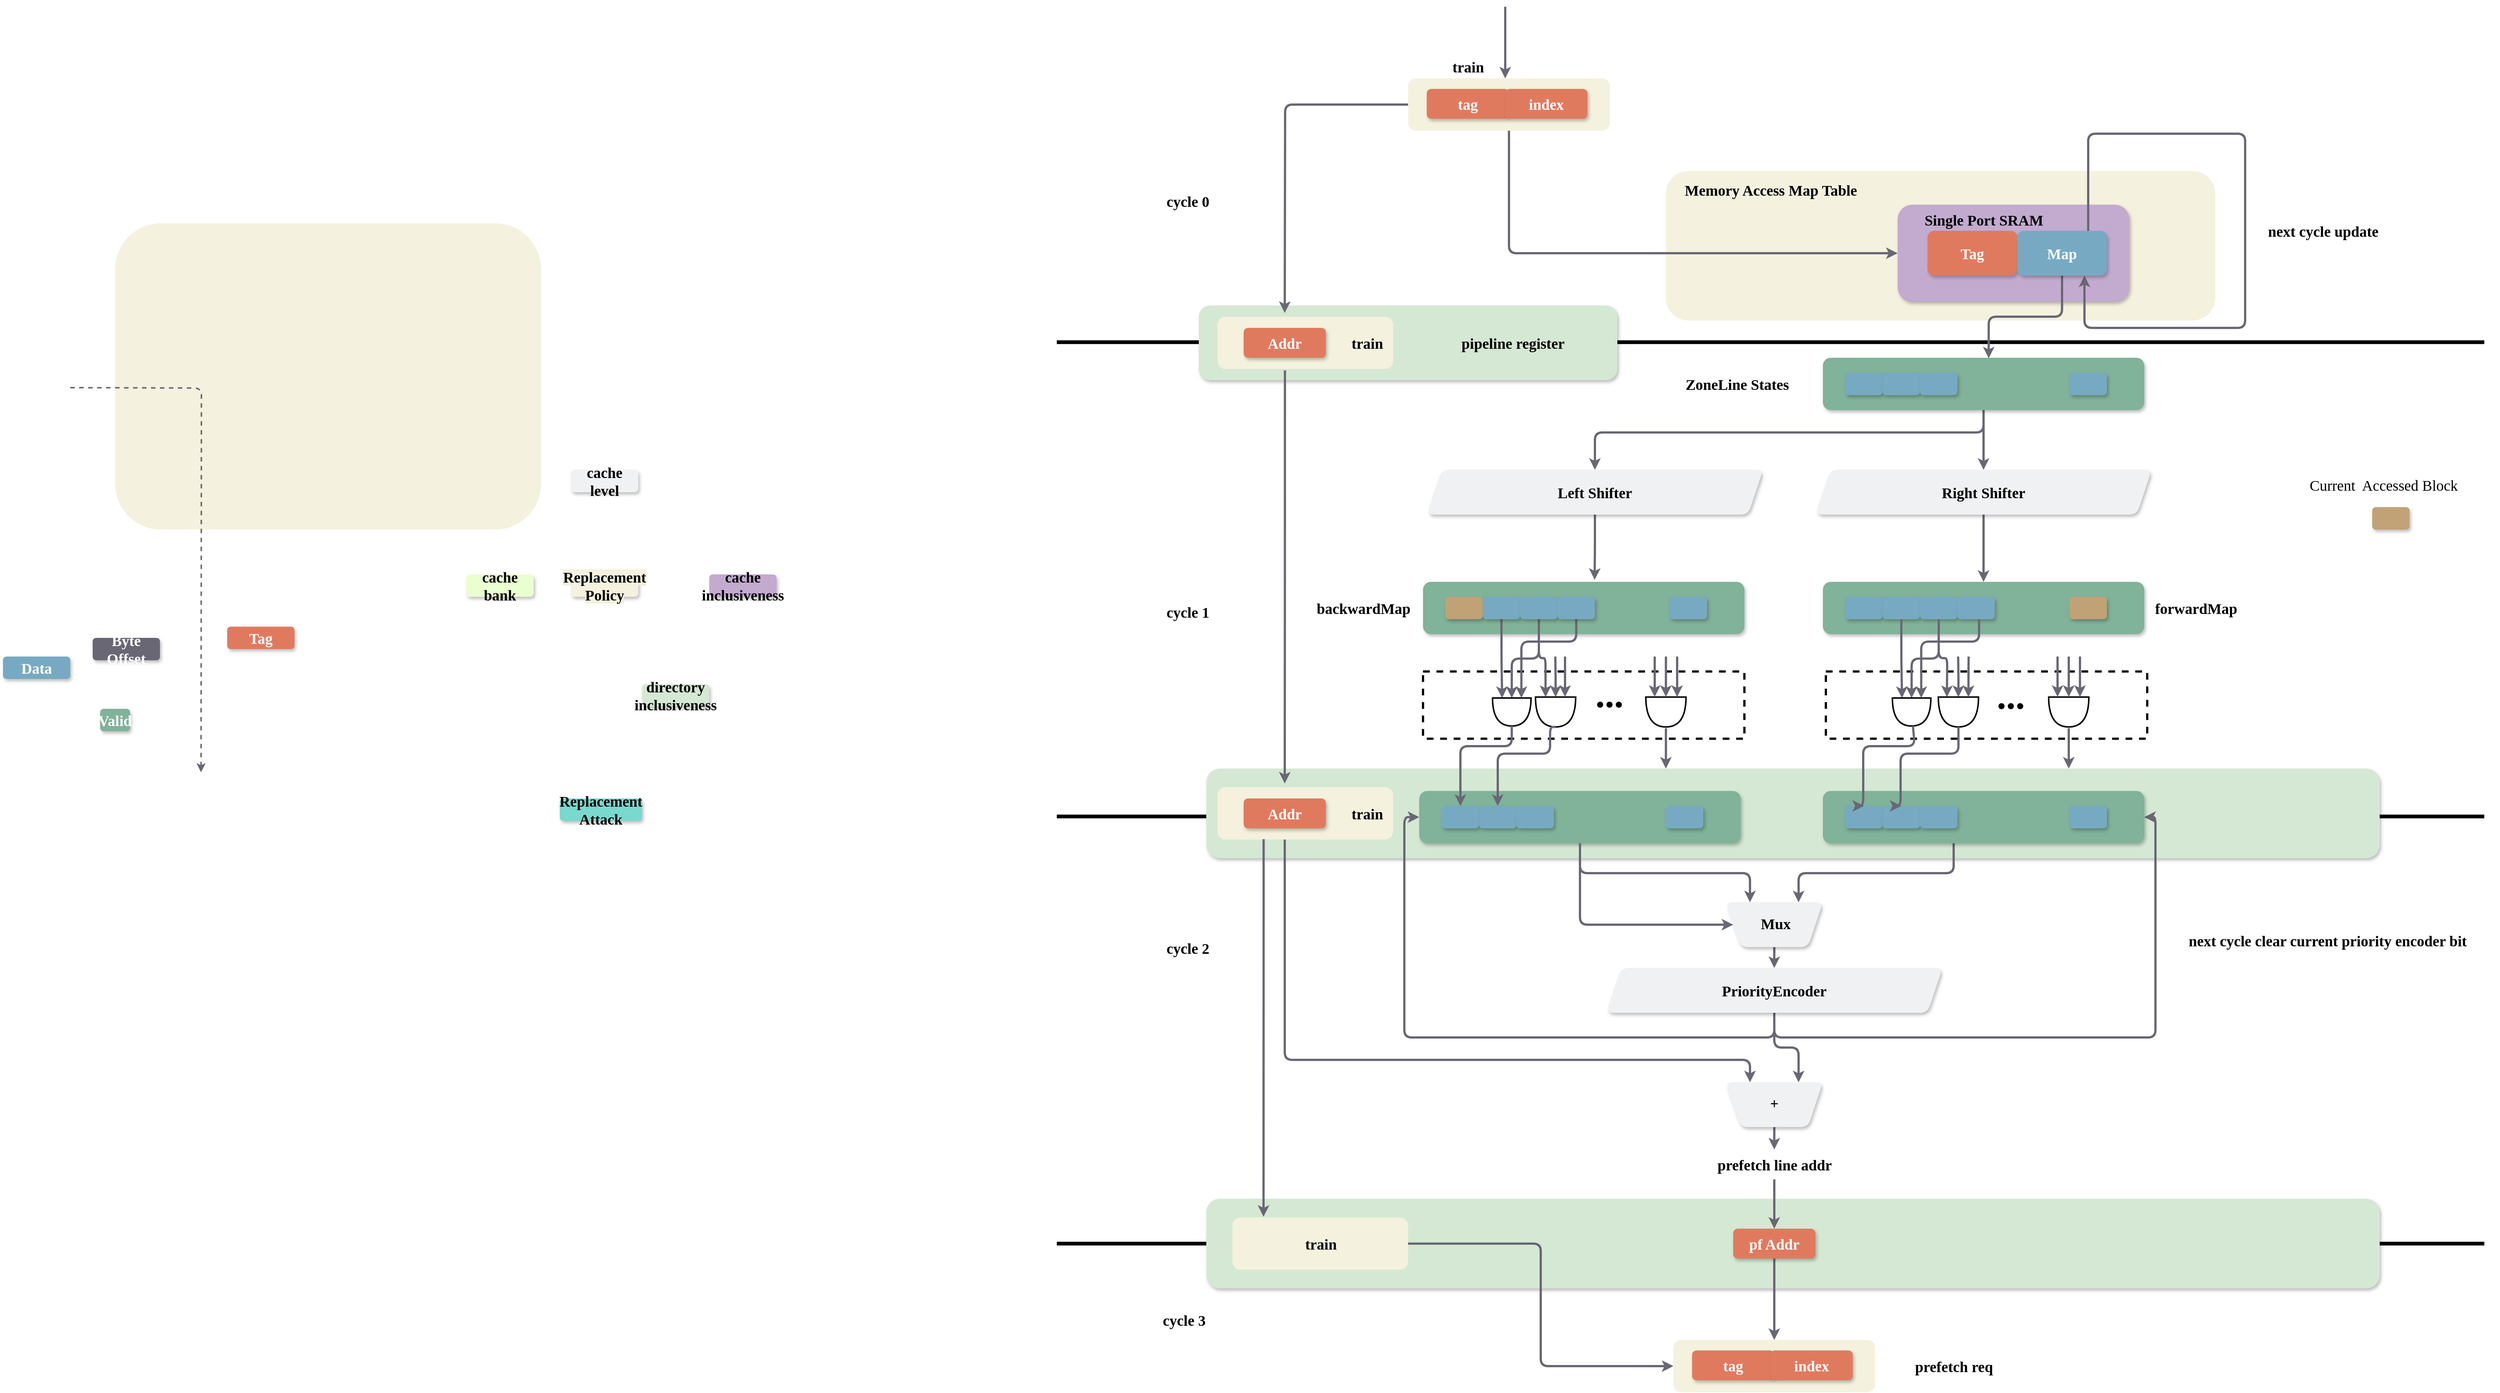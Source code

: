 <mxfile version="21.7.5" type="github" pages="6">
  <diagram name="ampm" id="qrJaefqJqWcOck06pkET">
    <mxGraphModel dx="4019" dy="1970" grid="1" gridSize="10" guides="1" tooltips="1" connect="1" arrows="1" fold="1" page="1" pageScale="1" pageWidth="850" pageHeight="1100" math="0" shadow="0">
      <root>
        <mxCell id="0" />
        <mxCell id="1" parent="0" />
        <mxCell id="vqPriCU9kCg0-5-zL8vt-14" value="" style="endArrow=none;html=1;rounded=0;strokeWidth=5;fontSize=20;fontFamily=Comic Sans MS;fontStyle=1" parent="1" edge="1">
          <mxGeometry width="50" height="50" relative="1" as="geometry">
            <mxPoint x="-360" y="1556" as="sourcePoint" />
            <mxPoint x="1550" y="1556" as="targetPoint" />
          </mxGeometry>
        </mxCell>
        <mxCell id="vqPriCU9kCg0-5-zL8vt-38" value="" style="rounded=1;whiteSpace=wrap;html=1;strokeWidth=2;fontSize=20;fillColor=#D5E8D4;strokeColor=none;fontFamily=Comic Sans MS;shadow=1;glass=0;comic=0;gradientColor=none;fontStyle=1;" parent="1" vertex="1">
          <mxGeometry x="-160" y="1496" width="1570" height="120" as="geometry" />
        </mxCell>
        <mxCell id="vqPriCU9kCg0-5-zL8vt-42" style="edgeStyle=orthogonalEdgeStyle;rounded=1;orthogonalLoop=1;jettySize=auto;html=1;entryX=0;entryY=0.5;entryDx=0;entryDy=0;fontSize=20;fontFamily=Comic Sans MS;strokeColor=#696773;strokeWidth=3;fontStyle=1;" parent="1" source="vqPriCU9kCg0-5-zL8vt-41" target="vqPriCU9kCg0-5-zL8vt-15" edge="1">
          <mxGeometry relative="1" as="geometry" />
        </mxCell>
        <mxCell id="vqPriCU9kCg0-5-zL8vt-41" value="" style="whiteSpace=wrap;html=1;fontFamily=Comic Sans MS;strokeWidth=2;fillColor=#f4f1de;strokeColor=none;fontColor=#FFFFFF;rounded=1;shadow=0;glass=0;comic=0;gradientColor=none;fontSize=20;fontStyle=1" parent="1" vertex="1">
          <mxGeometry x="-125" y="1521" width="235" height="70" as="geometry" />
        </mxCell>
        <mxCell id="Y9d2AtKNgh2TE14PhXuT-105" value="" style="endArrow=none;html=1;rounded=0;strokeWidth=5;fontSize=20;fontFamily=Comic Sans MS;fontStyle=1" parent="1" edge="1">
          <mxGeometry width="50" height="50" relative="1" as="geometry">
            <mxPoint x="-360" y="349.17" as="sourcePoint" />
            <mxPoint x="1550" y="349.17" as="targetPoint" />
          </mxGeometry>
        </mxCell>
        <mxCell id="Y9d2AtKNgh2TE14PhXuT-81" value="" style="rounded=1;whiteSpace=wrap;html=1;strokeWidth=2;fontSize=20;fillColor=#D5E8D4;strokeColor=none;fontFamily=Comic Sans MS;shadow=1;glass=0;comic=0;gradientColor=none;fontStyle=1;" parent="1" vertex="1">
          <mxGeometry x="-170" y="300" width="560" height="100" as="geometry" />
        </mxCell>
        <mxCell id="vqPriCU9kCg0-5-zL8vt-4" value="" style="whiteSpace=wrap;html=1;fontFamily=Comic Sans MS;strokeWidth=2;fillColor=#f4f1de;strokeColor=none;fontColor=#FFFFFF;rounded=1;shadow=0;glass=0;comic=0;gradientColor=none;fontSize=20;fontStyle=1" parent="1" vertex="1">
          <mxGeometry x="-145" y="315" width="235" height="70" as="geometry" />
        </mxCell>
        <mxCell id="vqPriCU9kCg0-5-zL8vt-1" value="" style="whiteSpace=wrap;html=1;fontFamily=Comic Sans MS;strokeWidth=2;fillColor=#f4f1de;strokeColor=none;fontColor=#FFFFFF;rounded=1;shadow=0;glass=0;comic=0;gradientColor=none;fontSize=20;fontStyle=1" parent="1" vertex="1">
          <mxGeometry x="110" y="-4" width="270" height="70" as="geometry" />
        </mxCell>
        <mxCell id="Y9d2AtKNgh2TE14PhXuT-127" value="" style="whiteSpace=wrap;html=1;dashed=1;strokeWidth=3;fontFamily=Comic Sans MS;fontStyle=1;fontSize=20;" parent="1" vertex="1">
          <mxGeometry x="130" y="790" width="430" height="90" as="geometry" />
        </mxCell>
        <mxCell id="Y9d2AtKNgh2TE14PhXuT-106" value="" style="endArrow=none;html=1;rounded=0;strokeWidth=5;fontSize=20;fontFamily=Comic Sans MS;fontStyle=1" parent="1" edge="1">
          <mxGeometry width="50" height="50" relative="1" as="geometry">
            <mxPoint x="-360" y="984.17" as="sourcePoint" />
            <mxPoint x="1550" y="984.17" as="targetPoint" />
          </mxGeometry>
        </mxCell>
        <mxCell id="Y9d2AtKNgh2TE14PhXuT-96" value="" style="rounded=1;whiteSpace=wrap;html=1;strokeWidth=2;fontSize=20;fillColor=#D5E8D4;strokeColor=none;fontFamily=Comic Sans MS;shadow=1;glass=0;comic=0;gradientColor=none;fontStyle=1;" parent="1" vertex="1">
          <mxGeometry x="-160" y="920" width="1570" height="120" as="geometry" />
        </mxCell>
        <mxCell id="Y9d2AtKNgh2TE14PhXuT-51" value="" style="whiteSpace=wrap;html=1;fontFamily=Comic Sans MS;strokeWidth=2;fillColor=#f4f1de;strokeColor=none;fontColor=#FFFFFF;rounded=1;shadow=0;glass=0;comic=0;gradientColor=none;fontSize=20;fontStyle=1" parent="1" vertex="1">
          <mxGeometry x="455" y="120" width="735" height="200" as="geometry" />
        </mxCell>
        <mxCell id="Y9d2AtKNgh2TE14PhXuT-1" value="tag" style="rounded=1;whiteSpace=wrap;html=1;fontFamily=Comic Sans MS;strokeWidth=2;fillColor=#e07a5f;strokeColor=none;fontColor=#FFFFFF;shadow=1;glass=0;comic=0;gradientColor=none;fontStyle=1;fontSize=20;" parent="1" vertex="1">
          <mxGeometry x="135" y="10" width="110" height="40" as="geometry" />
        </mxCell>
        <mxCell id="Y9d2AtKNgh2TE14PhXuT-12" style="edgeStyle=orthogonalEdgeStyle;rounded=1;orthogonalLoop=1;jettySize=auto;html=1;exitX=0.5;exitY=1;exitDx=0;exitDy=0;entryX=0;entryY=0.5;entryDx=0;entryDy=0;fontFamily=Comic Sans MS;strokeWidth=3;fontSize=20;strokeColor=#696773;fontStyle=1" parent="1" source="vqPriCU9kCg0-5-zL8vt-1" target="Y9d2AtKNgh2TE14PhXuT-3" edge="1">
          <mxGeometry relative="1" as="geometry" />
        </mxCell>
        <mxCell id="Y9d2AtKNgh2TE14PhXuT-99" style="edgeStyle=orthogonalEdgeStyle;rounded=1;orthogonalLoop=1;jettySize=auto;html=1;strokeWidth=3;fontSize=20;strokeColor=#696773;fontFamily=Comic Sans MS;fontStyle=1;exitX=0;exitY=0.5;exitDx=0;exitDy=0;" parent="1" source="vqPriCU9kCg0-5-zL8vt-1" edge="1">
          <mxGeometry relative="1" as="geometry">
            <mxPoint x="90" y="30" as="sourcePoint" />
            <mxPoint x="-55" y="310" as="targetPoint" />
          </mxGeometry>
        </mxCell>
        <mxCell id="Y9d2AtKNgh2TE14PhXuT-2" value="index" style="rounded=1;whiteSpace=wrap;html=1;fontFamily=Comic Sans MS;strokeWidth=2;fillColor=#e07a5f;strokeColor=none;fontColor=#FFFFFF;shadow=1;glass=0;comic=0;gradientColor=none;fontStyle=1;fontSize=20;" parent="1" vertex="1">
          <mxGeometry x="240" y="10" width="110" height="40" as="geometry" />
        </mxCell>
        <mxCell id="Y9d2AtKNgh2TE14PhXuT-3" value="" style="rounded=1;whiteSpace=wrap;html=1;fontFamily=Comic Sans MS;strokeWidth=2;fontSize=20;fillColor=#C3ABD0;strokeColor=none;fontColor=default;shadow=1;glass=0;comic=0;gradientColor=none;fontStyle=1;" parent="1" vertex="1">
          <mxGeometry x="765" y="165" width="310" height="130" as="geometry" />
        </mxCell>
        <mxCell id="Y9d2AtKNgh2TE14PhXuT-4" value="Tag" style="whiteSpace=wrap;html=1;fontFamily=Comic Sans MS;strokeWidth=2;fillColor=#e07a5f;strokeColor=none;fontColor=#FFFFFF;rounded=1;shadow=1;glass=0;comic=0;gradientColor=none;fontStyle=1;fontSize=20;" parent="1" vertex="1">
          <mxGeometry x="805" y="200" width="120" height="60" as="geometry" />
        </mxCell>
        <mxCell id="Y9d2AtKNgh2TE14PhXuT-13" style="edgeStyle=orthogonalEdgeStyle;rounded=1;orthogonalLoop=1;jettySize=auto;html=1;exitX=0.5;exitY=1;exitDx=0;exitDy=0;entryX=0.516;entryY=0.01;entryDx=0;entryDy=0;entryPerimeter=0;fontFamily=Comic Sans MS;strokeWidth=3;fontSize=20;strokeColor=#696773;fontStyle=1" parent="1" source="Y9d2AtKNgh2TE14PhXuT-5" target="Y9d2AtKNgh2TE14PhXuT-15" edge="1">
          <mxGeometry relative="1" as="geometry">
            <mxPoint x="865" y="360" as="targetPoint" />
          </mxGeometry>
        </mxCell>
        <mxCell id="Y9d2AtKNgh2TE14PhXuT-85" style="edgeStyle=orthogonalEdgeStyle;rounded=1;orthogonalLoop=1;jettySize=auto;html=1;entryX=0.5;entryY=0;entryDx=0;entryDy=0;strokeWidth=3;fontSize=20;strokeColor=#696773;fontFamily=Comic Sans MS;fontStyle=1" parent="1" source="Y9d2AtKNgh2TE14PhXuT-15" target="Y9d2AtKNgh2TE14PhXuT-84" edge="1">
          <mxGeometry relative="1" as="geometry">
            <Array as="points">
              <mxPoint x="880" y="470" />
              <mxPoint x="360" y="470" />
            </Array>
          </mxGeometry>
        </mxCell>
        <mxCell id="Y9d2AtKNgh2TE14PhXuT-88" style="edgeStyle=orthogonalEdgeStyle;rounded=1;orthogonalLoop=1;jettySize=auto;html=1;strokeWidth=3;fontSize=20;strokeColor=#696773;fontFamily=Comic Sans MS;fontStyle=1" parent="1" source="Y9d2AtKNgh2TE14PhXuT-15" target="Y9d2AtKNgh2TE14PhXuT-87" edge="1">
          <mxGeometry relative="1" as="geometry" />
        </mxCell>
        <mxCell id="Y9d2AtKNgh2TE14PhXuT-15" value="" style="whiteSpace=wrap;html=1;rounded=1;fontFamily=Comic Sans MS;strokeWidth=2;fillColor=#81b29a;strokeColor=none;fontColor=#FFFFFF;shadow=1;glass=0;comic=0;gradientColor=none;fontStyle=1;fontSize=20;" parent="1" vertex="1">
          <mxGeometry x="665" y="370" width="430" height="70" as="geometry" />
        </mxCell>
        <mxCell id="vqPriCU9kCg0-5-zL8vt-29" style="edgeStyle=orthogonalEdgeStyle;rounded=1;orthogonalLoop=1;jettySize=auto;html=1;exitX=0.75;exitY=1;exitDx=0;exitDy=0;entryX=0.95;entryY=1.325;entryDx=0;entryDy=0;entryPerimeter=0;fontSize=20;fontFamily=Comic Sans MS;strokeColor=#696773;strokeWidth=3;fontStyle=1;startArrow=classic;startFill=1;" parent="1" source="Y9d2AtKNgh2TE14PhXuT-5" target="vqPriCU9kCg0-5-zL8vt-27" edge="1">
          <mxGeometry relative="1" as="geometry">
            <Array as="points">
              <mxPoint x="1015" y="330" />
              <mxPoint x="1230" y="330" />
              <mxPoint x="1230" y="70" />
              <mxPoint x="1020" y="70" />
            </Array>
          </mxGeometry>
        </mxCell>
        <mxCell id="Y9d2AtKNgh2TE14PhXuT-5" value="Map" style="whiteSpace=wrap;html=1;fontFamily=Comic Sans MS;strokeWidth=2;fillColor=#77aac2;strokeColor=none;fontColor=#FFFFFF;rounded=1;shadow=1;glass=0;comic=0;gradientColor=none;fontStyle=1;fontSize=20;" parent="1" vertex="1">
          <mxGeometry x="925" y="200" width="120" height="60" as="geometry" />
        </mxCell>
        <mxCell id="Y9d2AtKNgh2TE14PhXuT-7" value="" style="rounded=1;whiteSpace=wrap;html=1;fontFamily=Comic Sans MS;strokeWidth=2;fillColor=#77aac2;strokeColor=none;fontColor=#FFFFFF;shadow=1;glass=0;comic=0;gradientColor=none;fontStyle=1;fontSize=20;" parent="1" vertex="1">
          <mxGeometry x="695" y="390" width="50" height="30" as="geometry" />
        </mxCell>
        <mxCell id="Y9d2AtKNgh2TE14PhXuT-8" value="" style="rounded=1;whiteSpace=wrap;html=1;fontFamily=Comic Sans MS;strokeWidth=2;fillColor=#77aac2;strokeColor=none;fontColor=#FFFFFF;shadow=1;glass=0;comic=0;gradientColor=none;fontStyle=1;fontSize=20;" parent="1" vertex="1">
          <mxGeometry x="745" y="390" width="50" height="30" as="geometry" />
        </mxCell>
        <mxCell id="Y9d2AtKNgh2TE14PhXuT-9" value="" style="rounded=1;whiteSpace=wrap;html=1;fontFamily=Comic Sans MS;strokeWidth=2;fillColor=#77aac2;strokeColor=none;fontColor=#FFFFFF;shadow=1;glass=0;comic=0;gradientColor=none;fontStyle=1;fontSize=20;" parent="1" vertex="1">
          <mxGeometry x="795" y="390" width="50" height="30" as="geometry" />
        </mxCell>
        <mxCell id="Y9d2AtKNgh2TE14PhXuT-10" value="" style="rounded=1;whiteSpace=wrap;html=1;fontFamily=Comic Sans MS;strokeWidth=2;fillColor=#77aac2;strokeColor=none;fontColor=#FFFFFF;shadow=1;glass=0;comic=0;gradientColor=none;fontStyle=1;fontSize=20;" parent="1" vertex="1">
          <mxGeometry x="995" y="390" width="50" height="30" as="geometry" />
        </mxCell>
        <mxCell id="Y9d2AtKNgh2TE14PhXuT-17" value="&lt;span style=&quot;font-size: 20px;&quot;&gt;ZoneLine States&lt;/span&gt;" style="text;html=1;align=center;verticalAlign=middle;resizable=0;points=[];autosize=1;strokeColor=none;fillColor=none;fontFamily=Comic Sans MS;strokeWidth=2;fontSize=20;fontStyle=1" parent="1" vertex="1">
          <mxGeometry x="460" y="385" width="180" height="40" as="geometry" />
        </mxCell>
        <mxCell id="Y9d2AtKNgh2TE14PhXuT-18" value="" style="whiteSpace=wrap;html=1;rounded=1;fontFamily=Comic Sans MS;strokeWidth=2;fillColor=#81b29a;strokeColor=none;fontColor=#FFFFFF;shadow=1;glass=0;comic=0;gradientColor=none;fontStyle=1;fontSize=20;" parent="1" vertex="1">
          <mxGeometry x="130" y="670" width="430" height="70" as="geometry" />
        </mxCell>
        <mxCell id="Y9d2AtKNgh2TE14PhXuT-19" value="" style="rounded=1;whiteSpace=wrap;html=1;fontFamily=Comic Sans MS;strokeWidth=2;fillColor=#c1a276;strokeColor=none;fontColor=#FFFFFF;shadow=1;glass=0;comic=0;gradientColor=none;fontStyle=1;fontSize=20;" parent="1" vertex="1">
          <mxGeometry x="160" y="690" width="50" height="30" as="geometry" />
        </mxCell>
        <mxCell id="Y9d2AtKNgh2TE14PhXuT-33" style="edgeStyle=orthogonalEdgeStyle;rounded=1;orthogonalLoop=1;jettySize=auto;html=1;exitX=0.5;exitY=1;exitDx=0;exitDy=0;entryX=0;entryY=0.75;entryDx=0;entryDy=0;entryPerimeter=0;fontFamily=Comic Sans MS;strokeWidth=3;fontSize=20;strokeColor=#696773;fontStyle=1" parent="1" source="Y9d2AtKNgh2TE14PhXuT-20" target="Y9d2AtKNgh2TE14PhXuT-31" edge="1">
          <mxGeometry relative="1" as="geometry" />
        </mxCell>
        <mxCell id="Y9d2AtKNgh2TE14PhXuT-20" value="" style="rounded=1;whiteSpace=wrap;html=1;fontFamily=Comic Sans MS;strokeWidth=2;fillColor=#77aac2;strokeColor=none;fontColor=#FFFFFF;shadow=1;glass=0;comic=0;gradientColor=none;fontStyle=1;fontSize=20;" parent="1" vertex="1">
          <mxGeometry x="210" y="690" width="50" height="30" as="geometry" />
        </mxCell>
        <mxCell id="Y9d2AtKNgh2TE14PhXuT-34" style="edgeStyle=orthogonalEdgeStyle;rounded=1;orthogonalLoop=1;jettySize=auto;html=1;exitX=0.5;exitY=1;exitDx=0;exitDy=0;fontFamily=Comic Sans MS;strokeWidth=3;fontSize=20;strokeColor=#696773;fontStyle=1" parent="1" source="Y9d2AtKNgh2TE14PhXuT-21" target="Y9d2AtKNgh2TE14PhXuT-31" edge="1">
          <mxGeometry relative="1" as="geometry" />
        </mxCell>
        <mxCell id="Y9d2AtKNgh2TE14PhXuT-39" style="edgeStyle=orthogonalEdgeStyle;rounded=1;orthogonalLoop=1;jettySize=auto;html=1;entryX=0;entryY=0.75;entryDx=0;entryDy=0;entryPerimeter=0;fontFamily=Comic Sans MS;strokeWidth=3;fontSize=20;strokeColor=#696773;fontStyle=1" parent="1" source="Y9d2AtKNgh2TE14PhXuT-21" target="Y9d2AtKNgh2TE14PhXuT-38" edge="1">
          <mxGeometry relative="1" as="geometry" />
        </mxCell>
        <mxCell id="Y9d2AtKNgh2TE14PhXuT-21" value="" style="rounded=1;whiteSpace=wrap;html=1;fontFamily=Comic Sans MS;strokeWidth=2;fillColor=#77aac2;strokeColor=none;fontColor=#FFFFFF;shadow=1;glass=0;comic=0;gradientColor=none;fontStyle=1;fontSize=20;" parent="1" vertex="1">
          <mxGeometry x="260" y="690" width="50" height="30" as="geometry" />
        </mxCell>
        <mxCell id="Y9d2AtKNgh2TE14PhXuT-22" value="" style="rounded=1;whiteSpace=wrap;html=1;fontFamily=Comic Sans MS;strokeWidth=2;fillColor=#77aac2;strokeColor=none;fontColor=#FFFFFF;shadow=1;glass=0;comic=0;gradientColor=none;fontStyle=1;fontSize=20;" parent="1" vertex="1">
          <mxGeometry x="460" y="690" width="50" height="30" as="geometry" />
        </mxCell>
        <mxCell id="Y9d2AtKNgh2TE14PhXuT-31" value="" style="shape=or;whiteSpace=wrap;html=1;rotation=90;fontFamily=Comic Sans MS;strokeWidth=2;fontSize=20;fontStyle=1" parent="1" vertex="1">
          <mxGeometry x="230" y="818.5" width="37.5" height="51.5" as="geometry" />
        </mxCell>
        <mxCell id="Y9d2AtKNgh2TE14PhXuT-37" style="edgeStyle=orthogonalEdgeStyle;rounded=1;orthogonalLoop=1;jettySize=auto;html=1;entryX=0;entryY=0.25;entryDx=0;entryDy=0;entryPerimeter=0;exitX=0.5;exitY=1;exitDx=0;exitDy=0;fontFamily=Comic Sans MS;strokeWidth=3;fontSize=20;strokeColor=#696773;fontStyle=1" parent="1" source="Y9d2AtKNgh2TE14PhXuT-35" target="Y9d2AtKNgh2TE14PhXuT-31" edge="1">
          <mxGeometry relative="1" as="geometry">
            <Array as="points">
              <mxPoint x="335" y="750" />
              <mxPoint x="262" y="750" />
            </Array>
          </mxGeometry>
        </mxCell>
        <mxCell id="Y9d2AtKNgh2TE14PhXuT-35" value="" style="rounded=1;whiteSpace=wrap;html=1;fontFamily=Comic Sans MS;strokeWidth=2;fillColor=#77aac2;strokeColor=none;fontColor=#FFFFFF;shadow=1;glass=0;comic=0;gradientColor=none;fontStyle=1;fontSize=20;" parent="1" vertex="1">
          <mxGeometry x="310" y="690" width="50" height="30" as="geometry" />
        </mxCell>
        <mxCell id="Y9d2AtKNgh2TE14PhXuT-41" style="edgeStyle=orthogonalEdgeStyle;rounded=1;orthogonalLoop=1;jettySize=auto;html=1;exitX=0;exitY=0.5;exitDx=0;exitDy=0;exitPerimeter=0;startArrow=classic;startFill=1;endArrow=none;endFill=0;fontFamily=Comic Sans MS;strokeWidth=3;fontSize=20;strokeColor=#696773;fontStyle=1" parent="1" source="Y9d2AtKNgh2TE14PhXuT-38" edge="1">
          <mxGeometry relative="1" as="geometry">
            <mxPoint x="307" y="770" as="targetPoint" />
          </mxGeometry>
        </mxCell>
        <mxCell id="Y9d2AtKNgh2TE14PhXuT-93" style="edgeStyle=orthogonalEdgeStyle;rounded=1;orthogonalLoop=1;jettySize=auto;html=1;entryX=0.75;entryY=1;entryDx=0;entryDy=0;strokeWidth=3;fontSize=20;strokeColor=#696773;fontFamily=Comic Sans MS;fontStyle=1" parent="1" source="Y9d2AtKNgh2TE14PhXuT-45" target="Y9d2AtKNgh2TE14PhXuT-92" edge="1">
          <mxGeometry relative="1" as="geometry">
            <Array as="points">
              <mxPoint x="340" y="1060" />
              <mxPoint x="568" y="1060" />
            </Array>
          </mxGeometry>
        </mxCell>
        <mxCell id="Y9d2AtKNgh2TE14PhXuT-45" value="" style="whiteSpace=wrap;html=1;rounded=1;fontFamily=Comic Sans MS;strokeWidth=2;fillColor=#81b29a;strokeColor=none;fontColor=#FFFFFF;shadow=1;glass=0;comic=0;gradientColor=none;fontStyle=1;fontSize=20;" parent="1" vertex="1">
          <mxGeometry x="125" y="950" width="430" height="70" as="geometry" />
        </mxCell>
        <mxCell id="Y9d2AtKNgh2TE14PhXuT-46" value="" style="rounded=1;whiteSpace=wrap;html=1;fontFamily=Comic Sans MS;strokeWidth=2;fillColor=#77aac2;strokeColor=none;fontColor=#FFFFFF;shadow=1;glass=0;comic=0;gradientColor=none;fontStyle=1;fontSize=20;" parent="1" vertex="1">
          <mxGeometry x="155" y="970" width="50" height="30" as="geometry" />
        </mxCell>
        <mxCell id="Y9d2AtKNgh2TE14PhXuT-47" value="" style="rounded=1;whiteSpace=wrap;html=1;fontFamily=Comic Sans MS;strokeWidth=2;fillColor=#77aac2;strokeColor=none;fontColor=#FFFFFF;shadow=1;glass=0;comic=0;gradientColor=none;fontStyle=1;fontSize=20;" parent="1" vertex="1">
          <mxGeometry x="205" y="970" width="50" height="30" as="geometry" />
        </mxCell>
        <mxCell id="Y9d2AtKNgh2TE14PhXuT-48" value="" style="rounded=1;whiteSpace=wrap;html=1;fontFamily=Comic Sans MS;strokeWidth=2;fillColor=#77aac2;strokeColor=none;fontColor=#FFFFFF;shadow=1;glass=0;comic=0;gradientColor=none;fontStyle=1;fontSize=20;" parent="1" vertex="1">
          <mxGeometry x="255" y="970" width="50" height="30" as="geometry" />
        </mxCell>
        <mxCell id="Y9d2AtKNgh2TE14PhXuT-49" value="" style="rounded=1;whiteSpace=wrap;html=1;fontFamily=Comic Sans MS;strokeWidth=2;fillColor=#77aac2;strokeColor=none;fontColor=#FFFFFF;shadow=1;glass=0;comic=0;gradientColor=none;fontStyle=1;fontSize=20;" parent="1" vertex="1">
          <mxGeometry x="455" y="970" width="50" height="30" as="geometry" />
        </mxCell>
        <mxCell id="Y9d2AtKNgh2TE14PhXuT-52" value="&lt;font style=&quot;font-size: 20px;&quot;&gt;Memory Access Map Table&lt;/font&gt;" style="text;html=1;align=center;verticalAlign=middle;resizable=0;points=[];autosize=1;strokeColor=none;fillColor=none;fontFamily=Comic Sans MS;strokeWidth=2;fontSize=20;fontStyle=1" parent="1" vertex="1">
          <mxGeometry x="455" y="125" width="280" height="40" as="geometry" />
        </mxCell>
        <mxCell id="Y9d2AtKNgh2TE14PhXuT-58" style="edgeStyle=orthogonalEdgeStyle;rounded=1;orthogonalLoop=1;jettySize=auto;html=1;entryX=0.25;entryY=1;entryDx=0;entryDy=0;fontSize=20;strokeWidth=3;strokeColor=#696773;fontFamily=Comic Sans MS;fontStyle=1" parent="1" source="Y9d2AtKNgh2TE14PhXuT-54" target="Y9d2AtKNgh2TE14PhXuT-56" edge="1">
          <mxGeometry relative="1" as="geometry" />
        </mxCell>
        <mxCell id="Y9d2AtKNgh2TE14PhXuT-59" style="edgeStyle=orthogonalEdgeStyle;rounded=1;orthogonalLoop=1;jettySize=auto;html=1;entryX=0;entryY=0.5;entryDx=0;entryDy=0;fontSize=20;exitX=0.5;exitY=1;exitDx=0;exitDy=0;strokeWidth=3;strokeColor=#696773;fontFamily=Comic Sans MS;fontStyle=1" parent="1" source="Y9d2AtKNgh2TE14PhXuT-54" target="Y9d2AtKNgh2TE14PhXuT-45" edge="1">
          <mxGeometry relative="1" as="geometry">
            <Array as="points">
              <mxPoint x="600" y="1280" />
              <mxPoint x="105" y="1280" />
              <mxPoint x="105" y="985" />
            </Array>
          </mxGeometry>
        </mxCell>
        <mxCell id="Y9d2AtKNgh2TE14PhXuT-65" style="edgeStyle=orthogonalEdgeStyle;rounded=1;orthogonalLoop=1;jettySize=auto;html=1;entryX=1;entryY=0.5;entryDx=0;entryDy=0;fontSize=20;exitX=0.5;exitY=1;exitDx=0;exitDy=0;strokeWidth=3;strokeColor=#696773;fontFamily=Comic Sans MS;fontStyle=1" parent="1" source="Y9d2AtKNgh2TE14PhXuT-54" target="Y9d2AtKNgh2TE14PhXuT-60" edge="1">
          <mxGeometry relative="1" as="geometry">
            <Array as="points">
              <mxPoint x="600" y="1280" />
              <mxPoint x="1110" y="1280" />
              <mxPoint x="1110" y="985" />
            </Array>
          </mxGeometry>
        </mxCell>
        <mxCell id="Y9d2AtKNgh2TE14PhXuT-54" value="&lt;font color=&quot;#000000&quot; style=&quot;font-size: 20px;&quot;&gt;PriorityEncoder&lt;/font&gt;" style="shape=parallelogram;perimeter=parallelogramPerimeter;whiteSpace=wrap;html=1;fixedSize=1;fontSize=20;strokeWidth=2;fontFamily=Comic Sans MS;fillColor=#eff1f3;strokeColor=none;fontColor=#FFFFFF;rounded=1;shadow=1;glass=0;comic=0;gradientColor=none;fontStyle=1" parent="1" vertex="1">
          <mxGeometry x="375" y="1187" width="450" height="60" as="geometry" />
        </mxCell>
        <mxCell id="Y9d2AtKNgh2TE14PhXuT-102" style="edgeStyle=orthogonalEdgeStyle;rounded=1;orthogonalLoop=1;jettySize=auto;html=1;fontSize=20;strokeColor=#696773;strokeWidth=3;fontFamily=Comic Sans MS;fontStyle=1" parent="1" source="Y9d2AtKNgh2TE14PhXuT-56" edge="1">
          <mxGeometry relative="1" as="geometry">
            <mxPoint x="600.0" y="1430" as="targetPoint" />
          </mxGeometry>
        </mxCell>
        <mxCell id="Y9d2AtKNgh2TE14PhXuT-56" value="&lt;font color=&quot;#000000&quot; style=&quot;font-size: 20px;&quot;&gt;+&lt;/font&gt;" style="shape=trapezoid;perimeter=trapezoidPerimeter;whiteSpace=wrap;html=1;fixedSize=1;rotation=-180;fontSize=20;strokeWidth=2;fontFamily=Comic Sans MS;fillColor=#eff1f3;strokeColor=none;fontColor=#FFFFFF;rounded=1;shadow=1;glass=0;comic=0;gradientColor=none;fontStyle=1" parent="1" vertex="1">
          <mxGeometry x="535" y="1340" width="130" height="60" as="geometry" />
        </mxCell>
        <mxCell id="Y9d2AtKNgh2TE14PhXuT-94" style="edgeStyle=orthogonalEdgeStyle;rounded=1;orthogonalLoop=1;jettySize=auto;html=1;entryX=0.25;entryY=1;entryDx=0;entryDy=0;strokeWidth=3;fontSize=20;strokeColor=#696773;fontFamily=Comic Sans MS;fontStyle=1" parent="1" source="Y9d2AtKNgh2TE14PhXuT-60" target="Y9d2AtKNgh2TE14PhXuT-92" edge="1">
          <mxGeometry relative="1" as="geometry">
            <Array as="points">
              <mxPoint x="840" y="1060" />
              <mxPoint x="633" y="1060" />
            </Array>
          </mxGeometry>
        </mxCell>
        <mxCell id="Y9d2AtKNgh2TE14PhXuT-60" value="" style="whiteSpace=wrap;html=1;rounded=1;fontFamily=Comic Sans MS;strokeWidth=2;fillColor=#81b29a;strokeColor=none;fontColor=#FFFFFF;shadow=1;glass=0;comic=0;gradientColor=none;fontStyle=1;fontSize=20;" parent="1" vertex="1">
          <mxGeometry x="665" y="950" width="430" height="70" as="geometry" />
        </mxCell>
        <mxCell id="Y9d2AtKNgh2TE14PhXuT-61" value="" style="rounded=1;whiteSpace=wrap;html=1;fontFamily=Comic Sans MS;strokeWidth=2;fillColor=#77aac2;strokeColor=none;fontColor=#FFFFFF;shadow=1;glass=0;comic=0;gradientColor=none;fontStyle=1;fontSize=20;" parent="1" vertex="1">
          <mxGeometry x="695" y="970" width="50" height="30" as="geometry" />
        </mxCell>
        <mxCell id="Y9d2AtKNgh2TE14PhXuT-62" value="" style="rounded=1;whiteSpace=wrap;html=1;fontFamily=Comic Sans MS;strokeWidth=2;fillColor=#77aac2;strokeColor=none;fontColor=#FFFFFF;shadow=1;glass=0;comic=0;gradientColor=none;fontStyle=1;fontSize=20;" parent="1" vertex="1">
          <mxGeometry x="745" y="970" width="50" height="30" as="geometry" />
        </mxCell>
        <mxCell id="Y9d2AtKNgh2TE14PhXuT-63" value="" style="rounded=1;whiteSpace=wrap;html=1;fontFamily=Comic Sans MS;strokeWidth=2;fillColor=#77aac2;strokeColor=none;fontColor=#FFFFFF;shadow=1;glass=0;comic=0;gradientColor=none;fontStyle=1;fontSize=20;" parent="1" vertex="1">
          <mxGeometry x="795" y="970" width="50" height="30" as="geometry" />
        </mxCell>
        <mxCell id="Y9d2AtKNgh2TE14PhXuT-64" value="" style="rounded=1;whiteSpace=wrap;html=1;fontFamily=Comic Sans MS;strokeWidth=2;fillColor=#77aac2;strokeColor=none;fontColor=#FFFFFF;shadow=1;glass=0;comic=0;gradientColor=none;fontStyle=1;fontSize=20;" parent="1" vertex="1">
          <mxGeometry x="995" y="970" width="50" height="30" as="geometry" />
        </mxCell>
        <mxCell id="Y9d2AtKNgh2TE14PhXuT-66" value="" style="rounded=1;whiteSpace=wrap;html=1;strokeWidth=2;fillColor=#f4f1de;strokeColor=none;fontFamily=Comic Sans MS;fontColor=#FFFFFF;shadow=0;glass=0;comic=0;gradientColor=none;fontSize=20;fontStyle=1" parent="1" vertex="1">
          <mxGeometry x="-1620" y="190" width="570" height="410" as="geometry" />
        </mxCell>
        <mxCell id="Y9d2AtKNgh2TE14PhXuT-67" value="Valid" style="rounded=1;whiteSpace=wrap;html=1;strokeColor=none;shadow=1;glass=0;comic=0;gradientColor=none;fontFamily=Comic Sans MS;fontColor=#FFFFFF;fillColor=#81b29a;fontStyle=1;fontSize=20;strokeWidth=2;" parent="1" vertex="1">
          <mxGeometry x="-1640" y="840" width="40" height="30" as="geometry" />
        </mxCell>
        <mxCell id="Y9d2AtKNgh2TE14PhXuT-68" value="Data" style="rounded=1;whiteSpace=wrap;html=1;fillColor=#77aac2;strokeColor=none;shadow=1;glass=0;comic=0;gradientColor=none;fontFamily=Comic Sans MS;fontColor=#FFFFFF;fontStyle=1;fontSize=20;strokeWidth=2;" parent="1" vertex="1">
          <mxGeometry x="-1770" y="770" width="90" height="30" as="geometry" />
        </mxCell>
        <mxCell id="Y9d2AtKNgh2TE14PhXuT-69" value="Byte Offset" style="rounded=1;whiteSpace=wrap;html=1;fillColor=#696773;strokeColor=none;shadow=1;glass=0;comic=0;gradientColor=none;fontFamily=Comic Sans MS;fontColor=#FFFFFF;fontSize=20;strokeWidth=2;fontStyle=1" parent="1" vertex="1">
          <mxGeometry x="-1650" y="745" width="90" height="30" as="geometry" />
        </mxCell>
        <mxCell id="Y9d2AtKNgh2TE14PhXuT-70" value="Tag" style="rounded=1;whiteSpace=wrap;html=1;strokeColor=none;shadow=1;glass=0;comic=0;gradientColor=none;fontFamily=Comic Sans MS;fontColor=#FFFFFF;fillColor=#e07a5f;fontStyle=1;fontSize=20;strokeWidth=2;" parent="1" vertex="1">
          <mxGeometry x="-1470" y="730" width="90" height="30" as="geometry" />
        </mxCell>
        <mxCell id="Y9d2AtKNgh2TE14PhXuT-74" style="edgeStyle=orthogonalEdgeStyle;rounded=1;orthogonalLoop=1;jettySize=auto;html=1;exitX=1;exitY=0.5;exitDx=0;exitDy=0;fontFamily=Comic Sans MS;dashed=1;strokeColor=#696773;strokeWidth=2;fontSize=20;fontStyle=1" parent="1" edge="1">
          <mxGeometry relative="1" as="geometry">
            <mxPoint x="-1505" y="925" as="targetPoint" />
            <mxPoint x="-1680" y="410" as="sourcePoint" />
          </mxGeometry>
        </mxCell>
        <mxCell id="Y9d2AtKNgh2TE14PhXuT-75" value="" style="whiteSpace=wrap;html=1;rounded=1;fontFamily=Comic Sans MS;strokeWidth=2;fillColor=#81b29a;strokeColor=none;fontColor=#FFFFFF;shadow=1;glass=0;comic=0;gradientColor=none;fontStyle=1;fontSize=20;" parent="1" vertex="1">
          <mxGeometry x="665" y="670" width="430" height="70" as="geometry" />
        </mxCell>
        <mxCell id="Y9d2AtKNgh2TE14PhXuT-76" value="" style="rounded=1;whiteSpace=wrap;html=1;fontFamily=Comic Sans MS;strokeWidth=2;fillColor=#77aac2;strokeColor=none;fontColor=#FFFFFF;shadow=1;glass=0;comic=0;gradientColor=none;fontStyle=1;fontSize=20;" parent="1" vertex="1">
          <mxGeometry x="695" y="690" width="50" height="30" as="geometry" />
        </mxCell>
        <mxCell id="Y9d2AtKNgh2TE14PhXuT-77" value="" style="rounded=1;whiteSpace=wrap;html=1;fontFamily=Comic Sans MS;strokeWidth=2;fillColor=#77aac2;strokeColor=none;fontColor=#FFFFFF;shadow=1;glass=0;comic=0;gradientColor=none;fontStyle=1;fontSize=20;" parent="1" vertex="1">
          <mxGeometry x="745" y="690" width="50" height="30" as="geometry" />
        </mxCell>
        <mxCell id="Y9d2AtKNgh2TE14PhXuT-78" value="" style="rounded=1;whiteSpace=wrap;html=1;fontFamily=Comic Sans MS;strokeWidth=2;fillColor=#77aac2;strokeColor=none;fontColor=#FFFFFF;shadow=1;glass=0;comic=0;gradientColor=none;fontStyle=1;fontSize=20;" parent="1" vertex="1">
          <mxGeometry x="795" y="690" width="50" height="30" as="geometry" />
        </mxCell>
        <mxCell id="Y9d2AtKNgh2TE14PhXuT-79" value="" style="rounded=1;whiteSpace=wrap;html=1;fontFamily=Comic Sans MS;strokeWidth=2;fillColor=#c1a276;strokeColor=none;fontColor=#FFFFFF;shadow=1;glass=0;comic=0;gradientColor=none;fontStyle=1;fontSize=20;" parent="1" vertex="1">
          <mxGeometry x="995" y="690" width="50" height="30" as="geometry" />
        </mxCell>
        <mxCell id="Y9d2AtKNgh2TE14PhXuT-80" value="" style="rounded=1;whiteSpace=wrap;html=1;fontFamily=Comic Sans MS;strokeWidth=2;fillColor=#77aac2;strokeColor=none;fontColor=#FFFFFF;shadow=1;glass=0;comic=0;gradientColor=none;fontStyle=1;fontSize=20;" parent="1" vertex="1">
          <mxGeometry x="845" y="690" width="50" height="30" as="geometry" />
        </mxCell>
        <mxCell id="Y9d2AtKNgh2TE14PhXuT-101" style="edgeStyle=orthogonalEdgeStyle;rounded=1;orthogonalLoop=1;jettySize=auto;html=1;entryX=0.75;entryY=1;entryDx=0;entryDy=0;strokeWidth=3;fontSize=20;strokeColor=#696773;fontFamily=Comic Sans MS;fontStyle=1" parent="1" target="Y9d2AtKNgh2TE14PhXuT-56" edge="1">
          <mxGeometry relative="1" as="geometry">
            <Array as="points">
              <mxPoint x="-55" y="1310" />
              <mxPoint x="568" y="1310" />
            </Array>
            <mxPoint x="-55" y="1005" as="sourcePoint" />
          </mxGeometry>
        </mxCell>
        <mxCell id="Y9d2AtKNgh2TE14PhXuT-86" style="edgeStyle=orthogonalEdgeStyle;rounded=1;orthogonalLoop=1;jettySize=auto;html=1;entryX=0.534;entryY=-0.039;entryDx=0;entryDy=0;entryPerimeter=0;strokeWidth=3;fontSize=20;strokeColor=#696773;fontFamily=Comic Sans MS;fontStyle=1" parent="1" source="Y9d2AtKNgh2TE14PhXuT-84" target="Y9d2AtKNgh2TE14PhXuT-18" edge="1">
          <mxGeometry relative="1" as="geometry" />
        </mxCell>
        <mxCell id="Y9d2AtKNgh2TE14PhXuT-84" value="&lt;font color=&quot;#000000&quot; style=&quot;font-size: 20px;&quot;&gt;&lt;span style=&quot;font-size: 20px;&quot;&gt;Left Shifter&lt;/span&gt;&lt;/font&gt;" style="shape=parallelogram;perimeter=parallelogramPerimeter;whiteSpace=wrap;html=1;fixedSize=1;fontSize=20;strokeWidth=2;fontFamily=Comic Sans MS;fillColor=#eff1f3;strokeColor=none;fontColor=#FFFFFF;rounded=1;shadow=1;glass=0;comic=0;gradientColor=none;fontStyle=1" parent="1" vertex="1">
          <mxGeometry x="135" y="520" width="450" height="60" as="geometry" />
        </mxCell>
        <mxCell id="Y9d2AtKNgh2TE14PhXuT-89" style="edgeStyle=orthogonalEdgeStyle;rounded=1;orthogonalLoop=1;jettySize=auto;html=1;entryX=0.5;entryY=0;entryDx=0;entryDy=0;strokeWidth=3;fontSize=20;strokeColor=#696773;fontFamily=Comic Sans MS;fontStyle=1" parent="1" source="Y9d2AtKNgh2TE14PhXuT-87" target="Y9d2AtKNgh2TE14PhXuT-75" edge="1">
          <mxGeometry relative="1" as="geometry" />
        </mxCell>
        <mxCell id="Y9d2AtKNgh2TE14PhXuT-87" value="&lt;font color=&quot;#000000&quot; style=&quot;font-size: 20px;&quot;&gt;&lt;span style=&quot;font-size: 20px;&quot;&gt;Right Shifter&lt;/span&gt;&lt;/font&gt;" style="shape=parallelogram;perimeter=parallelogramPerimeter;whiteSpace=wrap;html=1;fixedSize=1;fontSize=20;strokeWidth=2;fontFamily=Comic Sans MS;fillColor=#eff1f3;strokeColor=none;fontColor=#FFFFFF;rounded=1;shadow=1;glass=0;comic=0;gradientColor=none;fontStyle=1" parent="1" vertex="1">
          <mxGeometry x="655" y="520" width="450" height="60" as="geometry" />
        </mxCell>
        <mxCell id="Y9d2AtKNgh2TE14PhXuT-95" style="edgeStyle=orthogonalEdgeStyle;rounded=1;orthogonalLoop=1;jettySize=auto;html=1;strokeWidth=3;fontSize=20;strokeColor=#696773;fontFamily=Comic Sans MS;fontStyle=1" parent="1" source="Y9d2AtKNgh2TE14PhXuT-92" target="Y9d2AtKNgh2TE14PhXuT-54" edge="1">
          <mxGeometry relative="1" as="geometry" />
        </mxCell>
        <mxCell id="Y9d2AtKNgh2TE14PhXuT-92" value="" style="shape=trapezoid;perimeter=trapezoidPerimeter;whiteSpace=wrap;html=1;fixedSize=1;rotation=-180;fontSize=20;strokeWidth=2;fontFamily=Comic Sans MS;fillColor=#eff1f3;strokeColor=none;fontColor=#FFFFFF;rounded=1;shadow=1;glass=0;comic=0;gradientColor=none;verticalAlign=middle;horizontal=1;fontStyle=1" parent="1" vertex="1">
          <mxGeometry x="535" y="1099" width="130" height="60" as="geometry" />
        </mxCell>
        <mxCell id="Y9d2AtKNgh2TE14PhXuT-100" style="edgeStyle=orthogonalEdgeStyle;rounded=1;orthogonalLoop=1;jettySize=auto;html=1;strokeWidth=3;fontSize=20;fontFamily=Comic Sans MS;fontStyle=1;exitX=0.384;exitY=1.026;exitDx=0;exitDy=0;exitPerimeter=0;strokeColor=#696773;" parent="1" source="vqPriCU9kCg0-5-zL8vt-4" edge="1">
          <mxGeometry relative="1" as="geometry">
            <mxPoint x="-55" y="470" as="sourcePoint" />
            <mxPoint x="-55" y="940" as="targetPoint" />
          </mxGeometry>
        </mxCell>
        <mxCell id="Y9d2AtKNgh2TE14PhXuT-97" value="Addr" style="rounded=1;whiteSpace=wrap;html=1;fontFamily=Comic Sans MS;strokeWidth=2;fillColor=#e07a5f;strokeColor=none;fontColor=#FFFFFF;shadow=1;glass=0;comic=0;gradientColor=none;fontStyle=1;fontSize=20;" parent="1" vertex="1">
          <mxGeometry x="-110" y="330" width="110" height="40" as="geometry" />
        </mxCell>
        <mxCell id="Y9d2AtKNgh2TE14PhXuT-103" value="prefetch line addr" style="text;html=1;align=center;verticalAlign=middle;resizable=0;points=[];autosize=1;strokeColor=none;fillColor=none;fontSize=20;fontFamily=Comic Sans MS;fontStyle=1" parent="1" vertex="1">
          <mxGeometry x="500" y="1430" width="200" height="40" as="geometry" />
        </mxCell>
        <mxCell id="Y9d2AtKNgh2TE14PhXuT-38" value="" style="shape=or;whiteSpace=wrap;html=1;rotation=90;fontFamily=Comic Sans MS;strokeWidth=2;fontSize=20;fontStyle=1" parent="1" vertex="1">
          <mxGeometry x="287.38" y="817.38" width="40" height="53.75" as="geometry" />
        </mxCell>
        <mxCell id="Y9d2AtKNgh2TE14PhXuT-90" style="edgeStyle=orthogonalEdgeStyle;rounded=1;orthogonalLoop=1;jettySize=auto;html=1;entryX=0.5;entryY=0;entryDx=0;entryDy=0;strokeWidth=3;fontSize=20;strokeColor=#696773;fontFamily=Comic Sans MS;fontStyle=1" parent="1" source="Y9d2AtKNgh2TE14PhXuT-31" target="Y9d2AtKNgh2TE14PhXuT-46" edge="1">
          <mxGeometry relative="1" as="geometry">
            <mxPoint x="285" y="880" as="sourcePoint" />
            <Array as="points">
              <mxPoint x="249" y="890" />
              <mxPoint x="180" y="890" />
            </Array>
          </mxGeometry>
        </mxCell>
        <mxCell id="Y9d2AtKNgh2TE14PhXuT-91" style="edgeStyle=orthogonalEdgeStyle;rounded=1;orthogonalLoop=1;jettySize=auto;html=1;entryX=0.5;entryY=0;entryDx=0;entryDy=0;strokeWidth=3;fontSize=20;strokeColor=#696773;exitX=1;exitY=0.5;exitDx=0;exitDy=0;exitPerimeter=0;fontFamily=Comic Sans MS;fontStyle=1" parent="1" source="Y9d2AtKNgh2TE14PhXuT-38" target="Y9d2AtKNgh2TE14PhXuT-47" edge="1">
          <mxGeometry relative="1" as="geometry">
            <mxPoint x="410" y="880" as="sourcePoint" />
            <Array as="points">
              <mxPoint x="300" y="864" />
              <mxPoint x="300" y="900" />
              <mxPoint x="230" y="900" />
            </Array>
          </mxGeometry>
        </mxCell>
        <mxCell id="Y9d2AtKNgh2TE14PhXuT-107" value="cycle 0" style="text;html=1;align=center;verticalAlign=middle;resizable=0;points=[];autosize=1;strokeColor=none;fillColor=none;fontSize=20;fontFamily=Comic Sans MS;fontStyle=1" parent="1" vertex="1">
          <mxGeometry x="-230" y="140" width="90" height="40" as="geometry" />
        </mxCell>
        <mxCell id="Y9d2AtKNgh2TE14PhXuT-108" value="cycle 1" style="text;html=1;align=center;verticalAlign=middle;resizable=0;points=[];autosize=1;strokeColor=none;fillColor=none;fontSize=20;fontFamily=Comic Sans MS;fontStyle=1" parent="1" vertex="1">
          <mxGeometry x="-230" y="690" width="90" height="40" as="geometry" />
        </mxCell>
        <mxCell id="Y9d2AtKNgh2TE14PhXuT-109" value="cycle 2" style="text;html=1;align=center;verticalAlign=middle;resizable=0;points=[];autosize=1;strokeColor=none;fillColor=none;fontSize=20;fontFamily=Comic Sans MS;fontStyle=1" parent="1" vertex="1">
          <mxGeometry x="-230" y="1140" width="90" height="40" as="geometry" />
        </mxCell>
        <mxCell id="Y9d2AtKNgh2TE14PhXuT-110" value="forwardMap" style="text;html=1;align=center;verticalAlign=middle;resizable=0;points=[];autosize=1;strokeColor=none;fillColor=none;fontSize=20;fontFamily=Comic Sans MS;fontStyle=1" parent="1" vertex="1">
          <mxGeometry x="1094" y="685" width="140" height="40" as="geometry" />
        </mxCell>
        <mxCell id="Y9d2AtKNgh2TE14PhXuT-111" value="backwardMap" style="text;html=1;align=center;verticalAlign=middle;resizable=0;points=[];autosize=1;strokeColor=none;fillColor=none;fontSize=20;fontFamily=Comic Sans MS;fontStyle=1" parent="1" vertex="1">
          <mxGeometry x="-25" y="685" width="150" height="40" as="geometry" />
        </mxCell>
        <mxCell id="Y9d2AtKNgh2TE14PhXuT-113" value="&lt;font color=&quot;#000000&quot; style=&quot;font-size: 20px;&quot;&gt;&lt;span style=&quot;font-size: 20px;&quot;&gt;cache bank&lt;/span&gt;&lt;/font&gt;" style="rounded=1;whiteSpace=wrap;html=1;shadow=1;glass=0;comic=0;gradientColor=none;fontFamily=Comic Sans MS;fontColor=#FFFFFF;fillColor=#eaffd0;fontStyle=1;strokeWidth=4;strokeColor=none;fontSize=20;" parent="1" vertex="1">
          <mxGeometry x="-1150" y="660" width="90" height="30" as="geometry" />
        </mxCell>
        <mxCell id="Y9d2AtKNgh2TE14PhXuT-114" value="&lt;font color=&quot;#000000&quot; style=&quot;font-size: 20px;&quot;&gt;&lt;span style=&quot;font-size: 20px;&quot;&gt;cache level&lt;/span&gt;&lt;/font&gt;" style="rounded=1;whiteSpace=wrap;html=1;fillColor=#eff1f3;strokeColor=none;shadow=1;glass=0;comic=0;gradientColor=none;fontFamily=Comic Sans MS;fontColor=#FFFFFF;fontSize=20;fontStyle=1" parent="1" vertex="1">
          <mxGeometry x="-1010" y="520" width="90" height="30" as="geometry" />
        </mxCell>
        <mxCell id="Y9d2AtKNgh2TE14PhXuT-115" value="&lt;font color=&quot;#000000&quot; style=&quot;font-size: 20px;&quot;&gt;&lt;span style=&quot;background-color: rgb(244, 241, 222); font-size: 20px;&quot;&gt;Replacement Policy&lt;/span&gt;&lt;/font&gt;" style="rounded=1;whiteSpace=wrap;html=1;strokeColor=none;shadow=1;glass=0;comic=0;gradientColor=none;fontFamily=Comic Sans MS;fontColor=#FFFFFF;fillColor=#F4F1DE;fontSize=20;fontStyle=1" parent="1" vertex="1">
          <mxGeometry x="-1010" y="660" width="90" height="30" as="geometry" />
        </mxCell>
        <mxCell id="Y9d2AtKNgh2TE14PhXuT-116" value="Replacement Attack" style="rounded=1;whiteSpace=wrap;html=1;fillColor=#79d9ce;strokeColor=none;shadow=1;glass=0;comic=0;gradientColor=none;fontFamily=Comic Sans MS;fontStyle=1;fontSize=20;" parent="1" vertex="1">
          <mxGeometry x="-1025" y="960" width="110" height="30" as="geometry" />
        </mxCell>
        <mxCell id="Y9d2AtKNgh2TE14PhXuT-117" value="cache inclusiveness" style="rounded=1;whiteSpace=wrap;html=1;strokeColor=none;shadow=1;glass=0;comic=0;gradientColor=none;fontFamily=Comic Sans MS;fontStyle=1;fillColor=#C3ABD0;fontSize=20;" parent="1" vertex="1">
          <mxGeometry x="-825" y="660" width="90" height="30" as="geometry" />
        </mxCell>
        <mxCell id="Y9d2AtKNgh2TE14PhXuT-118" value="directory inclusiveness" style="rounded=1;whiteSpace=wrap;html=1;strokeColor=none;shadow=1;glass=0;comic=0;gradientColor=none;fontFamily=Comic Sans MS;fontStyle=1;fillColor=#D5E8D4;fontSize=20;" parent="1" vertex="1">
          <mxGeometry x="-915" y="807" width="90" height="30" as="geometry" />
        </mxCell>
        <mxCell id="Y9d2AtKNgh2TE14PhXuT-119" value="&lt;span style=&quot;color: rgb(0, 0, 0); font-size: 20px; font-style: normal; font-variant-ligatures: normal; font-variant-caps: normal; letter-spacing: normal; orphans: 2; text-align: center; text-indent: 0px; text-transform: none; widows: 2; word-spacing: 0px; -webkit-text-stroke-width: 0px; text-decoration-thickness: initial; text-decoration-style: initial; text-decoration-color: initial; float: none; display: inline !important;&quot;&gt;Mux&lt;/span&gt;" style="text;whiteSpace=wrap;html=1;fontFamily=Comic Sans MS;fontStyle=1;fontSize=20;" parent="1" vertex="1">
          <mxGeometry x="580" y="1109" width="70" height="50" as="geometry" />
        </mxCell>
        <mxCell id="Y9d2AtKNgh2TE14PhXuT-121" value="" style="shape=or;whiteSpace=wrap;html=1;rotation=90;fontFamily=Comic Sans MS;strokeWidth=2;fontSize=20;fontStyle=1" parent="1" vertex="1">
          <mxGeometry x="435" y="817.38" width="40" height="53.75" as="geometry" />
        </mxCell>
        <mxCell id="Y9d2AtKNgh2TE14PhXuT-123" style="edgeStyle=orthogonalEdgeStyle;rounded=1;orthogonalLoop=1;jettySize=auto;html=1;exitX=0;exitY=0.5;exitDx=0;exitDy=0;exitPerimeter=0;startArrow=classic;startFill=1;endArrow=none;endFill=0;fontFamily=Comic Sans MS;strokeWidth=3;fontSize=20;strokeColor=#696773;fontStyle=1" parent="1" edge="1">
          <mxGeometry relative="1" as="geometry">
            <mxPoint x="470" y="770" as="targetPoint" />
            <mxPoint x="470" y="824" as="sourcePoint" />
          </mxGeometry>
        </mxCell>
        <mxCell id="Y9d2AtKNgh2TE14PhXuT-124" style="edgeStyle=orthogonalEdgeStyle;rounded=1;orthogonalLoop=1;jettySize=auto;html=1;exitX=0;exitY=0.5;exitDx=0;exitDy=0;exitPerimeter=0;startArrow=classic;startFill=1;endArrow=none;endFill=0;fontFamily=Comic Sans MS;strokeWidth=3;fontSize=20;strokeColor=#696773;fontStyle=1" parent="1" edge="1">
          <mxGeometry relative="1" as="geometry">
            <mxPoint x="455" y="770" as="targetPoint" />
            <mxPoint x="455" y="824" as="sourcePoint" />
          </mxGeometry>
        </mxCell>
        <mxCell id="Y9d2AtKNgh2TE14PhXuT-125" style="edgeStyle=orthogonalEdgeStyle;rounded=1;orthogonalLoop=1;jettySize=auto;html=1;exitX=0;exitY=0.5;exitDx=0;exitDy=0;exitPerimeter=0;startArrow=classic;startFill=1;endArrow=none;endFill=0;fontFamily=Comic Sans MS;strokeWidth=3;fontSize=20;strokeColor=#696773;fontStyle=1" parent="1" edge="1">
          <mxGeometry relative="1" as="geometry">
            <mxPoint x="440" y="770" as="targetPoint" />
            <mxPoint x="440" y="824" as="sourcePoint" />
          </mxGeometry>
        </mxCell>
        <mxCell id="Y9d2AtKNgh2TE14PhXuT-126" value="&lt;font style=&quot;font-size: 50px;&quot;&gt;...&lt;/font&gt;" style="text;html=1;align=center;verticalAlign=middle;resizable=0;points=[];autosize=1;strokeColor=none;fillColor=none;fontFamily=Comic Sans MS;fontStyle=1;fontSize=21;" parent="1" vertex="1">
          <mxGeometry x="334" y="785" width="90" height="70" as="geometry" />
        </mxCell>
        <mxCell id="Y9d2AtKNgh2TE14PhXuT-128" style="edgeStyle=orthogonalEdgeStyle;rounded=1;orthogonalLoop=1;jettySize=auto;html=1;exitX=0;exitY=0.5;exitDx=0;exitDy=0;exitPerimeter=0;startArrow=classic;startFill=1;endArrow=none;endFill=0;fontFamily=Comic Sans MS;strokeWidth=3;fontSize=20;strokeColor=#696773;fontStyle=1" parent="1" edge="1">
          <mxGeometry relative="1" as="geometry">
            <mxPoint x="455" y="866" as="targetPoint" />
            <mxPoint x="455" y="920" as="sourcePoint" />
          </mxGeometry>
        </mxCell>
        <mxCell id="Y9d2AtKNgh2TE14PhXuT-146" value="" style="whiteSpace=wrap;html=1;dashed=1;strokeWidth=3;fontFamily=Comic Sans MS;fontStyle=1;fontSize=20;" parent="1" vertex="1">
          <mxGeometry x="669" y="790" width="430" height="90" as="geometry" />
        </mxCell>
        <mxCell id="Y9d2AtKNgh2TE14PhXuT-147" style="edgeStyle=orthogonalEdgeStyle;rounded=1;orthogonalLoop=1;jettySize=auto;html=1;exitX=0.5;exitY=1;exitDx=0;exitDy=0;entryX=0;entryY=0.75;entryDx=0;entryDy=0;entryPerimeter=0;fontFamily=Comic Sans MS;strokeWidth=3;fontSize=20;strokeColor=#696773;fontStyle=1" parent="1" source="Y9d2AtKNgh2TE14PhXuT-77" target="Y9d2AtKNgh2TE14PhXuT-150" edge="1">
          <mxGeometry relative="1" as="geometry">
            <mxPoint x="774" y="720" as="sourcePoint" />
          </mxGeometry>
        </mxCell>
        <mxCell id="Y9d2AtKNgh2TE14PhXuT-148" style="edgeStyle=orthogonalEdgeStyle;rounded=1;orthogonalLoop=1;jettySize=auto;html=1;exitX=0.5;exitY=1;exitDx=0;exitDy=0;fontFamily=Comic Sans MS;strokeWidth=3;fontSize=20;strokeColor=#696773;fontStyle=1" parent="1" source="Y9d2AtKNgh2TE14PhXuT-78" target="Y9d2AtKNgh2TE14PhXuT-150" edge="1">
          <mxGeometry relative="1" as="geometry">
            <mxPoint x="824" y="720" as="sourcePoint" />
          </mxGeometry>
        </mxCell>
        <mxCell id="Y9d2AtKNgh2TE14PhXuT-149" style="edgeStyle=orthogonalEdgeStyle;rounded=1;orthogonalLoop=1;jettySize=auto;html=1;entryX=0;entryY=0.75;entryDx=0;entryDy=0;entryPerimeter=0;fontFamily=Comic Sans MS;strokeWidth=3;fontSize=20;strokeColor=#696773;exitX=0.5;exitY=1;exitDx=0;exitDy=0;fontStyle=1" parent="1" source="Y9d2AtKNgh2TE14PhXuT-78" edge="1">
          <mxGeometry relative="1" as="geometry">
            <mxPoint x="822" y="720" as="sourcePoint" />
            <mxPoint x="830.943" y="824.255" as="targetPoint" />
          </mxGeometry>
        </mxCell>
        <mxCell id="Y9d2AtKNgh2TE14PhXuT-150" value="" style="shape=or;whiteSpace=wrap;html=1;rotation=90;fontFamily=Comic Sans MS;strokeWidth=2;fontSize=20;fontStyle=1" parent="1" vertex="1">
          <mxGeometry x="765" y="818.5" width="37.5" height="51.5" as="geometry" />
        </mxCell>
        <mxCell id="Y9d2AtKNgh2TE14PhXuT-151" style="edgeStyle=orthogonalEdgeStyle;rounded=1;orthogonalLoop=1;jettySize=auto;html=1;entryX=0;entryY=0.25;entryDx=0;entryDy=0;entryPerimeter=0;exitX=0.5;exitY=1;exitDx=0;exitDy=0;fontFamily=Comic Sans MS;strokeWidth=3;fontSize=20;strokeColor=#696773;fontStyle=1" parent="1" target="Y9d2AtKNgh2TE14PhXuT-150" edge="1">
          <mxGeometry relative="1" as="geometry">
            <mxPoint x="874" y="720" as="sourcePoint" />
            <Array as="points">
              <mxPoint x="874" y="750" />
              <mxPoint x="797" y="750" />
            </Array>
          </mxGeometry>
        </mxCell>
        <mxCell id="Y9d2AtKNgh2TE14PhXuT-152" style="edgeStyle=orthogonalEdgeStyle;rounded=1;orthogonalLoop=1;jettySize=auto;html=1;exitX=0;exitY=0.5;exitDx=0;exitDy=0;exitPerimeter=0;startArrow=classic;startFill=1;endArrow=none;endFill=0;fontFamily=Comic Sans MS;strokeWidth=3;fontSize=20;strokeColor=#696773;fontStyle=1" parent="1" source="Y9d2AtKNgh2TE14PhXuT-153" edge="1">
          <mxGeometry relative="1" as="geometry">
            <mxPoint x="846" y="770" as="targetPoint" />
          </mxGeometry>
        </mxCell>
        <mxCell id="Y9d2AtKNgh2TE14PhXuT-153" value="" style="shape=or;whiteSpace=wrap;html=1;rotation=90;fontFamily=Comic Sans MS;strokeWidth=2;fontSize=20;fontStyle=1" parent="1" vertex="1">
          <mxGeometry x="826.38" y="817.38" width="40" height="53.75" as="geometry" />
        </mxCell>
        <mxCell id="Y9d2AtKNgh2TE14PhXuT-154" style="edgeStyle=orthogonalEdgeStyle;rounded=1;orthogonalLoop=1;jettySize=auto;html=1;entryX=0.5;entryY=0;entryDx=0;entryDy=0;strokeWidth=3;fontSize=20;strokeColor=#696773;fontFamily=Comic Sans MS;fontStyle=1" parent="1" source="Y9d2AtKNgh2TE14PhXuT-150" target="Y9d2AtKNgh2TE14PhXuT-61" edge="1">
          <mxGeometry relative="1" as="geometry">
            <mxPoint x="824" y="880" as="sourcePoint" />
            <mxPoint x="719" y="970" as="targetPoint" />
            <Array as="points">
              <mxPoint x="788" y="890" />
              <mxPoint x="719" y="890" />
              <mxPoint x="719" y="970" />
            </Array>
          </mxGeometry>
        </mxCell>
        <mxCell id="Y9d2AtKNgh2TE14PhXuT-155" style="edgeStyle=orthogonalEdgeStyle;rounded=1;orthogonalLoop=1;jettySize=auto;html=1;entryX=0.5;entryY=0;entryDx=0;entryDy=0;strokeWidth=3;fontSize=20;strokeColor=#696773;exitX=1;exitY=0.5;exitDx=0;exitDy=0;exitPerimeter=0;fontFamily=Comic Sans MS;fontStyle=1" parent="1" source="Y9d2AtKNgh2TE14PhXuT-153" target="Y9d2AtKNgh2TE14PhXuT-62" edge="1">
          <mxGeometry relative="1" as="geometry">
            <mxPoint x="949" y="880" as="sourcePoint" />
            <mxPoint x="769" y="970" as="targetPoint" />
            <Array as="points">
              <mxPoint x="846" y="900" />
              <mxPoint x="769" y="900" />
              <mxPoint x="769" y="970" />
            </Array>
          </mxGeometry>
        </mxCell>
        <mxCell id="Y9d2AtKNgh2TE14PhXuT-157" value="" style="shape=or;whiteSpace=wrap;html=1;rotation=90;fontFamily=Comic Sans MS;strokeWidth=2;fontSize=20;fontStyle=1" parent="1" vertex="1">
          <mxGeometry x="974" y="817.38" width="40" height="53.75" as="geometry" />
        </mxCell>
        <mxCell id="Y9d2AtKNgh2TE14PhXuT-158" style="edgeStyle=orthogonalEdgeStyle;rounded=1;orthogonalLoop=1;jettySize=auto;html=1;exitX=0;exitY=0.5;exitDx=0;exitDy=0;exitPerimeter=0;startArrow=classic;startFill=1;endArrow=none;endFill=0;fontFamily=Comic Sans MS;strokeWidth=3;fontSize=20;strokeColor=#696773;fontStyle=1" parent="1" edge="1">
          <mxGeometry relative="1" as="geometry">
            <mxPoint x="1009" y="770" as="targetPoint" />
            <mxPoint x="1009" y="824" as="sourcePoint" />
          </mxGeometry>
        </mxCell>
        <mxCell id="Y9d2AtKNgh2TE14PhXuT-159" style="edgeStyle=orthogonalEdgeStyle;rounded=1;orthogonalLoop=1;jettySize=auto;html=1;exitX=0;exitY=0.5;exitDx=0;exitDy=0;exitPerimeter=0;startArrow=classic;startFill=1;endArrow=none;endFill=0;fontFamily=Comic Sans MS;strokeWidth=3;fontSize=20;strokeColor=#696773;fontStyle=1" parent="1" edge="1">
          <mxGeometry relative="1" as="geometry">
            <mxPoint x="994" y="770" as="targetPoint" />
            <mxPoint x="994" y="824" as="sourcePoint" />
          </mxGeometry>
        </mxCell>
        <mxCell id="Y9d2AtKNgh2TE14PhXuT-160" style="edgeStyle=orthogonalEdgeStyle;rounded=1;orthogonalLoop=1;jettySize=auto;html=1;exitX=0;exitY=0.5;exitDx=0;exitDy=0;exitPerimeter=0;startArrow=classic;startFill=1;endArrow=none;endFill=0;fontFamily=Comic Sans MS;strokeWidth=3;fontSize=20;strokeColor=#696773;fontStyle=1" parent="1" edge="1">
          <mxGeometry relative="1" as="geometry">
            <mxPoint x="979" y="770" as="targetPoint" />
            <mxPoint x="979" y="824" as="sourcePoint" />
          </mxGeometry>
        </mxCell>
        <mxCell id="Y9d2AtKNgh2TE14PhXuT-161" value="..." style="text;html=1;align=center;verticalAlign=middle;resizable=0;points=[];autosize=1;strokeColor=none;fillColor=none;fontFamily=Comic Sans MS;fontStyle=1;fontSize=50;" parent="1" vertex="1">
          <mxGeometry x="871" y="787" width="90" height="70" as="geometry" />
        </mxCell>
        <mxCell id="Y9d2AtKNgh2TE14PhXuT-162" style="edgeStyle=orthogonalEdgeStyle;rounded=1;orthogonalLoop=1;jettySize=auto;html=1;exitX=0;exitY=0.5;exitDx=0;exitDy=0;exitPerimeter=0;startArrow=classic;startFill=1;endArrow=none;endFill=0;fontFamily=Comic Sans MS;strokeWidth=3;fontSize=20;strokeColor=#696773;fontStyle=1" parent="1" edge="1">
          <mxGeometry relative="1" as="geometry">
            <mxPoint x="994" y="866" as="targetPoint" />
            <mxPoint x="994" y="920" as="sourcePoint" />
          </mxGeometry>
        </mxCell>
        <mxCell id="Y9d2AtKNgh2TE14PhXuT-163" style="edgeStyle=orthogonalEdgeStyle;rounded=1;orthogonalLoop=1;jettySize=auto;html=1;exitX=0;exitY=0.25;exitDx=0;exitDy=0;exitPerimeter=0;startArrow=classic;startFill=1;endArrow=none;endFill=0;fontFamily=Comic Sans MS;strokeWidth=3;fontSize=20;strokeColor=#696773;fontStyle=1" parent="1" source="Y9d2AtKNgh2TE14PhXuT-153" edge="1">
          <mxGeometry relative="1" as="geometry">
            <mxPoint x="860" y="770" as="targetPoint" />
            <mxPoint x="860" y="824" as="sourcePoint" />
          </mxGeometry>
        </mxCell>
        <mxCell id="Y9d2AtKNgh2TE14PhXuT-166" style="edgeStyle=orthogonalEdgeStyle;rounded=1;orthogonalLoop=1;jettySize=auto;html=1;exitX=0;exitY=0.5;exitDx=0;exitDy=0;exitPerimeter=0;startArrow=classic;startFill=1;endArrow=none;endFill=0;fontFamily=Comic Sans MS;strokeWidth=3;fontSize=20;strokeColor=#696773;fontStyle=1" parent="1" edge="1">
          <mxGeometry relative="1" as="geometry">
            <mxPoint x="320" y="770" as="targetPoint" />
            <mxPoint x="320" y="824" as="sourcePoint" />
          </mxGeometry>
        </mxCell>
        <mxCell id="Y9d2AtKNgh2TE14PhXuT-168" style="edgeStyle=orthogonalEdgeStyle;rounded=1;orthogonalLoop=1;jettySize=auto;html=1;entryX=1;entryY=0.5;entryDx=0;entryDy=0;strokeWidth=3;fontSize=20;strokeColor=#696773;fontFamily=Comic Sans MS;fontStyle=1;exitX=0.5;exitY=1;exitDx=0;exitDy=0;" parent="1" source="Y9d2AtKNgh2TE14PhXuT-45" target="Y9d2AtKNgh2TE14PhXuT-92" edge="1">
          <mxGeometry relative="1" as="geometry">
            <mxPoint x="350" y="1030" as="sourcePoint" />
            <mxPoint x="578" y="1109" as="targetPoint" />
            <Array as="points">
              <mxPoint x="340" y="1129" />
            </Array>
          </mxGeometry>
        </mxCell>
        <mxCell id="Y9d2AtKNgh2TE14PhXuT-169" value="" style="rounded=1;whiteSpace=wrap;html=1;fontFamily=Comic Sans MS;strokeWidth=2;fillColor=#c1a276;strokeColor=none;fontColor=#FFFFFF;shadow=1;glass=0;comic=0;gradientColor=none;fontStyle=1;fontSize=20;" parent="1" vertex="1">
          <mxGeometry x="1400" y="570" width="50" height="30" as="geometry" />
        </mxCell>
        <mxCell id="Y9d2AtKNgh2TE14PhXuT-170" value="&lt;font style=&quot;font-size: 20px;&quot;&gt;Current&amp;nbsp; Accessed Block&lt;/font&gt;" style="text;html=1;align=center;verticalAlign=middle;resizable=0;points=[];autosize=1;strokeColor=none;fillColor=none;fontFamily=Comic Sans MS;" parent="1" vertex="1">
          <mxGeometry x="1290" y="520" width="250" height="40" as="geometry" />
        </mxCell>
        <mxCell id="vqPriCU9kCg0-5-zL8vt-2" value="train" style="text;html=1;align=center;verticalAlign=middle;resizable=0;points=[];autosize=1;strokeColor=none;fillColor=none;fontSize=20;fontFamily=Comic Sans MS;fontStyle=1" parent="1" vertex="1">
          <mxGeometry x="155" y="-40" width="70" height="40" as="geometry" />
        </mxCell>
        <mxCell id="vqPriCU9kCg0-5-zL8vt-7" value="train" style="text;html=1;align=center;verticalAlign=middle;resizable=0;points=[];autosize=1;strokeColor=none;fillColor=none;fontSize=20;fontFamily=Comic Sans MS;fontStyle=1" parent="1" vertex="1">
          <mxGeometry x="20" y="330" width="70" height="40" as="geometry" />
        </mxCell>
        <mxCell id="vqPriCU9kCg0-5-zL8vt-9" value="" style="whiteSpace=wrap;html=1;fontFamily=Comic Sans MS;strokeWidth=2;fillColor=#f4f1de;strokeColor=none;fontColor=#FFFFFF;rounded=1;shadow=0;glass=0;comic=0;gradientColor=none;fontSize=20;fontStyle=1" parent="1" vertex="1">
          <mxGeometry x="-145" y="945" width="235" height="70" as="geometry" />
        </mxCell>
        <mxCell id="vqPriCU9kCg0-5-zL8vt-23" style="edgeStyle=orthogonalEdgeStyle;rounded=1;orthogonalLoop=1;jettySize=auto;html=1;exitX=0.243;exitY=1.361;exitDx=0;exitDy=0;exitPerimeter=0;fontSize=20;fontFamily=Comic Sans MS;strokeColor=#696773;strokeWidth=3;fontStyle=1;entryX=0.177;entryY=-0.014;entryDx=0;entryDy=0;entryPerimeter=0;" parent="1" source="vqPriCU9kCg0-5-zL8vt-10" target="vqPriCU9kCg0-5-zL8vt-41" edge="1">
          <mxGeometry relative="1" as="geometry">
            <mxPoint x="-83" y="1560" as="targetPoint" />
          </mxGeometry>
        </mxCell>
        <mxCell id="vqPriCU9kCg0-5-zL8vt-10" value="Addr" style="rounded=1;whiteSpace=wrap;html=1;fontFamily=Comic Sans MS;strokeWidth=2;fillColor=#e07a5f;strokeColor=none;fontColor=#FFFFFF;shadow=1;glass=0;comic=0;gradientColor=none;fontStyle=1;fontSize=20;" parent="1" vertex="1">
          <mxGeometry x="-110" y="960" width="110" height="40" as="geometry" />
        </mxCell>
        <mxCell id="vqPriCU9kCg0-5-zL8vt-11" value="train" style="text;html=1;align=center;verticalAlign=middle;resizable=0;points=[];autosize=1;strokeColor=none;fillColor=none;fontSize=20;fontFamily=Comic Sans MS;fontStyle=1" parent="1" vertex="1">
          <mxGeometry x="20" y="960" width="70" height="40" as="geometry" />
        </mxCell>
        <mxCell id="vqPriCU9kCg0-5-zL8vt-13" style="edgeStyle=orthogonalEdgeStyle;rounded=1;orthogonalLoop=1;jettySize=auto;html=1;strokeWidth=3;fontSize=20;fontFamily=Comic Sans MS;fontStyle=1;strokeColor=#696773;" parent="1" edge="1">
          <mxGeometry relative="1" as="geometry">
            <mxPoint x="240" y="-100" as="sourcePoint" />
            <mxPoint x="240" y="-4" as="targetPoint" />
          </mxGeometry>
        </mxCell>
        <mxCell id="vqPriCU9kCg0-5-zL8vt-15" value="" style="whiteSpace=wrap;html=1;fontFamily=Comic Sans MS;strokeWidth=2;fillColor=#f4f1de;strokeColor=none;fontColor=#FFFFFF;rounded=1;shadow=0;glass=0;comic=0;gradientColor=none;fontSize=20;fontStyle=1" parent="1" vertex="1">
          <mxGeometry x="465" y="1685" width="270" height="70" as="geometry" />
        </mxCell>
        <mxCell id="vqPriCU9kCg0-5-zL8vt-16" value="tag" style="rounded=1;whiteSpace=wrap;html=1;fontFamily=Comic Sans MS;strokeWidth=2;fillColor=#e07a5f;strokeColor=none;fontColor=#FFFFFF;shadow=1;glass=0;comic=0;gradientColor=none;fontStyle=1;fontSize=20;" parent="1" vertex="1">
          <mxGeometry x="490" y="1699" width="110" height="40" as="geometry" />
        </mxCell>
        <mxCell id="vqPriCU9kCg0-5-zL8vt-17" value="index" style="rounded=1;whiteSpace=wrap;html=1;fontFamily=Comic Sans MS;strokeWidth=2;fillColor=#e07a5f;strokeColor=none;fontColor=#FFFFFF;shadow=1;glass=0;comic=0;gradientColor=none;fontStyle=1;fontSize=20;" parent="1" vertex="1">
          <mxGeometry x="595" y="1699" width="110" height="40" as="geometry" />
        </mxCell>
        <mxCell id="vqPriCU9kCg0-5-zL8vt-19" style="edgeStyle=orthogonalEdgeStyle;rounded=1;orthogonalLoop=1;jettySize=auto;html=1;strokeWidth=3;fontSize=20;fontFamily=Comic Sans MS;fontStyle=1;strokeColor=#696773;entryX=0.5;entryY=0;entryDx=0;entryDy=0;" parent="1" source="Y9d2AtKNgh2TE14PhXuT-103" target="vqPriCU9kCg0-5-zL8vt-43" edge="1">
          <mxGeometry relative="1" as="geometry">
            <mxPoint x="600" y="1484" as="sourcePoint" />
            <mxPoint x="600" y="1580" as="targetPoint" />
          </mxGeometry>
        </mxCell>
        <mxCell id="vqPriCU9kCg0-5-zL8vt-22" value="prefetch req" style="text;html=1;align=center;verticalAlign=middle;resizable=0;points=[];autosize=1;strokeColor=none;fillColor=none;fontSize=20;fontFamily=Comic Sans MS;fontStyle=1" parent="1" vertex="1">
          <mxGeometry x="765" y="1700" width="150" height="40" as="geometry" />
        </mxCell>
        <mxCell id="vqPriCU9kCg0-5-zL8vt-24" value="cycle 3" style="text;html=1;align=center;verticalAlign=middle;resizable=0;points=[];autosize=1;strokeColor=none;fillColor=none;fontSize=20;fontFamily=Comic Sans MS;fontStyle=1" parent="1" vertex="1">
          <mxGeometry x="-235" y="1638" width="90" height="40" as="geometry" />
        </mxCell>
        <mxCell id="vqPriCU9kCg0-5-zL8vt-27" value="&lt;span style=&quot;font-size: 20px;&quot;&gt;Single Port SRAM&lt;/span&gt;" style="text;html=1;align=center;verticalAlign=middle;resizable=0;points=[];autosize=1;strokeColor=none;fillColor=none;fontFamily=Comic Sans MS;strokeWidth=2;fontSize=20;fontStyle=1" parent="1" vertex="1">
          <mxGeometry x="780" y="165" width="200" height="40" as="geometry" />
        </mxCell>
        <mxCell id="vqPriCU9kCg0-5-zL8vt-33" value="next cycle update" style="text;html=1;align=center;verticalAlign=middle;resizable=0;points=[];autosize=1;strokeColor=none;fillColor=none;fontSize=20;fontFamily=Comic Sans MS;fontStyle=1" parent="1" vertex="1">
          <mxGeometry x="1234" y="180" width="200" height="40" as="geometry" />
        </mxCell>
        <mxCell id="vqPriCU9kCg0-5-zL8vt-35" value="next cycle clear current priority encoder bit" style="text;html=1;align=center;verticalAlign=middle;resizable=0;points=[];autosize=1;strokeColor=none;fillColor=none;fontSize=20;fontFamily=Comic Sans MS;fontStyle=1" parent="1" vertex="1">
          <mxGeometry x="1110" y="1130" width="460" height="40" as="geometry" />
        </mxCell>
        <mxCell id="vqPriCU9kCg0-5-zL8vt-37" value="pipeline register" style="text;html=1;align=center;verticalAlign=middle;resizable=0;points=[];autosize=1;strokeColor=none;fillColor=none;fontSize=20;fontFamily=Comic Sans MS;fontStyle=1" parent="1" vertex="1">
          <mxGeometry x="160" y="330" width="180" height="40" as="geometry" />
        </mxCell>
        <mxCell id="vqPriCU9kCg0-5-zL8vt-40" value="train" style="text;html=1;align=center;verticalAlign=middle;resizable=0;points=[];autosize=1;strokeColor=none;fillColor=none;fontSize=20;fontFamily=Comic Sans MS;fontStyle=1" parent="1" vertex="1">
          <mxGeometry x="-42.5" y="1536" width="70" height="40" as="geometry" />
        </mxCell>
        <mxCell id="vqPriCU9kCg0-5-zL8vt-44" style="edgeStyle=orthogonalEdgeStyle;rounded=1;orthogonalLoop=1;jettySize=auto;html=1;fontSize=20;fontFamily=Comic Sans MS;strokeColor=#696773;strokeWidth=3;fontStyle=1;" parent="1" source="vqPriCU9kCg0-5-zL8vt-43" target="vqPriCU9kCg0-5-zL8vt-15" edge="1">
          <mxGeometry relative="1" as="geometry" />
        </mxCell>
        <mxCell id="vqPriCU9kCg0-5-zL8vt-43" value="pf Addr" style="rounded=1;whiteSpace=wrap;html=1;fontFamily=Comic Sans MS;strokeWidth=2;fillColor=#e07a5f;strokeColor=none;fontColor=#FFFFFF;shadow=1;glass=0;comic=0;gradientColor=none;fontStyle=1;fontSize=20;" parent="1" vertex="1">
          <mxGeometry x="545" y="1536" width="110" height="40" as="geometry" />
        </mxCell>
      </root>
    </mxGraphModel>
  </diagram>
  <diagram name="Copy of ampm" id="DTVxJel2SdgSm6XPCLmU">
    <mxGraphModel dx="4050" dy="1970" grid="1" gridSize="10" guides="1" tooltips="1" connect="1" arrows="1" fold="1" page="1" pageScale="1" pageWidth="850" pageHeight="1100" math="0" shadow="0">
      <root>
        <mxCell id="SvdGNaRzzcbbfpk_oL0Q-0" />
        <mxCell id="SvdGNaRzzcbbfpk_oL0Q-1" parent="SvdGNaRzzcbbfpk_oL0Q-0" />
        <mxCell id="SvdGNaRzzcbbfpk_oL0Q-2" value="" style="endArrow=none;html=1;rounded=0;strokeWidth=5;fontSize=20;fontFamily=Comic Sans MS;fontStyle=1" parent="SvdGNaRzzcbbfpk_oL0Q-1" edge="1">
          <mxGeometry width="50" height="50" relative="1" as="geometry">
            <mxPoint x="-360" y="1556" as="sourcePoint" />
            <mxPoint x="1550" y="1556" as="targetPoint" />
          </mxGeometry>
        </mxCell>
        <mxCell id="SvdGNaRzzcbbfpk_oL0Q-3" value="" style="rounded=1;whiteSpace=wrap;html=1;strokeWidth=2;fontSize=20;fillColor=#D5E8D4;strokeColor=none;fontFamily=Comic Sans MS;shadow=1;glass=0;comic=0;gradientColor=none;fontStyle=1;" parent="SvdGNaRzzcbbfpk_oL0Q-1" vertex="1">
          <mxGeometry x="-160" y="1496" width="1570" height="120" as="geometry" />
        </mxCell>
        <mxCell id="SvdGNaRzzcbbfpk_oL0Q-5" value="" style="whiteSpace=wrap;html=1;fontFamily=Comic Sans MS;strokeWidth=2;fillColor=#f4f1de;strokeColor=none;fontColor=#FFFFFF;rounded=1;shadow=0;glass=0;comic=0;gradientColor=none;fontSize=20;fontStyle=1" parent="SvdGNaRzzcbbfpk_oL0Q-1" vertex="1">
          <mxGeometry x="-125" y="1521" width="235" height="70" as="geometry" />
        </mxCell>
        <mxCell id="SvdGNaRzzcbbfpk_oL0Q-6" value="" style="endArrow=none;html=1;rounded=0;strokeWidth=5;fontSize=20;fontFamily=Comic Sans MS;fontStyle=1" parent="SvdGNaRzzcbbfpk_oL0Q-1" edge="1">
          <mxGeometry width="50" height="50" relative="1" as="geometry">
            <mxPoint x="-360" y="349.17" as="sourcePoint" />
            <mxPoint x="1550" y="349.17" as="targetPoint" />
          </mxGeometry>
        </mxCell>
        <mxCell id="SvdGNaRzzcbbfpk_oL0Q-7" value="" style="rounded=1;whiteSpace=wrap;html=1;strokeWidth=2;fontSize=20;fillColor=#D5E8D4;strokeColor=none;fontFamily=Comic Sans MS;shadow=1;glass=0;comic=0;gradientColor=none;fontStyle=1;" parent="SvdGNaRzzcbbfpk_oL0Q-1" vertex="1">
          <mxGeometry x="-170" y="300" width="560" height="100" as="geometry" />
        </mxCell>
        <mxCell id="SvdGNaRzzcbbfpk_oL0Q-8" value="" style="whiteSpace=wrap;html=1;fontFamily=Comic Sans MS;strokeWidth=2;fillColor=#f4f1de;strokeColor=none;fontColor=#FFFFFF;rounded=1;shadow=0;glass=0;comic=0;gradientColor=none;fontSize=20;fontStyle=1" parent="SvdGNaRzzcbbfpk_oL0Q-1" vertex="1">
          <mxGeometry x="-145" y="315" width="235" height="70" as="geometry" />
        </mxCell>
        <mxCell id="SvdGNaRzzcbbfpk_oL0Q-9" value="" style="whiteSpace=wrap;html=1;fontFamily=Comic Sans MS;strokeWidth=2;fillColor=#f4f1de;strokeColor=none;fontColor=#FFFFFF;rounded=1;shadow=0;glass=0;comic=0;gradientColor=none;fontSize=20;fontStyle=1" parent="SvdGNaRzzcbbfpk_oL0Q-1" vertex="1">
          <mxGeometry x="110" y="-4" width="270" height="70" as="geometry" />
        </mxCell>
        <mxCell id="SvdGNaRzzcbbfpk_oL0Q-10" value="" style="whiteSpace=wrap;html=1;dashed=1;strokeWidth=3;fontFamily=Comic Sans MS;fontStyle=1;fontSize=20;" parent="SvdGNaRzzcbbfpk_oL0Q-1" vertex="1">
          <mxGeometry x="130" y="790" width="430" height="90" as="geometry" />
        </mxCell>
        <mxCell id="SvdGNaRzzcbbfpk_oL0Q-11" value="" style="endArrow=none;html=1;rounded=0;strokeWidth=5;fontSize=20;fontFamily=Comic Sans MS;fontStyle=1" parent="SvdGNaRzzcbbfpk_oL0Q-1" edge="1">
          <mxGeometry width="50" height="50" relative="1" as="geometry">
            <mxPoint x="-360" y="984.17" as="sourcePoint" />
            <mxPoint x="1550" y="984.17" as="targetPoint" />
          </mxGeometry>
        </mxCell>
        <mxCell id="SvdGNaRzzcbbfpk_oL0Q-12" value="" style="rounded=1;whiteSpace=wrap;html=1;strokeWidth=2;fontSize=20;fillColor=#D5E8D4;strokeColor=none;fontFamily=Comic Sans MS;shadow=1;glass=0;comic=0;gradientColor=none;fontStyle=1;" parent="SvdGNaRzzcbbfpk_oL0Q-1" vertex="1">
          <mxGeometry x="-160" y="920" width="1570" height="120" as="geometry" />
        </mxCell>
        <mxCell id="SvdGNaRzzcbbfpk_oL0Q-13" value="" style="whiteSpace=wrap;html=1;fontFamily=Comic Sans MS;strokeWidth=2;fillColor=#f4f1de;strokeColor=none;fontColor=#FFFFFF;rounded=1;shadow=0;glass=0;comic=0;gradientColor=none;fontSize=20;fontStyle=1" parent="SvdGNaRzzcbbfpk_oL0Q-1" vertex="1">
          <mxGeometry x="455" y="120" width="735" height="200" as="geometry" />
        </mxCell>
        <mxCell id="SvdGNaRzzcbbfpk_oL0Q-14" value="tag" style="rounded=1;whiteSpace=wrap;html=1;fontFamily=Comic Sans MS;strokeWidth=2;fillColor=#e07a5f;strokeColor=none;fontColor=#FFFFFF;shadow=1;glass=0;comic=0;gradientColor=none;fontStyle=1;fontSize=20;" parent="SvdGNaRzzcbbfpk_oL0Q-1" vertex="1">
          <mxGeometry x="135" y="10" width="110" height="40" as="geometry" />
        </mxCell>
        <mxCell id="SvdGNaRzzcbbfpk_oL0Q-15" style="edgeStyle=orthogonalEdgeStyle;rounded=1;orthogonalLoop=1;jettySize=auto;html=1;exitX=0.5;exitY=1;exitDx=0;exitDy=0;entryX=0;entryY=0.5;entryDx=0;entryDy=0;fontFamily=Comic Sans MS;strokeWidth=3;fontSize=20;strokeColor=#696773;fontStyle=1" parent="SvdGNaRzzcbbfpk_oL0Q-1" source="SvdGNaRzzcbbfpk_oL0Q-9" target="SvdGNaRzzcbbfpk_oL0Q-18" edge="1">
          <mxGeometry relative="1" as="geometry" />
        </mxCell>
        <mxCell id="SvdGNaRzzcbbfpk_oL0Q-16" style="edgeStyle=orthogonalEdgeStyle;rounded=1;orthogonalLoop=1;jettySize=auto;html=1;strokeWidth=3;fontSize=20;strokeColor=#696773;fontFamily=Comic Sans MS;fontStyle=1;exitX=0;exitY=0.5;exitDx=0;exitDy=0;" parent="SvdGNaRzzcbbfpk_oL0Q-1" source="SvdGNaRzzcbbfpk_oL0Q-9" edge="1">
          <mxGeometry relative="1" as="geometry">
            <mxPoint x="90" y="30" as="sourcePoint" />
            <mxPoint x="-55" y="310" as="targetPoint" />
          </mxGeometry>
        </mxCell>
        <mxCell id="SvdGNaRzzcbbfpk_oL0Q-17" value="index" style="rounded=1;whiteSpace=wrap;html=1;fontFamily=Comic Sans MS;strokeWidth=2;fillColor=#e07a5f;strokeColor=none;fontColor=#FFFFFF;shadow=1;glass=0;comic=0;gradientColor=none;fontStyle=1;fontSize=20;" parent="SvdGNaRzzcbbfpk_oL0Q-1" vertex="1">
          <mxGeometry x="240" y="10" width="110" height="40" as="geometry" />
        </mxCell>
        <mxCell id="SvdGNaRzzcbbfpk_oL0Q-18" value="" style="rounded=1;whiteSpace=wrap;html=1;fontFamily=Comic Sans MS;strokeWidth=2;fontSize=20;fillColor=#C3ABD0;strokeColor=none;fontColor=default;shadow=1;glass=0;comic=0;gradientColor=none;fontStyle=1;" parent="SvdGNaRzzcbbfpk_oL0Q-1" vertex="1">
          <mxGeometry x="765" y="165" width="310" height="130" as="geometry" />
        </mxCell>
        <mxCell id="SvdGNaRzzcbbfpk_oL0Q-19" value="Tag" style="whiteSpace=wrap;html=1;fontFamily=Comic Sans MS;strokeWidth=2;fillColor=#e07a5f;strokeColor=none;fontColor=#FFFFFF;rounded=1;shadow=1;glass=0;comic=0;gradientColor=none;fontStyle=1;fontSize=20;" parent="SvdGNaRzzcbbfpk_oL0Q-1" vertex="1">
          <mxGeometry x="805" y="200" width="120" height="60" as="geometry" />
        </mxCell>
        <mxCell id="SvdGNaRzzcbbfpk_oL0Q-20" style="edgeStyle=orthogonalEdgeStyle;rounded=1;orthogonalLoop=1;jettySize=auto;html=1;exitX=0.5;exitY=1;exitDx=0;exitDy=0;entryX=0.516;entryY=0.01;entryDx=0;entryDy=0;entryPerimeter=0;fontFamily=Comic Sans MS;strokeWidth=3;fontSize=20;strokeColor=#696773;fontStyle=1" parent="SvdGNaRzzcbbfpk_oL0Q-1" source="SvdGNaRzzcbbfpk_oL0Q-25" target="SvdGNaRzzcbbfpk_oL0Q-23" edge="1">
          <mxGeometry relative="1" as="geometry">
            <mxPoint x="865" y="360" as="targetPoint" />
          </mxGeometry>
        </mxCell>
        <mxCell id="SvdGNaRzzcbbfpk_oL0Q-21" style="edgeStyle=orthogonalEdgeStyle;rounded=1;orthogonalLoop=1;jettySize=auto;html=1;entryX=0.5;entryY=0;entryDx=0;entryDy=0;strokeWidth=3;fontSize=20;strokeColor=#696773;fontFamily=Comic Sans MS;fontStyle=1" parent="SvdGNaRzzcbbfpk_oL0Q-1" source="SvdGNaRzzcbbfpk_oL0Q-23" target="SvdGNaRzzcbbfpk_oL0Q-76" edge="1">
          <mxGeometry relative="1" as="geometry">
            <Array as="points">
              <mxPoint x="880" y="470" />
              <mxPoint x="360" y="470" />
            </Array>
          </mxGeometry>
        </mxCell>
        <mxCell id="SvdGNaRzzcbbfpk_oL0Q-22" style="edgeStyle=orthogonalEdgeStyle;rounded=1;orthogonalLoop=1;jettySize=auto;html=1;strokeWidth=3;fontSize=20;strokeColor=#696773;fontFamily=Comic Sans MS;fontStyle=1" parent="SvdGNaRzzcbbfpk_oL0Q-1" source="SvdGNaRzzcbbfpk_oL0Q-23" target="SvdGNaRzzcbbfpk_oL0Q-78" edge="1">
          <mxGeometry relative="1" as="geometry" />
        </mxCell>
        <mxCell id="SvdGNaRzzcbbfpk_oL0Q-23" value="" style="whiteSpace=wrap;html=1;rounded=1;fontFamily=Comic Sans MS;strokeWidth=2;fillColor=#81b29a;strokeColor=none;fontColor=#FFFFFF;shadow=1;glass=0;comic=0;gradientColor=none;fontStyle=1;fontSize=20;" parent="SvdGNaRzzcbbfpk_oL0Q-1" vertex="1">
          <mxGeometry x="665" y="370" width="430" height="70" as="geometry" />
        </mxCell>
        <mxCell id="SvdGNaRzzcbbfpk_oL0Q-24" style="edgeStyle=orthogonalEdgeStyle;rounded=1;orthogonalLoop=1;jettySize=auto;html=1;exitX=0.75;exitY=1;exitDx=0;exitDy=0;entryX=0.95;entryY=1.325;entryDx=0;entryDy=0;entryPerimeter=0;fontSize=20;fontFamily=Comic Sans MS;strokeColor=#696773;strokeWidth=3;fontStyle=1;startArrow=classic;startFill=1;" parent="SvdGNaRzzcbbfpk_oL0Q-1" source="SvdGNaRzzcbbfpk_oL0Q-25" target="SvdGNaRzzcbbfpk_oL0Q-139" edge="1">
          <mxGeometry relative="1" as="geometry">
            <Array as="points">
              <mxPoint x="1015" y="330" />
              <mxPoint x="1230" y="330" />
              <mxPoint x="1230" y="70" />
              <mxPoint x="1020" y="70" />
            </Array>
          </mxGeometry>
        </mxCell>
        <mxCell id="SvdGNaRzzcbbfpk_oL0Q-25" value="Map" style="whiteSpace=wrap;html=1;fontFamily=Comic Sans MS;strokeWidth=2;fillColor=#77aac2;strokeColor=none;fontColor=#FFFFFF;rounded=1;shadow=1;glass=0;comic=0;gradientColor=none;fontStyle=1;fontSize=20;" parent="SvdGNaRzzcbbfpk_oL0Q-1" vertex="1">
          <mxGeometry x="925" y="200" width="120" height="60" as="geometry" />
        </mxCell>
        <mxCell id="SvdGNaRzzcbbfpk_oL0Q-26" value="" style="rounded=1;whiteSpace=wrap;html=1;fontFamily=Comic Sans MS;strokeWidth=2;fillColor=#77aac2;strokeColor=none;fontColor=#FFFFFF;shadow=1;glass=0;comic=0;gradientColor=none;fontStyle=1;fontSize=20;" parent="SvdGNaRzzcbbfpk_oL0Q-1" vertex="1">
          <mxGeometry x="695" y="390" width="50" height="30" as="geometry" />
        </mxCell>
        <mxCell id="SvdGNaRzzcbbfpk_oL0Q-27" value="" style="rounded=1;whiteSpace=wrap;html=1;fontFamily=Comic Sans MS;strokeWidth=2;fillColor=#77aac2;strokeColor=none;fontColor=#FFFFFF;shadow=1;glass=0;comic=0;gradientColor=none;fontStyle=1;fontSize=20;" parent="SvdGNaRzzcbbfpk_oL0Q-1" vertex="1">
          <mxGeometry x="745" y="390" width="50" height="30" as="geometry" />
        </mxCell>
        <mxCell id="SvdGNaRzzcbbfpk_oL0Q-28" value="" style="rounded=1;whiteSpace=wrap;html=1;fontFamily=Comic Sans MS;strokeWidth=2;fillColor=#77aac2;strokeColor=none;fontColor=#FFFFFF;shadow=1;glass=0;comic=0;gradientColor=none;fontStyle=1;fontSize=20;" parent="SvdGNaRzzcbbfpk_oL0Q-1" vertex="1">
          <mxGeometry x="795" y="390" width="50" height="30" as="geometry" />
        </mxCell>
        <mxCell id="SvdGNaRzzcbbfpk_oL0Q-29" value="" style="rounded=1;whiteSpace=wrap;html=1;fontFamily=Comic Sans MS;strokeWidth=2;fillColor=#77aac2;strokeColor=none;fontColor=#FFFFFF;shadow=1;glass=0;comic=0;gradientColor=none;fontStyle=1;fontSize=20;" parent="SvdGNaRzzcbbfpk_oL0Q-1" vertex="1">
          <mxGeometry x="995" y="390" width="50" height="30" as="geometry" />
        </mxCell>
        <mxCell id="SvdGNaRzzcbbfpk_oL0Q-30" value="&lt;span style=&quot;font-size: 20px;&quot;&gt;ZoneLine States&lt;/span&gt;" style="text;html=1;align=center;verticalAlign=middle;resizable=0;points=[];autosize=1;strokeColor=none;fillColor=none;fontFamily=Comic Sans MS;strokeWidth=2;fontSize=20;fontStyle=1" parent="SvdGNaRzzcbbfpk_oL0Q-1" vertex="1">
          <mxGeometry x="460" y="385" width="180" height="40" as="geometry" />
        </mxCell>
        <mxCell id="SvdGNaRzzcbbfpk_oL0Q-31" value="" style="whiteSpace=wrap;html=1;rounded=1;fontFamily=Comic Sans MS;strokeWidth=2;fillColor=#81b29a;strokeColor=none;fontColor=#FFFFFF;shadow=1;glass=0;comic=0;gradientColor=none;fontStyle=1;fontSize=20;" parent="SvdGNaRzzcbbfpk_oL0Q-1" vertex="1">
          <mxGeometry x="130" y="670" width="430" height="70" as="geometry" />
        </mxCell>
        <mxCell id="SvdGNaRzzcbbfpk_oL0Q-32" value="" style="rounded=1;whiteSpace=wrap;html=1;fontFamily=Comic Sans MS;strokeWidth=2;fillColor=#c1a276;strokeColor=none;fontColor=#FFFFFF;shadow=1;glass=0;comic=0;gradientColor=none;fontStyle=1;fontSize=20;" parent="SvdGNaRzzcbbfpk_oL0Q-1" vertex="1">
          <mxGeometry x="160" y="690" width="50" height="30" as="geometry" />
        </mxCell>
        <mxCell id="SvdGNaRzzcbbfpk_oL0Q-33" style="edgeStyle=orthogonalEdgeStyle;rounded=1;orthogonalLoop=1;jettySize=auto;html=1;exitX=0.5;exitY=1;exitDx=0;exitDy=0;entryX=0;entryY=0.75;entryDx=0;entryDy=0;entryPerimeter=0;fontFamily=Comic Sans MS;strokeWidth=3;fontSize=20;strokeColor=#696773;fontStyle=1" parent="SvdGNaRzzcbbfpk_oL0Q-1" source="SvdGNaRzzcbbfpk_oL0Q-34" target="SvdGNaRzzcbbfpk_oL0Q-39" edge="1">
          <mxGeometry relative="1" as="geometry" />
        </mxCell>
        <mxCell id="SvdGNaRzzcbbfpk_oL0Q-34" value="" style="rounded=1;whiteSpace=wrap;html=1;fontFamily=Comic Sans MS;strokeWidth=2;fillColor=#77aac2;strokeColor=none;fontColor=#FFFFFF;shadow=1;glass=0;comic=0;gradientColor=none;fontStyle=1;fontSize=20;" parent="SvdGNaRzzcbbfpk_oL0Q-1" vertex="1">
          <mxGeometry x="210" y="690" width="50" height="30" as="geometry" />
        </mxCell>
        <mxCell id="SvdGNaRzzcbbfpk_oL0Q-35" style="edgeStyle=orthogonalEdgeStyle;rounded=1;orthogonalLoop=1;jettySize=auto;html=1;exitX=0.5;exitY=1;exitDx=0;exitDy=0;fontFamily=Comic Sans MS;strokeWidth=3;fontSize=20;strokeColor=#696773;fontStyle=1" parent="SvdGNaRzzcbbfpk_oL0Q-1" source="SvdGNaRzzcbbfpk_oL0Q-37" target="SvdGNaRzzcbbfpk_oL0Q-39" edge="1">
          <mxGeometry relative="1" as="geometry" />
        </mxCell>
        <mxCell id="SvdGNaRzzcbbfpk_oL0Q-36" style="edgeStyle=orthogonalEdgeStyle;rounded=1;orthogonalLoop=1;jettySize=auto;html=1;entryX=0;entryY=0.75;entryDx=0;entryDy=0;entryPerimeter=0;fontFamily=Comic Sans MS;strokeWidth=3;fontSize=20;strokeColor=#696773;fontStyle=1" parent="SvdGNaRzzcbbfpk_oL0Q-1" source="SvdGNaRzzcbbfpk_oL0Q-37" target="SvdGNaRzzcbbfpk_oL0Q-84" edge="1">
          <mxGeometry relative="1" as="geometry" />
        </mxCell>
        <mxCell id="SvdGNaRzzcbbfpk_oL0Q-37" value="" style="rounded=1;whiteSpace=wrap;html=1;fontFamily=Comic Sans MS;strokeWidth=2;fillColor=#77aac2;strokeColor=none;fontColor=#FFFFFF;shadow=1;glass=0;comic=0;gradientColor=none;fontStyle=1;fontSize=20;" parent="SvdGNaRzzcbbfpk_oL0Q-1" vertex="1">
          <mxGeometry x="260" y="690" width="50" height="30" as="geometry" />
        </mxCell>
        <mxCell id="SvdGNaRzzcbbfpk_oL0Q-38" value="" style="rounded=1;whiteSpace=wrap;html=1;fontFamily=Comic Sans MS;strokeWidth=2;fillColor=#77aac2;strokeColor=none;fontColor=#FFFFFF;shadow=1;glass=0;comic=0;gradientColor=none;fontStyle=1;fontSize=20;" parent="SvdGNaRzzcbbfpk_oL0Q-1" vertex="1">
          <mxGeometry x="460" y="690" width="50" height="30" as="geometry" />
        </mxCell>
        <mxCell id="SvdGNaRzzcbbfpk_oL0Q-39" value="" style="shape=or;whiteSpace=wrap;html=1;rotation=90;fontFamily=Comic Sans MS;strokeWidth=2;fontSize=20;fontStyle=1" parent="SvdGNaRzzcbbfpk_oL0Q-1" vertex="1">
          <mxGeometry x="230" y="818.5" width="37.5" height="51.5" as="geometry" />
        </mxCell>
        <mxCell id="SvdGNaRzzcbbfpk_oL0Q-40" style="edgeStyle=orthogonalEdgeStyle;rounded=1;orthogonalLoop=1;jettySize=auto;html=1;entryX=0;entryY=0.25;entryDx=0;entryDy=0;entryPerimeter=0;exitX=0.5;exitY=1;exitDx=0;exitDy=0;fontFamily=Comic Sans MS;strokeWidth=3;fontSize=20;strokeColor=#696773;fontStyle=1" parent="SvdGNaRzzcbbfpk_oL0Q-1" source="SvdGNaRzzcbbfpk_oL0Q-41" target="SvdGNaRzzcbbfpk_oL0Q-39" edge="1">
          <mxGeometry relative="1" as="geometry">
            <Array as="points">
              <mxPoint x="335" y="750" />
              <mxPoint x="262" y="750" />
            </Array>
          </mxGeometry>
        </mxCell>
        <mxCell id="SvdGNaRzzcbbfpk_oL0Q-41" value="" style="rounded=1;whiteSpace=wrap;html=1;fontFamily=Comic Sans MS;strokeWidth=2;fillColor=#77aac2;strokeColor=none;fontColor=#FFFFFF;shadow=1;glass=0;comic=0;gradientColor=none;fontStyle=1;fontSize=20;" parent="SvdGNaRzzcbbfpk_oL0Q-1" vertex="1">
          <mxGeometry x="310" y="690" width="50" height="30" as="geometry" />
        </mxCell>
        <mxCell id="SvdGNaRzzcbbfpk_oL0Q-42" style="edgeStyle=orthogonalEdgeStyle;rounded=1;orthogonalLoop=1;jettySize=auto;html=1;exitX=0;exitY=0.5;exitDx=0;exitDy=0;exitPerimeter=0;startArrow=classic;startFill=1;endArrow=none;endFill=0;fontFamily=Comic Sans MS;strokeWidth=3;fontSize=20;strokeColor=#696773;fontStyle=1" parent="SvdGNaRzzcbbfpk_oL0Q-1" source="SvdGNaRzzcbbfpk_oL0Q-84" edge="1">
          <mxGeometry relative="1" as="geometry">
            <mxPoint x="307" y="770" as="targetPoint" />
          </mxGeometry>
        </mxCell>
        <mxCell id="SvdGNaRzzcbbfpk_oL0Q-43" style="edgeStyle=orthogonalEdgeStyle;rounded=1;orthogonalLoop=1;jettySize=auto;html=1;entryX=0.75;entryY=1;entryDx=0;entryDy=0;strokeWidth=3;fontSize=20;strokeColor=#696773;fontFamily=Comic Sans MS;fontStyle=1" parent="SvdGNaRzzcbbfpk_oL0Q-1" source="SvdGNaRzzcbbfpk_oL0Q-44" target="SvdGNaRzzcbbfpk_oL0Q-80" edge="1">
          <mxGeometry relative="1" as="geometry">
            <Array as="points">
              <mxPoint x="340" y="1060" />
              <mxPoint x="568" y="1060" />
            </Array>
          </mxGeometry>
        </mxCell>
        <mxCell id="SvdGNaRzzcbbfpk_oL0Q-44" value="" style="whiteSpace=wrap;html=1;rounded=1;fontFamily=Comic Sans MS;strokeWidth=2;fillColor=#81b29a;strokeColor=none;fontColor=#FFFFFF;shadow=1;glass=0;comic=0;gradientColor=none;fontStyle=1;fontSize=20;" parent="SvdGNaRzzcbbfpk_oL0Q-1" vertex="1">
          <mxGeometry x="125" y="950" width="430" height="70" as="geometry" />
        </mxCell>
        <mxCell id="SvdGNaRzzcbbfpk_oL0Q-45" value="" style="rounded=1;whiteSpace=wrap;html=1;fontFamily=Comic Sans MS;strokeWidth=2;fillColor=#77aac2;strokeColor=none;fontColor=#FFFFFF;shadow=1;glass=0;comic=0;gradientColor=none;fontStyle=1;fontSize=20;" parent="SvdGNaRzzcbbfpk_oL0Q-1" vertex="1">
          <mxGeometry x="155" y="970" width="50" height="30" as="geometry" />
        </mxCell>
        <mxCell id="SvdGNaRzzcbbfpk_oL0Q-46" value="" style="rounded=1;whiteSpace=wrap;html=1;fontFamily=Comic Sans MS;strokeWidth=2;fillColor=#77aac2;strokeColor=none;fontColor=#FFFFFF;shadow=1;glass=0;comic=0;gradientColor=none;fontStyle=1;fontSize=20;" parent="SvdGNaRzzcbbfpk_oL0Q-1" vertex="1">
          <mxGeometry x="205" y="970" width="50" height="30" as="geometry" />
        </mxCell>
        <mxCell id="SvdGNaRzzcbbfpk_oL0Q-47" value="" style="rounded=1;whiteSpace=wrap;html=1;fontFamily=Comic Sans MS;strokeWidth=2;fillColor=#77aac2;strokeColor=none;fontColor=#FFFFFF;shadow=1;glass=0;comic=0;gradientColor=none;fontStyle=1;fontSize=20;" parent="SvdGNaRzzcbbfpk_oL0Q-1" vertex="1">
          <mxGeometry x="255" y="970" width="50" height="30" as="geometry" />
        </mxCell>
        <mxCell id="SvdGNaRzzcbbfpk_oL0Q-48" value="" style="rounded=1;whiteSpace=wrap;html=1;fontFamily=Comic Sans MS;strokeWidth=2;fillColor=#77aac2;strokeColor=none;fontColor=#FFFFFF;shadow=1;glass=0;comic=0;gradientColor=none;fontStyle=1;fontSize=20;" parent="SvdGNaRzzcbbfpk_oL0Q-1" vertex="1">
          <mxGeometry x="455" y="970" width="50" height="30" as="geometry" />
        </mxCell>
        <mxCell id="SvdGNaRzzcbbfpk_oL0Q-49" value="&lt;font style=&quot;font-size: 20px;&quot;&gt;Memory Access Map Table&lt;/font&gt;" style="text;html=1;align=center;verticalAlign=middle;resizable=0;points=[];autosize=1;strokeColor=none;fillColor=none;fontFamily=Comic Sans MS;strokeWidth=2;fontSize=20;fontStyle=1" parent="SvdGNaRzzcbbfpk_oL0Q-1" vertex="1">
          <mxGeometry x="455" y="125" width="280" height="40" as="geometry" />
        </mxCell>
        <mxCell id="SvdGNaRzzcbbfpk_oL0Q-50" style="edgeStyle=orthogonalEdgeStyle;rounded=1;orthogonalLoop=1;jettySize=auto;html=1;entryX=0.25;entryY=1;entryDx=0;entryDy=0;fontSize=20;strokeWidth=3;strokeColor=#696773;fontFamily=Comic Sans MS;fontStyle=1" parent="SvdGNaRzzcbbfpk_oL0Q-1" source="SvdGNaRzzcbbfpk_oL0Q-53" target="SvdGNaRzzcbbfpk_oL0Q-55" edge="1">
          <mxGeometry relative="1" as="geometry" />
        </mxCell>
        <mxCell id="SvdGNaRzzcbbfpk_oL0Q-51" style="edgeStyle=orthogonalEdgeStyle;rounded=1;orthogonalLoop=1;jettySize=auto;html=1;entryX=0;entryY=0.5;entryDx=0;entryDy=0;fontSize=20;exitX=0.5;exitY=1;exitDx=0;exitDy=0;strokeWidth=3;strokeColor=#696773;fontFamily=Comic Sans MS;fontStyle=1" parent="SvdGNaRzzcbbfpk_oL0Q-1" source="SvdGNaRzzcbbfpk_oL0Q-53" target="SvdGNaRzzcbbfpk_oL0Q-44" edge="1">
          <mxGeometry relative="1" as="geometry">
            <Array as="points">
              <mxPoint x="600" y="1280" />
              <mxPoint x="105" y="1280" />
              <mxPoint x="105" y="985" />
            </Array>
          </mxGeometry>
        </mxCell>
        <mxCell id="SvdGNaRzzcbbfpk_oL0Q-52" style="edgeStyle=orthogonalEdgeStyle;rounded=1;orthogonalLoop=1;jettySize=auto;html=1;entryX=1;entryY=0.5;entryDx=0;entryDy=0;fontSize=20;exitX=0.5;exitY=1;exitDx=0;exitDy=0;strokeWidth=3;strokeColor=#696773;fontFamily=Comic Sans MS;fontStyle=1" parent="SvdGNaRzzcbbfpk_oL0Q-1" source="SvdGNaRzzcbbfpk_oL0Q-53" target="SvdGNaRzzcbbfpk_oL0Q-57" edge="1">
          <mxGeometry relative="1" as="geometry">
            <Array as="points">
              <mxPoint x="600" y="1280" />
              <mxPoint x="1110" y="1280" />
              <mxPoint x="1110" y="985" />
            </Array>
          </mxGeometry>
        </mxCell>
        <mxCell id="SvdGNaRzzcbbfpk_oL0Q-53" value="&lt;font color=&quot;#000000&quot; style=&quot;font-size: 20px;&quot;&gt;PriorityEncoder&lt;/font&gt;" style="shape=parallelogram;perimeter=parallelogramPerimeter;whiteSpace=wrap;html=1;fixedSize=1;fontSize=20;strokeWidth=2;fontFamily=Comic Sans MS;fillColor=#eff1f3;strokeColor=none;fontColor=#FFFFFF;rounded=1;shadow=1;glass=0;comic=0;gradientColor=none;fontStyle=1" parent="SvdGNaRzzcbbfpk_oL0Q-1" vertex="1">
          <mxGeometry x="375" y="1187" width="450" height="60" as="geometry" />
        </mxCell>
        <mxCell id="SvdGNaRzzcbbfpk_oL0Q-54" style="edgeStyle=orthogonalEdgeStyle;rounded=1;orthogonalLoop=1;jettySize=auto;html=1;fontSize=20;strokeColor=#696773;strokeWidth=3;fontFamily=Comic Sans MS;fontStyle=1" parent="SvdGNaRzzcbbfpk_oL0Q-1" source="SvdGNaRzzcbbfpk_oL0Q-55" edge="1">
          <mxGeometry relative="1" as="geometry">
            <mxPoint x="600.0" y="1430" as="targetPoint" />
          </mxGeometry>
        </mxCell>
        <mxCell id="SvdGNaRzzcbbfpk_oL0Q-55" value="&lt;font color=&quot;#000000&quot; style=&quot;font-size: 20px;&quot;&gt;+&lt;/font&gt;" style="shape=trapezoid;perimeter=trapezoidPerimeter;whiteSpace=wrap;html=1;fixedSize=1;rotation=-180;fontSize=20;strokeWidth=2;fontFamily=Comic Sans MS;fillColor=#eff1f3;strokeColor=none;fontColor=#FFFFFF;rounded=1;shadow=1;glass=0;comic=0;gradientColor=none;fontStyle=1" parent="SvdGNaRzzcbbfpk_oL0Q-1" vertex="1">
          <mxGeometry x="535" y="1340" width="130" height="60" as="geometry" />
        </mxCell>
        <mxCell id="SvdGNaRzzcbbfpk_oL0Q-56" style="edgeStyle=orthogonalEdgeStyle;rounded=1;orthogonalLoop=1;jettySize=auto;html=1;entryX=0.25;entryY=1;entryDx=0;entryDy=0;strokeWidth=3;fontSize=20;strokeColor=#696773;fontFamily=Comic Sans MS;fontStyle=1" parent="SvdGNaRzzcbbfpk_oL0Q-1" source="SvdGNaRzzcbbfpk_oL0Q-57" target="SvdGNaRzzcbbfpk_oL0Q-80" edge="1">
          <mxGeometry relative="1" as="geometry">
            <Array as="points">
              <mxPoint x="840" y="1060" />
              <mxPoint x="633" y="1060" />
            </Array>
          </mxGeometry>
        </mxCell>
        <mxCell id="SvdGNaRzzcbbfpk_oL0Q-57" value="" style="whiteSpace=wrap;html=1;rounded=1;fontFamily=Comic Sans MS;strokeWidth=2;fillColor=#81b29a;strokeColor=none;fontColor=#FFFFFF;shadow=1;glass=0;comic=0;gradientColor=none;fontStyle=1;fontSize=20;" parent="SvdGNaRzzcbbfpk_oL0Q-1" vertex="1">
          <mxGeometry x="665" y="950" width="430" height="70" as="geometry" />
        </mxCell>
        <mxCell id="SvdGNaRzzcbbfpk_oL0Q-58" value="" style="rounded=1;whiteSpace=wrap;html=1;fontFamily=Comic Sans MS;strokeWidth=2;fillColor=#77aac2;strokeColor=none;fontColor=#FFFFFF;shadow=1;glass=0;comic=0;gradientColor=none;fontStyle=1;fontSize=20;" parent="SvdGNaRzzcbbfpk_oL0Q-1" vertex="1">
          <mxGeometry x="695" y="970" width="50" height="30" as="geometry" />
        </mxCell>
        <mxCell id="SvdGNaRzzcbbfpk_oL0Q-59" value="" style="rounded=1;whiteSpace=wrap;html=1;fontFamily=Comic Sans MS;strokeWidth=2;fillColor=#77aac2;strokeColor=none;fontColor=#FFFFFF;shadow=1;glass=0;comic=0;gradientColor=none;fontStyle=1;fontSize=20;" parent="SvdGNaRzzcbbfpk_oL0Q-1" vertex="1">
          <mxGeometry x="745" y="970" width="50" height="30" as="geometry" />
        </mxCell>
        <mxCell id="SvdGNaRzzcbbfpk_oL0Q-60" value="" style="rounded=1;whiteSpace=wrap;html=1;fontFamily=Comic Sans MS;strokeWidth=2;fillColor=#77aac2;strokeColor=none;fontColor=#FFFFFF;shadow=1;glass=0;comic=0;gradientColor=none;fontStyle=1;fontSize=20;" parent="SvdGNaRzzcbbfpk_oL0Q-1" vertex="1">
          <mxGeometry x="795" y="970" width="50" height="30" as="geometry" />
        </mxCell>
        <mxCell id="SvdGNaRzzcbbfpk_oL0Q-61" value="" style="rounded=1;whiteSpace=wrap;html=1;fontFamily=Comic Sans MS;strokeWidth=2;fillColor=#77aac2;strokeColor=none;fontColor=#FFFFFF;shadow=1;glass=0;comic=0;gradientColor=none;fontStyle=1;fontSize=20;" parent="SvdGNaRzzcbbfpk_oL0Q-1" vertex="1">
          <mxGeometry x="995" y="970" width="50" height="30" as="geometry" />
        </mxCell>
        <mxCell id="SvdGNaRzzcbbfpk_oL0Q-62" value="" style="rounded=1;whiteSpace=wrap;html=1;strokeWidth=2;fillColor=#f4f1de;strokeColor=none;fontFamily=Comic Sans MS;fontColor=#FFFFFF;shadow=0;glass=0;comic=0;gradientColor=none;fontSize=20;fontStyle=1" parent="SvdGNaRzzcbbfpk_oL0Q-1" vertex="1">
          <mxGeometry x="-1620" y="190" width="570" height="410" as="geometry" />
        </mxCell>
        <mxCell id="SvdGNaRzzcbbfpk_oL0Q-63" value="Valid" style="rounded=1;whiteSpace=wrap;html=1;strokeColor=none;shadow=1;glass=0;comic=0;gradientColor=none;fontFamily=Comic Sans MS;fontColor=#FFFFFF;fillColor=#81b29a;fontStyle=1;fontSize=20;strokeWidth=2;" parent="SvdGNaRzzcbbfpk_oL0Q-1" vertex="1">
          <mxGeometry x="-1640" y="840" width="40" height="30" as="geometry" />
        </mxCell>
        <mxCell id="SvdGNaRzzcbbfpk_oL0Q-64" value="Data" style="rounded=1;whiteSpace=wrap;html=1;fillColor=#77aac2;strokeColor=none;shadow=1;glass=0;comic=0;gradientColor=none;fontFamily=Comic Sans MS;fontColor=#FFFFFF;fontStyle=1;fontSize=20;strokeWidth=2;" parent="SvdGNaRzzcbbfpk_oL0Q-1" vertex="1">
          <mxGeometry x="-1770" y="770" width="90" height="30" as="geometry" />
        </mxCell>
        <mxCell id="SvdGNaRzzcbbfpk_oL0Q-65" value="Byte Offset" style="rounded=1;whiteSpace=wrap;html=1;fillColor=#696773;strokeColor=none;shadow=1;glass=0;comic=0;gradientColor=none;fontFamily=Comic Sans MS;fontColor=#FFFFFF;fontSize=20;strokeWidth=2;fontStyle=1" parent="SvdGNaRzzcbbfpk_oL0Q-1" vertex="1">
          <mxGeometry x="-1650" y="745" width="90" height="30" as="geometry" />
        </mxCell>
        <mxCell id="SvdGNaRzzcbbfpk_oL0Q-66" value="Tag" style="rounded=1;whiteSpace=wrap;html=1;strokeColor=none;shadow=1;glass=0;comic=0;gradientColor=none;fontFamily=Comic Sans MS;fontColor=#FFFFFF;fillColor=#e07a5f;fontStyle=1;fontSize=20;strokeWidth=2;" parent="SvdGNaRzzcbbfpk_oL0Q-1" vertex="1">
          <mxGeometry x="-1470" y="730" width="90" height="30" as="geometry" />
        </mxCell>
        <mxCell id="SvdGNaRzzcbbfpk_oL0Q-67" style="edgeStyle=orthogonalEdgeStyle;rounded=1;orthogonalLoop=1;jettySize=auto;html=1;exitX=1;exitY=0.5;exitDx=0;exitDy=0;fontFamily=Comic Sans MS;dashed=1;strokeColor=#696773;strokeWidth=2;fontSize=20;fontStyle=1" parent="SvdGNaRzzcbbfpk_oL0Q-1" edge="1">
          <mxGeometry relative="1" as="geometry">
            <mxPoint x="-1505" y="925" as="targetPoint" />
            <mxPoint x="-1680" y="410" as="sourcePoint" />
          </mxGeometry>
        </mxCell>
        <mxCell id="SvdGNaRzzcbbfpk_oL0Q-68" value="" style="whiteSpace=wrap;html=1;rounded=1;fontFamily=Comic Sans MS;strokeWidth=2;fillColor=#81b29a;strokeColor=none;fontColor=#FFFFFF;shadow=1;glass=0;comic=0;gradientColor=none;fontStyle=1;fontSize=20;" parent="SvdGNaRzzcbbfpk_oL0Q-1" vertex="1">
          <mxGeometry x="665" y="670" width="430" height="70" as="geometry" />
        </mxCell>
        <mxCell id="SvdGNaRzzcbbfpk_oL0Q-69" value="" style="rounded=1;whiteSpace=wrap;html=1;fontFamily=Comic Sans MS;strokeWidth=2;fillColor=#77aac2;strokeColor=none;fontColor=#FFFFFF;shadow=1;glass=0;comic=0;gradientColor=none;fontStyle=1;fontSize=20;" parent="SvdGNaRzzcbbfpk_oL0Q-1" vertex="1">
          <mxGeometry x="695" y="690" width="50" height="30" as="geometry" />
        </mxCell>
        <mxCell id="SvdGNaRzzcbbfpk_oL0Q-70" value="" style="rounded=1;whiteSpace=wrap;html=1;fontFamily=Comic Sans MS;strokeWidth=2;fillColor=#77aac2;strokeColor=none;fontColor=#FFFFFF;shadow=1;glass=0;comic=0;gradientColor=none;fontStyle=1;fontSize=20;" parent="SvdGNaRzzcbbfpk_oL0Q-1" vertex="1">
          <mxGeometry x="745" y="690" width="50" height="30" as="geometry" />
        </mxCell>
        <mxCell id="SvdGNaRzzcbbfpk_oL0Q-71" value="" style="rounded=1;whiteSpace=wrap;html=1;fontFamily=Comic Sans MS;strokeWidth=2;fillColor=#77aac2;strokeColor=none;fontColor=#FFFFFF;shadow=1;glass=0;comic=0;gradientColor=none;fontStyle=1;fontSize=20;" parent="SvdGNaRzzcbbfpk_oL0Q-1" vertex="1">
          <mxGeometry x="795" y="690" width="50" height="30" as="geometry" />
        </mxCell>
        <mxCell id="SvdGNaRzzcbbfpk_oL0Q-72" value="" style="rounded=1;whiteSpace=wrap;html=1;fontFamily=Comic Sans MS;strokeWidth=2;fillColor=#c1a276;strokeColor=none;fontColor=#FFFFFF;shadow=1;glass=0;comic=0;gradientColor=none;fontStyle=1;fontSize=20;" parent="SvdGNaRzzcbbfpk_oL0Q-1" vertex="1">
          <mxGeometry x="995" y="690" width="50" height="30" as="geometry" />
        </mxCell>
        <mxCell id="SvdGNaRzzcbbfpk_oL0Q-73" value="" style="rounded=1;whiteSpace=wrap;html=1;fontFamily=Comic Sans MS;strokeWidth=2;fillColor=#77aac2;strokeColor=none;fontColor=#FFFFFF;shadow=1;glass=0;comic=0;gradientColor=none;fontStyle=1;fontSize=20;" parent="SvdGNaRzzcbbfpk_oL0Q-1" vertex="1">
          <mxGeometry x="845" y="690" width="50" height="30" as="geometry" />
        </mxCell>
        <mxCell id="SvdGNaRzzcbbfpk_oL0Q-74" style="edgeStyle=orthogonalEdgeStyle;rounded=1;orthogonalLoop=1;jettySize=auto;html=1;entryX=0.75;entryY=1;entryDx=0;entryDy=0;strokeWidth=3;fontSize=20;strokeColor=#696773;fontFamily=Comic Sans MS;fontStyle=1" parent="SvdGNaRzzcbbfpk_oL0Q-1" target="SvdGNaRzzcbbfpk_oL0Q-55" edge="1">
          <mxGeometry relative="1" as="geometry">
            <Array as="points">
              <mxPoint x="-55" y="1310" />
              <mxPoint x="568" y="1310" />
            </Array>
            <mxPoint x="-55" y="1005" as="sourcePoint" />
          </mxGeometry>
        </mxCell>
        <mxCell id="SvdGNaRzzcbbfpk_oL0Q-75" style="edgeStyle=orthogonalEdgeStyle;rounded=1;orthogonalLoop=1;jettySize=auto;html=1;entryX=0.534;entryY=-0.039;entryDx=0;entryDy=0;entryPerimeter=0;strokeWidth=3;fontSize=20;strokeColor=#696773;fontFamily=Comic Sans MS;fontStyle=1" parent="SvdGNaRzzcbbfpk_oL0Q-1" source="SvdGNaRzzcbbfpk_oL0Q-76" target="SvdGNaRzzcbbfpk_oL0Q-31" edge="1">
          <mxGeometry relative="1" as="geometry" />
        </mxCell>
        <mxCell id="SvdGNaRzzcbbfpk_oL0Q-76" value="&lt;font color=&quot;#000000&quot; style=&quot;font-size: 20px;&quot;&gt;&lt;span style=&quot;font-size: 20px;&quot;&gt;Left Shifter&lt;/span&gt;&lt;/font&gt;" style="shape=parallelogram;perimeter=parallelogramPerimeter;whiteSpace=wrap;html=1;fixedSize=1;fontSize=20;strokeWidth=2;fontFamily=Comic Sans MS;fillColor=#eff1f3;strokeColor=none;fontColor=#FFFFFF;rounded=1;shadow=1;glass=0;comic=0;gradientColor=none;fontStyle=1" parent="SvdGNaRzzcbbfpk_oL0Q-1" vertex="1">
          <mxGeometry x="135" y="520" width="450" height="60" as="geometry" />
        </mxCell>
        <mxCell id="SvdGNaRzzcbbfpk_oL0Q-77" style="edgeStyle=orthogonalEdgeStyle;rounded=1;orthogonalLoop=1;jettySize=auto;html=1;entryX=0.5;entryY=0;entryDx=0;entryDy=0;strokeWidth=3;fontSize=20;strokeColor=#696773;fontFamily=Comic Sans MS;fontStyle=1" parent="SvdGNaRzzcbbfpk_oL0Q-1" source="SvdGNaRzzcbbfpk_oL0Q-78" target="SvdGNaRzzcbbfpk_oL0Q-68" edge="1">
          <mxGeometry relative="1" as="geometry" />
        </mxCell>
        <mxCell id="SvdGNaRzzcbbfpk_oL0Q-78" value="&lt;font color=&quot;#000000&quot; style=&quot;font-size: 20px;&quot;&gt;&lt;span style=&quot;font-size: 20px;&quot;&gt;Right Shifter&lt;/span&gt;&lt;/font&gt;" style="shape=parallelogram;perimeter=parallelogramPerimeter;whiteSpace=wrap;html=1;fixedSize=1;fontSize=20;strokeWidth=2;fontFamily=Comic Sans MS;fillColor=#eff1f3;strokeColor=none;fontColor=#FFFFFF;rounded=1;shadow=1;glass=0;comic=0;gradientColor=none;fontStyle=1" parent="SvdGNaRzzcbbfpk_oL0Q-1" vertex="1">
          <mxGeometry x="655" y="520" width="450" height="60" as="geometry" />
        </mxCell>
        <mxCell id="SvdGNaRzzcbbfpk_oL0Q-79" style="edgeStyle=orthogonalEdgeStyle;rounded=1;orthogonalLoop=1;jettySize=auto;html=1;strokeWidth=3;fontSize=20;strokeColor=#696773;fontFamily=Comic Sans MS;fontStyle=1" parent="SvdGNaRzzcbbfpk_oL0Q-1" source="SvdGNaRzzcbbfpk_oL0Q-80" target="SvdGNaRzzcbbfpk_oL0Q-53" edge="1">
          <mxGeometry relative="1" as="geometry" />
        </mxCell>
        <mxCell id="SvdGNaRzzcbbfpk_oL0Q-80" value="" style="shape=trapezoid;perimeter=trapezoidPerimeter;whiteSpace=wrap;html=1;fixedSize=1;rotation=-180;fontSize=20;strokeWidth=2;fontFamily=Comic Sans MS;fillColor=#eff1f3;strokeColor=none;fontColor=#FFFFFF;rounded=1;shadow=1;glass=0;comic=0;gradientColor=none;verticalAlign=middle;horizontal=1;fontStyle=1" parent="SvdGNaRzzcbbfpk_oL0Q-1" vertex="1">
          <mxGeometry x="535" y="1099" width="130" height="60" as="geometry" />
        </mxCell>
        <mxCell id="SvdGNaRzzcbbfpk_oL0Q-81" style="edgeStyle=orthogonalEdgeStyle;rounded=1;orthogonalLoop=1;jettySize=auto;html=1;strokeWidth=3;fontSize=20;fontFamily=Comic Sans MS;fontStyle=1;exitX=0.384;exitY=1.026;exitDx=0;exitDy=0;exitPerimeter=0;strokeColor=#696773;" parent="SvdGNaRzzcbbfpk_oL0Q-1" source="SvdGNaRzzcbbfpk_oL0Q-8" edge="1">
          <mxGeometry relative="1" as="geometry">
            <mxPoint x="-55" y="470" as="sourcePoint" />
            <mxPoint x="-55" y="940" as="targetPoint" />
          </mxGeometry>
        </mxCell>
        <mxCell id="SvdGNaRzzcbbfpk_oL0Q-82" value="Addr" style="rounded=1;whiteSpace=wrap;html=1;fontFamily=Comic Sans MS;strokeWidth=2;fillColor=#e07a5f;strokeColor=none;fontColor=#FFFFFF;shadow=1;glass=0;comic=0;gradientColor=none;fontStyle=1;fontSize=20;" parent="SvdGNaRzzcbbfpk_oL0Q-1" vertex="1">
          <mxGeometry x="-110" y="330" width="110" height="40" as="geometry" />
        </mxCell>
        <mxCell id="SvdGNaRzzcbbfpk_oL0Q-83" value="prefetch line addr" style="text;html=1;align=center;verticalAlign=middle;resizable=0;points=[];autosize=1;strokeColor=none;fillColor=none;fontSize=20;fontFamily=Comic Sans MS;fontStyle=1" parent="SvdGNaRzzcbbfpk_oL0Q-1" vertex="1">
          <mxGeometry x="500" y="1430" width="200" height="40" as="geometry" />
        </mxCell>
        <mxCell id="SvdGNaRzzcbbfpk_oL0Q-84" value="" style="shape=or;whiteSpace=wrap;html=1;rotation=90;fontFamily=Comic Sans MS;strokeWidth=2;fontSize=20;fontStyle=1" parent="SvdGNaRzzcbbfpk_oL0Q-1" vertex="1">
          <mxGeometry x="287.38" y="817.38" width="40" height="53.75" as="geometry" />
        </mxCell>
        <mxCell id="SvdGNaRzzcbbfpk_oL0Q-85" style="edgeStyle=orthogonalEdgeStyle;rounded=1;orthogonalLoop=1;jettySize=auto;html=1;entryX=0.5;entryY=0;entryDx=0;entryDy=0;strokeWidth=3;fontSize=20;strokeColor=#696773;fontFamily=Comic Sans MS;fontStyle=1" parent="SvdGNaRzzcbbfpk_oL0Q-1" source="SvdGNaRzzcbbfpk_oL0Q-39" target="SvdGNaRzzcbbfpk_oL0Q-45" edge="1">
          <mxGeometry relative="1" as="geometry">
            <mxPoint x="285" y="880" as="sourcePoint" />
            <Array as="points">
              <mxPoint x="249" y="890" />
              <mxPoint x="180" y="890" />
            </Array>
          </mxGeometry>
        </mxCell>
        <mxCell id="SvdGNaRzzcbbfpk_oL0Q-86" style="edgeStyle=orthogonalEdgeStyle;rounded=1;orthogonalLoop=1;jettySize=auto;html=1;entryX=0.5;entryY=0;entryDx=0;entryDy=0;strokeWidth=3;fontSize=20;strokeColor=#696773;exitX=1;exitY=0.5;exitDx=0;exitDy=0;exitPerimeter=0;fontFamily=Comic Sans MS;fontStyle=1" parent="SvdGNaRzzcbbfpk_oL0Q-1" source="SvdGNaRzzcbbfpk_oL0Q-84" target="SvdGNaRzzcbbfpk_oL0Q-46" edge="1">
          <mxGeometry relative="1" as="geometry">
            <mxPoint x="410" y="880" as="sourcePoint" />
            <Array as="points">
              <mxPoint x="300" y="864" />
              <mxPoint x="300" y="900" />
              <mxPoint x="230" y="900" />
            </Array>
          </mxGeometry>
        </mxCell>
        <mxCell id="SvdGNaRzzcbbfpk_oL0Q-87" value="cycle 0" style="text;html=1;align=center;verticalAlign=middle;resizable=0;points=[];autosize=1;strokeColor=none;fillColor=none;fontSize=20;fontFamily=Comic Sans MS;fontStyle=1" parent="SvdGNaRzzcbbfpk_oL0Q-1" vertex="1">
          <mxGeometry x="-230" y="140" width="90" height="40" as="geometry" />
        </mxCell>
        <mxCell id="SvdGNaRzzcbbfpk_oL0Q-88" value="cycle 1" style="text;html=1;align=center;verticalAlign=middle;resizable=0;points=[];autosize=1;strokeColor=none;fillColor=none;fontSize=20;fontFamily=Comic Sans MS;fontStyle=1" parent="SvdGNaRzzcbbfpk_oL0Q-1" vertex="1">
          <mxGeometry x="-230" y="690" width="90" height="40" as="geometry" />
        </mxCell>
        <mxCell id="SvdGNaRzzcbbfpk_oL0Q-89" value="cycle 2" style="text;html=1;align=center;verticalAlign=middle;resizable=0;points=[];autosize=1;strokeColor=none;fillColor=none;fontSize=20;fontFamily=Comic Sans MS;fontStyle=1" parent="SvdGNaRzzcbbfpk_oL0Q-1" vertex="1">
          <mxGeometry x="-230" y="1140" width="90" height="40" as="geometry" />
        </mxCell>
        <mxCell id="SvdGNaRzzcbbfpk_oL0Q-90" value="forwardMap" style="text;html=1;align=center;verticalAlign=middle;resizable=0;points=[];autosize=1;strokeColor=none;fillColor=none;fontSize=20;fontFamily=Comic Sans MS;fontStyle=1" parent="SvdGNaRzzcbbfpk_oL0Q-1" vertex="1">
          <mxGeometry x="1094" y="685" width="140" height="40" as="geometry" />
        </mxCell>
        <mxCell id="SvdGNaRzzcbbfpk_oL0Q-91" value="backwardMap" style="text;html=1;align=center;verticalAlign=middle;resizable=0;points=[];autosize=1;strokeColor=none;fillColor=none;fontSize=20;fontFamily=Comic Sans MS;fontStyle=1" parent="SvdGNaRzzcbbfpk_oL0Q-1" vertex="1">
          <mxGeometry x="-25" y="685" width="150" height="40" as="geometry" />
        </mxCell>
        <mxCell id="SvdGNaRzzcbbfpk_oL0Q-92" value="&lt;font color=&quot;#000000&quot; style=&quot;font-size: 20px;&quot;&gt;&lt;span style=&quot;font-size: 20px;&quot;&gt;cache bank&lt;/span&gt;&lt;/font&gt;" style="rounded=1;whiteSpace=wrap;html=1;shadow=1;glass=0;comic=0;gradientColor=none;fontFamily=Comic Sans MS;fontColor=#FFFFFF;fillColor=#eaffd0;fontStyle=1;strokeWidth=4;strokeColor=none;fontSize=20;" parent="SvdGNaRzzcbbfpk_oL0Q-1" vertex="1">
          <mxGeometry x="-1150" y="660" width="90" height="30" as="geometry" />
        </mxCell>
        <mxCell id="SvdGNaRzzcbbfpk_oL0Q-93" value="&lt;font color=&quot;#000000&quot; style=&quot;font-size: 20px;&quot;&gt;&lt;span style=&quot;font-size: 20px;&quot;&gt;cache level&lt;/span&gt;&lt;/font&gt;" style="rounded=1;whiteSpace=wrap;html=1;fillColor=#eff1f3;strokeColor=none;shadow=1;glass=0;comic=0;gradientColor=none;fontFamily=Comic Sans MS;fontColor=#FFFFFF;fontSize=20;fontStyle=1" parent="SvdGNaRzzcbbfpk_oL0Q-1" vertex="1">
          <mxGeometry x="-1010" y="520" width="90" height="30" as="geometry" />
        </mxCell>
        <mxCell id="SvdGNaRzzcbbfpk_oL0Q-94" value="&lt;font color=&quot;#000000&quot; style=&quot;font-size: 20px;&quot;&gt;&lt;span style=&quot;background-color: rgb(244, 241, 222); font-size: 20px;&quot;&gt;Replacement Policy&lt;/span&gt;&lt;/font&gt;" style="rounded=1;whiteSpace=wrap;html=1;strokeColor=none;shadow=1;glass=0;comic=0;gradientColor=none;fontFamily=Comic Sans MS;fontColor=#FFFFFF;fillColor=#F4F1DE;fontSize=20;fontStyle=1" parent="SvdGNaRzzcbbfpk_oL0Q-1" vertex="1">
          <mxGeometry x="-1010" y="660" width="90" height="30" as="geometry" />
        </mxCell>
        <mxCell id="SvdGNaRzzcbbfpk_oL0Q-95" value="Replacement Attack" style="rounded=1;whiteSpace=wrap;html=1;fillColor=#79d9ce;strokeColor=none;shadow=1;glass=0;comic=0;gradientColor=none;fontFamily=Comic Sans MS;fontStyle=1;fontSize=20;" parent="SvdGNaRzzcbbfpk_oL0Q-1" vertex="1">
          <mxGeometry x="-1025" y="960" width="110" height="30" as="geometry" />
        </mxCell>
        <mxCell id="SvdGNaRzzcbbfpk_oL0Q-96" value="cache inclusiveness" style="rounded=1;whiteSpace=wrap;html=1;strokeColor=none;shadow=1;glass=0;comic=0;gradientColor=none;fontFamily=Comic Sans MS;fontStyle=1;fillColor=#C3ABD0;fontSize=20;" parent="SvdGNaRzzcbbfpk_oL0Q-1" vertex="1">
          <mxGeometry x="-825" y="660" width="90" height="30" as="geometry" />
        </mxCell>
        <mxCell id="SvdGNaRzzcbbfpk_oL0Q-97" value="directory inclusiveness" style="rounded=1;whiteSpace=wrap;html=1;strokeColor=none;shadow=1;glass=0;comic=0;gradientColor=none;fontFamily=Comic Sans MS;fontStyle=1;fillColor=#D5E8D4;fontSize=20;" parent="SvdGNaRzzcbbfpk_oL0Q-1" vertex="1">
          <mxGeometry x="-915" y="807" width="90" height="30" as="geometry" />
        </mxCell>
        <mxCell id="SvdGNaRzzcbbfpk_oL0Q-98" value="&lt;span style=&quot;color: rgb(0, 0, 0); font-size: 20px; font-style: normal; font-variant-ligatures: normal; font-variant-caps: normal; letter-spacing: normal; orphans: 2; text-align: center; text-indent: 0px; text-transform: none; widows: 2; word-spacing: 0px; -webkit-text-stroke-width: 0px; text-decoration-thickness: initial; text-decoration-style: initial; text-decoration-color: initial; float: none; display: inline !important;&quot;&gt;Mux&lt;/span&gt;" style="text;whiteSpace=wrap;html=1;fontFamily=Comic Sans MS;fontStyle=1;fontSize=20;" parent="SvdGNaRzzcbbfpk_oL0Q-1" vertex="1">
          <mxGeometry x="580" y="1109" width="70" height="50" as="geometry" />
        </mxCell>
        <mxCell id="SvdGNaRzzcbbfpk_oL0Q-99" value="" style="shape=or;whiteSpace=wrap;html=1;rotation=90;fontFamily=Comic Sans MS;strokeWidth=2;fontSize=20;fontStyle=1" parent="SvdGNaRzzcbbfpk_oL0Q-1" vertex="1">
          <mxGeometry x="435" y="817.38" width="40" height="53.75" as="geometry" />
        </mxCell>
        <mxCell id="SvdGNaRzzcbbfpk_oL0Q-100" style="edgeStyle=orthogonalEdgeStyle;rounded=1;orthogonalLoop=1;jettySize=auto;html=1;exitX=0;exitY=0.5;exitDx=0;exitDy=0;exitPerimeter=0;startArrow=classic;startFill=1;endArrow=none;endFill=0;fontFamily=Comic Sans MS;strokeWidth=3;fontSize=20;strokeColor=#696773;fontStyle=1" parent="SvdGNaRzzcbbfpk_oL0Q-1" edge="1">
          <mxGeometry relative="1" as="geometry">
            <mxPoint x="470" y="770" as="targetPoint" />
            <mxPoint x="470" y="824" as="sourcePoint" />
          </mxGeometry>
        </mxCell>
        <mxCell id="SvdGNaRzzcbbfpk_oL0Q-101" style="edgeStyle=orthogonalEdgeStyle;rounded=1;orthogonalLoop=1;jettySize=auto;html=1;exitX=0;exitY=0.5;exitDx=0;exitDy=0;exitPerimeter=0;startArrow=classic;startFill=1;endArrow=none;endFill=0;fontFamily=Comic Sans MS;strokeWidth=3;fontSize=20;strokeColor=#696773;fontStyle=1" parent="SvdGNaRzzcbbfpk_oL0Q-1" edge="1">
          <mxGeometry relative="1" as="geometry">
            <mxPoint x="455" y="770" as="targetPoint" />
            <mxPoint x="455" y="824" as="sourcePoint" />
          </mxGeometry>
        </mxCell>
        <mxCell id="SvdGNaRzzcbbfpk_oL0Q-102" style="edgeStyle=orthogonalEdgeStyle;rounded=1;orthogonalLoop=1;jettySize=auto;html=1;exitX=0;exitY=0.5;exitDx=0;exitDy=0;exitPerimeter=0;startArrow=classic;startFill=1;endArrow=none;endFill=0;fontFamily=Comic Sans MS;strokeWidth=3;fontSize=20;strokeColor=#696773;fontStyle=1" parent="SvdGNaRzzcbbfpk_oL0Q-1" edge="1">
          <mxGeometry relative="1" as="geometry">
            <mxPoint x="440" y="770" as="targetPoint" />
            <mxPoint x="440" y="824" as="sourcePoint" />
          </mxGeometry>
        </mxCell>
        <mxCell id="SvdGNaRzzcbbfpk_oL0Q-103" value="&lt;font style=&quot;font-size: 50px;&quot;&gt;...&lt;/font&gt;" style="text;html=1;align=center;verticalAlign=middle;resizable=0;points=[];autosize=1;strokeColor=none;fillColor=none;fontFamily=Comic Sans MS;fontStyle=1;fontSize=21;" parent="SvdGNaRzzcbbfpk_oL0Q-1" vertex="1">
          <mxGeometry x="334" y="785" width="90" height="70" as="geometry" />
        </mxCell>
        <mxCell id="SvdGNaRzzcbbfpk_oL0Q-104" style="edgeStyle=orthogonalEdgeStyle;rounded=1;orthogonalLoop=1;jettySize=auto;html=1;exitX=0;exitY=0.5;exitDx=0;exitDy=0;exitPerimeter=0;startArrow=classic;startFill=1;endArrow=none;endFill=0;fontFamily=Comic Sans MS;strokeWidth=3;fontSize=20;strokeColor=#696773;fontStyle=1" parent="SvdGNaRzzcbbfpk_oL0Q-1" edge="1">
          <mxGeometry relative="1" as="geometry">
            <mxPoint x="455" y="866" as="targetPoint" />
            <mxPoint x="455" y="920" as="sourcePoint" />
          </mxGeometry>
        </mxCell>
        <mxCell id="SvdGNaRzzcbbfpk_oL0Q-105" value="" style="whiteSpace=wrap;html=1;dashed=1;strokeWidth=3;fontFamily=Comic Sans MS;fontStyle=1;fontSize=20;" parent="SvdGNaRzzcbbfpk_oL0Q-1" vertex="1">
          <mxGeometry x="669" y="790" width="430" height="90" as="geometry" />
        </mxCell>
        <mxCell id="SvdGNaRzzcbbfpk_oL0Q-106" style="edgeStyle=orthogonalEdgeStyle;rounded=1;orthogonalLoop=1;jettySize=auto;html=1;exitX=0.5;exitY=1;exitDx=0;exitDy=0;entryX=0;entryY=0.75;entryDx=0;entryDy=0;entryPerimeter=0;fontFamily=Comic Sans MS;strokeWidth=3;fontSize=20;strokeColor=#696773;fontStyle=1" parent="SvdGNaRzzcbbfpk_oL0Q-1" source="SvdGNaRzzcbbfpk_oL0Q-70" target="SvdGNaRzzcbbfpk_oL0Q-109" edge="1">
          <mxGeometry relative="1" as="geometry">
            <mxPoint x="774" y="720" as="sourcePoint" />
          </mxGeometry>
        </mxCell>
        <mxCell id="SvdGNaRzzcbbfpk_oL0Q-107" style="edgeStyle=orthogonalEdgeStyle;rounded=1;orthogonalLoop=1;jettySize=auto;html=1;exitX=0.5;exitY=1;exitDx=0;exitDy=0;fontFamily=Comic Sans MS;strokeWidth=3;fontSize=20;strokeColor=#696773;fontStyle=1" parent="SvdGNaRzzcbbfpk_oL0Q-1" source="SvdGNaRzzcbbfpk_oL0Q-71" target="SvdGNaRzzcbbfpk_oL0Q-109" edge="1">
          <mxGeometry relative="1" as="geometry">
            <mxPoint x="824" y="720" as="sourcePoint" />
          </mxGeometry>
        </mxCell>
        <mxCell id="SvdGNaRzzcbbfpk_oL0Q-108" style="edgeStyle=orthogonalEdgeStyle;rounded=1;orthogonalLoop=1;jettySize=auto;html=1;entryX=0;entryY=0.75;entryDx=0;entryDy=0;entryPerimeter=0;fontFamily=Comic Sans MS;strokeWidth=3;fontSize=20;strokeColor=#696773;exitX=0.5;exitY=1;exitDx=0;exitDy=0;fontStyle=1" parent="SvdGNaRzzcbbfpk_oL0Q-1" source="SvdGNaRzzcbbfpk_oL0Q-71" edge="1">
          <mxGeometry relative="1" as="geometry">
            <mxPoint x="822" y="720" as="sourcePoint" />
            <mxPoint x="830.943" y="824.255" as="targetPoint" />
          </mxGeometry>
        </mxCell>
        <mxCell id="SvdGNaRzzcbbfpk_oL0Q-109" value="" style="shape=or;whiteSpace=wrap;html=1;rotation=90;fontFamily=Comic Sans MS;strokeWidth=2;fontSize=20;fontStyle=1" parent="SvdGNaRzzcbbfpk_oL0Q-1" vertex="1">
          <mxGeometry x="765" y="818.5" width="37.5" height="51.5" as="geometry" />
        </mxCell>
        <mxCell id="SvdGNaRzzcbbfpk_oL0Q-110" style="edgeStyle=orthogonalEdgeStyle;rounded=1;orthogonalLoop=1;jettySize=auto;html=1;entryX=0;entryY=0.25;entryDx=0;entryDy=0;entryPerimeter=0;exitX=0.5;exitY=1;exitDx=0;exitDy=0;fontFamily=Comic Sans MS;strokeWidth=3;fontSize=20;strokeColor=#696773;fontStyle=1" parent="SvdGNaRzzcbbfpk_oL0Q-1" target="SvdGNaRzzcbbfpk_oL0Q-109" edge="1">
          <mxGeometry relative="1" as="geometry">
            <mxPoint x="874" y="720" as="sourcePoint" />
            <Array as="points">
              <mxPoint x="874" y="750" />
              <mxPoint x="797" y="750" />
            </Array>
          </mxGeometry>
        </mxCell>
        <mxCell id="SvdGNaRzzcbbfpk_oL0Q-111" style="edgeStyle=orthogonalEdgeStyle;rounded=1;orthogonalLoop=1;jettySize=auto;html=1;exitX=0;exitY=0.5;exitDx=0;exitDy=0;exitPerimeter=0;startArrow=classic;startFill=1;endArrow=none;endFill=0;fontFamily=Comic Sans MS;strokeWidth=3;fontSize=20;strokeColor=#696773;fontStyle=1" parent="SvdGNaRzzcbbfpk_oL0Q-1" source="SvdGNaRzzcbbfpk_oL0Q-112" edge="1">
          <mxGeometry relative="1" as="geometry">
            <mxPoint x="846" y="770" as="targetPoint" />
          </mxGeometry>
        </mxCell>
        <mxCell id="SvdGNaRzzcbbfpk_oL0Q-112" value="" style="shape=or;whiteSpace=wrap;html=1;rotation=90;fontFamily=Comic Sans MS;strokeWidth=2;fontSize=20;fontStyle=1" parent="SvdGNaRzzcbbfpk_oL0Q-1" vertex="1">
          <mxGeometry x="826.38" y="817.38" width="40" height="53.75" as="geometry" />
        </mxCell>
        <mxCell id="SvdGNaRzzcbbfpk_oL0Q-113" style="edgeStyle=orthogonalEdgeStyle;rounded=1;orthogonalLoop=1;jettySize=auto;html=1;entryX=0.5;entryY=0;entryDx=0;entryDy=0;strokeWidth=3;fontSize=20;strokeColor=#696773;fontFamily=Comic Sans MS;fontStyle=1" parent="SvdGNaRzzcbbfpk_oL0Q-1" source="SvdGNaRzzcbbfpk_oL0Q-109" target="SvdGNaRzzcbbfpk_oL0Q-58" edge="1">
          <mxGeometry relative="1" as="geometry">
            <mxPoint x="824" y="880" as="sourcePoint" />
            <mxPoint x="719" y="970" as="targetPoint" />
            <Array as="points">
              <mxPoint x="788" y="890" />
              <mxPoint x="719" y="890" />
              <mxPoint x="719" y="970" />
            </Array>
          </mxGeometry>
        </mxCell>
        <mxCell id="SvdGNaRzzcbbfpk_oL0Q-114" style="edgeStyle=orthogonalEdgeStyle;rounded=1;orthogonalLoop=1;jettySize=auto;html=1;entryX=0.5;entryY=0;entryDx=0;entryDy=0;strokeWidth=3;fontSize=20;strokeColor=#696773;exitX=1;exitY=0.5;exitDx=0;exitDy=0;exitPerimeter=0;fontFamily=Comic Sans MS;fontStyle=1" parent="SvdGNaRzzcbbfpk_oL0Q-1" source="SvdGNaRzzcbbfpk_oL0Q-112" target="SvdGNaRzzcbbfpk_oL0Q-59" edge="1">
          <mxGeometry relative="1" as="geometry">
            <mxPoint x="949" y="880" as="sourcePoint" />
            <mxPoint x="769" y="970" as="targetPoint" />
            <Array as="points">
              <mxPoint x="846" y="900" />
              <mxPoint x="769" y="900" />
              <mxPoint x="769" y="970" />
            </Array>
          </mxGeometry>
        </mxCell>
        <mxCell id="SvdGNaRzzcbbfpk_oL0Q-115" value="" style="shape=or;whiteSpace=wrap;html=1;rotation=90;fontFamily=Comic Sans MS;strokeWidth=2;fontSize=20;fontStyle=1" parent="SvdGNaRzzcbbfpk_oL0Q-1" vertex="1">
          <mxGeometry x="974" y="817.38" width="40" height="53.75" as="geometry" />
        </mxCell>
        <mxCell id="SvdGNaRzzcbbfpk_oL0Q-116" style="edgeStyle=orthogonalEdgeStyle;rounded=1;orthogonalLoop=1;jettySize=auto;html=1;exitX=0;exitY=0.5;exitDx=0;exitDy=0;exitPerimeter=0;startArrow=classic;startFill=1;endArrow=none;endFill=0;fontFamily=Comic Sans MS;strokeWidth=3;fontSize=20;strokeColor=#696773;fontStyle=1" parent="SvdGNaRzzcbbfpk_oL0Q-1" edge="1">
          <mxGeometry relative="1" as="geometry">
            <mxPoint x="1009" y="770" as="targetPoint" />
            <mxPoint x="1009" y="824" as="sourcePoint" />
          </mxGeometry>
        </mxCell>
        <mxCell id="SvdGNaRzzcbbfpk_oL0Q-117" style="edgeStyle=orthogonalEdgeStyle;rounded=1;orthogonalLoop=1;jettySize=auto;html=1;exitX=0;exitY=0.5;exitDx=0;exitDy=0;exitPerimeter=0;startArrow=classic;startFill=1;endArrow=none;endFill=0;fontFamily=Comic Sans MS;strokeWidth=3;fontSize=20;strokeColor=#696773;fontStyle=1" parent="SvdGNaRzzcbbfpk_oL0Q-1" edge="1">
          <mxGeometry relative="1" as="geometry">
            <mxPoint x="994" y="770" as="targetPoint" />
            <mxPoint x="994" y="824" as="sourcePoint" />
          </mxGeometry>
        </mxCell>
        <mxCell id="SvdGNaRzzcbbfpk_oL0Q-118" style="edgeStyle=orthogonalEdgeStyle;rounded=1;orthogonalLoop=1;jettySize=auto;html=1;exitX=0;exitY=0.5;exitDx=0;exitDy=0;exitPerimeter=0;startArrow=classic;startFill=1;endArrow=none;endFill=0;fontFamily=Comic Sans MS;strokeWidth=3;fontSize=20;strokeColor=#696773;fontStyle=1" parent="SvdGNaRzzcbbfpk_oL0Q-1" edge="1">
          <mxGeometry relative="1" as="geometry">
            <mxPoint x="979" y="770" as="targetPoint" />
            <mxPoint x="979" y="824" as="sourcePoint" />
          </mxGeometry>
        </mxCell>
        <mxCell id="SvdGNaRzzcbbfpk_oL0Q-119" value="..." style="text;html=1;align=center;verticalAlign=middle;resizable=0;points=[];autosize=1;strokeColor=none;fillColor=none;fontFamily=Comic Sans MS;fontStyle=1;fontSize=50;" parent="SvdGNaRzzcbbfpk_oL0Q-1" vertex="1">
          <mxGeometry x="871" y="787" width="90" height="70" as="geometry" />
        </mxCell>
        <mxCell id="SvdGNaRzzcbbfpk_oL0Q-120" style="edgeStyle=orthogonalEdgeStyle;rounded=1;orthogonalLoop=1;jettySize=auto;html=1;exitX=0;exitY=0.5;exitDx=0;exitDy=0;exitPerimeter=0;startArrow=classic;startFill=1;endArrow=none;endFill=0;fontFamily=Comic Sans MS;strokeWidth=3;fontSize=20;strokeColor=#696773;fontStyle=1" parent="SvdGNaRzzcbbfpk_oL0Q-1" edge="1">
          <mxGeometry relative="1" as="geometry">
            <mxPoint x="994" y="866" as="targetPoint" />
            <mxPoint x="994" y="920" as="sourcePoint" />
          </mxGeometry>
        </mxCell>
        <mxCell id="SvdGNaRzzcbbfpk_oL0Q-121" style="edgeStyle=orthogonalEdgeStyle;rounded=1;orthogonalLoop=1;jettySize=auto;html=1;exitX=0;exitY=0.25;exitDx=0;exitDy=0;exitPerimeter=0;startArrow=classic;startFill=1;endArrow=none;endFill=0;fontFamily=Comic Sans MS;strokeWidth=3;fontSize=20;strokeColor=#696773;fontStyle=1" parent="SvdGNaRzzcbbfpk_oL0Q-1" source="SvdGNaRzzcbbfpk_oL0Q-112" edge="1">
          <mxGeometry relative="1" as="geometry">
            <mxPoint x="860" y="770" as="targetPoint" />
            <mxPoint x="860" y="824" as="sourcePoint" />
          </mxGeometry>
        </mxCell>
        <mxCell id="SvdGNaRzzcbbfpk_oL0Q-122" style="edgeStyle=orthogonalEdgeStyle;rounded=1;orthogonalLoop=1;jettySize=auto;html=1;exitX=0;exitY=0.5;exitDx=0;exitDy=0;exitPerimeter=0;startArrow=classic;startFill=1;endArrow=none;endFill=0;fontFamily=Comic Sans MS;strokeWidth=3;fontSize=20;strokeColor=#696773;fontStyle=1" parent="SvdGNaRzzcbbfpk_oL0Q-1" edge="1">
          <mxGeometry relative="1" as="geometry">
            <mxPoint x="320" y="770" as="targetPoint" />
            <mxPoint x="320" y="824" as="sourcePoint" />
          </mxGeometry>
        </mxCell>
        <mxCell id="SvdGNaRzzcbbfpk_oL0Q-123" style="edgeStyle=orthogonalEdgeStyle;rounded=1;orthogonalLoop=1;jettySize=auto;html=1;entryX=1;entryY=0.5;entryDx=0;entryDy=0;strokeWidth=3;fontSize=20;strokeColor=#696773;fontFamily=Comic Sans MS;fontStyle=1;exitX=0.5;exitY=1;exitDx=0;exitDy=0;" parent="SvdGNaRzzcbbfpk_oL0Q-1" source="SvdGNaRzzcbbfpk_oL0Q-44" target="SvdGNaRzzcbbfpk_oL0Q-80" edge="1">
          <mxGeometry relative="1" as="geometry">
            <mxPoint x="350" y="1030" as="sourcePoint" />
            <mxPoint x="578" y="1109" as="targetPoint" />
            <Array as="points">
              <mxPoint x="340" y="1129" />
            </Array>
          </mxGeometry>
        </mxCell>
        <mxCell id="SvdGNaRzzcbbfpk_oL0Q-124" value="" style="rounded=1;whiteSpace=wrap;html=1;fontFamily=Comic Sans MS;strokeWidth=2;fillColor=#c1a276;strokeColor=none;fontColor=#FFFFFF;shadow=1;glass=0;comic=0;gradientColor=none;fontStyle=1;fontSize=20;" parent="SvdGNaRzzcbbfpk_oL0Q-1" vertex="1">
          <mxGeometry x="1400" y="570" width="50" height="30" as="geometry" />
        </mxCell>
        <mxCell id="SvdGNaRzzcbbfpk_oL0Q-125" value="&lt;font style=&quot;font-size: 20px;&quot;&gt;Current&amp;nbsp; Accessed Block&lt;/font&gt;" style="text;html=1;align=center;verticalAlign=middle;resizable=0;points=[];autosize=1;strokeColor=none;fillColor=none;fontFamily=Comic Sans MS;" parent="SvdGNaRzzcbbfpk_oL0Q-1" vertex="1">
          <mxGeometry x="1290" y="520" width="250" height="40" as="geometry" />
        </mxCell>
        <mxCell id="SvdGNaRzzcbbfpk_oL0Q-126" value="train" style="text;html=1;align=center;verticalAlign=middle;resizable=0;points=[];autosize=1;strokeColor=none;fillColor=none;fontSize=20;fontFamily=Comic Sans MS;fontStyle=1" parent="SvdGNaRzzcbbfpk_oL0Q-1" vertex="1">
          <mxGeometry x="155" y="-40" width="70" height="40" as="geometry" />
        </mxCell>
        <mxCell id="SvdGNaRzzcbbfpk_oL0Q-127" value="train" style="text;html=1;align=center;verticalAlign=middle;resizable=0;points=[];autosize=1;strokeColor=none;fillColor=none;fontSize=20;fontFamily=Comic Sans MS;fontStyle=1" parent="SvdGNaRzzcbbfpk_oL0Q-1" vertex="1">
          <mxGeometry x="20" y="330" width="70" height="40" as="geometry" />
        </mxCell>
        <mxCell id="SvdGNaRzzcbbfpk_oL0Q-128" value="" style="whiteSpace=wrap;html=1;fontFamily=Comic Sans MS;strokeWidth=2;fillColor=#f4f1de;strokeColor=none;fontColor=#FFFFFF;rounded=1;shadow=0;glass=0;comic=0;gradientColor=none;fontSize=20;fontStyle=1" parent="SvdGNaRzzcbbfpk_oL0Q-1" vertex="1">
          <mxGeometry x="-145" y="945" width="235" height="70" as="geometry" />
        </mxCell>
        <mxCell id="SvdGNaRzzcbbfpk_oL0Q-129" style="edgeStyle=orthogonalEdgeStyle;rounded=1;orthogonalLoop=1;jettySize=auto;html=1;exitX=0.243;exitY=1.361;exitDx=0;exitDy=0;exitPerimeter=0;fontSize=20;fontFamily=Comic Sans MS;strokeColor=#696773;strokeWidth=3;fontStyle=1;entryX=0.177;entryY=-0.014;entryDx=0;entryDy=0;entryPerimeter=0;" parent="SvdGNaRzzcbbfpk_oL0Q-1" source="SvdGNaRzzcbbfpk_oL0Q-130" target="SvdGNaRzzcbbfpk_oL0Q-5" edge="1">
          <mxGeometry relative="1" as="geometry">
            <mxPoint x="-83" y="1560" as="targetPoint" />
          </mxGeometry>
        </mxCell>
        <mxCell id="SvdGNaRzzcbbfpk_oL0Q-130" value="Addr" style="rounded=1;whiteSpace=wrap;html=1;fontFamily=Comic Sans MS;strokeWidth=2;fillColor=#e07a5f;strokeColor=none;fontColor=#FFFFFF;shadow=1;glass=0;comic=0;gradientColor=none;fontStyle=1;fontSize=20;" parent="SvdGNaRzzcbbfpk_oL0Q-1" vertex="1">
          <mxGeometry x="-110" y="960" width="110" height="40" as="geometry" />
        </mxCell>
        <mxCell id="SvdGNaRzzcbbfpk_oL0Q-131" value="train" style="text;html=1;align=center;verticalAlign=middle;resizable=0;points=[];autosize=1;strokeColor=none;fillColor=none;fontSize=20;fontFamily=Comic Sans MS;fontStyle=1" parent="SvdGNaRzzcbbfpk_oL0Q-1" vertex="1">
          <mxGeometry x="20" y="960" width="70" height="40" as="geometry" />
        </mxCell>
        <mxCell id="SvdGNaRzzcbbfpk_oL0Q-132" style="edgeStyle=orthogonalEdgeStyle;rounded=1;orthogonalLoop=1;jettySize=auto;html=1;strokeWidth=3;fontSize=20;fontFamily=Comic Sans MS;fontStyle=1;strokeColor=#696773;" parent="SvdGNaRzzcbbfpk_oL0Q-1" edge="1">
          <mxGeometry relative="1" as="geometry">
            <mxPoint x="240" y="-100" as="sourcePoint" />
            <mxPoint x="240" y="-4" as="targetPoint" />
          </mxGeometry>
        </mxCell>
        <mxCell id="SvdGNaRzzcbbfpk_oL0Q-136" style="edgeStyle=orthogonalEdgeStyle;rounded=1;orthogonalLoop=1;jettySize=auto;html=1;strokeWidth=3;fontSize=20;fontFamily=Comic Sans MS;fontStyle=1;strokeColor=#696773;entryX=0.5;entryY=0;entryDx=0;entryDy=0;" parent="SvdGNaRzzcbbfpk_oL0Q-1" source="SvdGNaRzzcbbfpk_oL0Q-83" target="SvdGNaRzzcbbfpk_oL0Q-145" edge="1">
          <mxGeometry relative="1" as="geometry">
            <mxPoint x="600" y="1484" as="sourcePoint" />
            <mxPoint x="600" y="1580" as="targetPoint" />
          </mxGeometry>
        </mxCell>
        <mxCell id="SvdGNaRzzcbbfpk_oL0Q-137" value="prefetch req" style="text;html=1;align=center;verticalAlign=middle;resizable=0;points=[];autosize=1;strokeColor=none;fillColor=none;fontSize=20;fontFamily=Comic Sans MS;fontStyle=1" parent="SvdGNaRzzcbbfpk_oL0Q-1" vertex="1">
          <mxGeometry x="1095" y="1670" width="150" height="40" as="geometry" />
        </mxCell>
        <mxCell id="SvdGNaRzzcbbfpk_oL0Q-138" value="cycle 3" style="text;html=1;align=center;verticalAlign=middle;resizable=0;points=[];autosize=1;strokeColor=none;fillColor=none;fontSize=20;fontFamily=Comic Sans MS;fontStyle=1" parent="SvdGNaRzzcbbfpk_oL0Q-1" vertex="1">
          <mxGeometry x="-235" y="1638" width="90" height="40" as="geometry" />
        </mxCell>
        <mxCell id="SvdGNaRzzcbbfpk_oL0Q-139" value="&lt;span style=&quot;font-size: 20px;&quot;&gt;Dual Port SRAM&lt;/span&gt;" style="text;html=1;align=center;verticalAlign=middle;resizable=0;points=[];autosize=1;strokeColor=none;fillColor=none;fontFamily=Comic Sans MS;strokeWidth=2;fontSize=20;fontStyle=1" parent="SvdGNaRzzcbbfpk_oL0Q-1" vertex="1">
          <mxGeometry x="790" y="165" width="180" height="40" as="geometry" />
        </mxCell>
        <mxCell id="SvdGNaRzzcbbfpk_oL0Q-140" value="next cycle update" style="text;html=1;align=center;verticalAlign=middle;resizable=0;points=[];autosize=1;strokeColor=none;fillColor=none;fontSize=20;fontFamily=Comic Sans MS;fontStyle=1" parent="SvdGNaRzzcbbfpk_oL0Q-1" vertex="1">
          <mxGeometry x="1234" y="180" width="200" height="40" as="geometry" />
        </mxCell>
        <mxCell id="SvdGNaRzzcbbfpk_oL0Q-141" value="next cycle clear current priority encoder bit" style="text;html=1;align=center;verticalAlign=middle;resizable=0;points=[];autosize=1;strokeColor=none;fillColor=none;fontSize=20;fontFamily=Comic Sans MS;fontStyle=1" parent="SvdGNaRzzcbbfpk_oL0Q-1" vertex="1">
          <mxGeometry x="1110" y="1130" width="460" height="40" as="geometry" />
        </mxCell>
        <mxCell id="SvdGNaRzzcbbfpk_oL0Q-142" value="pipeline register" style="text;html=1;align=center;verticalAlign=middle;resizable=0;points=[];autosize=1;strokeColor=none;fillColor=none;fontSize=20;fontFamily=Comic Sans MS;fontStyle=1" parent="SvdGNaRzzcbbfpk_oL0Q-1" vertex="1">
          <mxGeometry x="160" y="330" width="180" height="40" as="geometry" />
        </mxCell>
        <mxCell id="SvdGNaRzzcbbfpk_oL0Q-143" value="train" style="text;html=1;align=center;verticalAlign=middle;resizable=0;points=[];autosize=1;strokeColor=none;fillColor=none;fontSize=20;fontFamily=Comic Sans MS;fontStyle=1" parent="SvdGNaRzzcbbfpk_oL0Q-1" vertex="1">
          <mxGeometry x="-42.5" y="1536" width="70" height="40" as="geometry" />
        </mxCell>
        <mxCell id="SvdGNaRzzcbbfpk_oL0Q-144" style="edgeStyle=orthogonalEdgeStyle;rounded=1;orthogonalLoop=1;jettySize=auto;html=1;fontSize=20;fontFamily=Comic Sans MS;strokeColor=#696773;strokeWidth=3;fontStyle=1;" parent="SvdGNaRzzcbbfpk_oL0Q-1" source="SvdGNaRzzcbbfpk_oL0Q-145" target="QdeavmwM56adOPMWrhab-12" edge="1">
          <mxGeometry relative="1" as="geometry">
            <mxPoint x="600" y="1685" as="targetPoint" />
          </mxGeometry>
        </mxCell>
        <mxCell id="SvdGNaRzzcbbfpk_oL0Q-145" value="pf Addr" style="rounded=1;whiteSpace=wrap;html=1;fontFamily=Comic Sans MS;strokeWidth=2;fillColor=#e07a5f;strokeColor=none;fontColor=#FFFFFF;shadow=1;glass=0;comic=0;gradientColor=none;fontStyle=1;fontSize=20;" parent="SvdGNaRzzcbbfpk_oL0Q-1" vertex="1">
          <mxGeometry x="545" y="1536" width="110" height="40" as="geometry" />
        </mxCell>
        <mxCell id="QdeavmwM56adOPMWrhab-0" value="" style="endArrow=none;html=1;rounded=0;strokeWidth=5;fontSize=20;fontFamily=Comic Sans MS;fontStyle=1" parent="SvdGNaRzzcbbfpk_oL0Q-1" edge="1">
          <mxGeometry width="50" height="50" relative="1" as="geometry">
            <mxPoint x="-360" y="2030" as="sourcePoint" />
            <mxPoint x="1550" y="2030" as="targetPoint" />
          </mxGeometry>
        </mxCell>
        <mxCell id="QdeavmwM56adOPMWrhab-1" value="" style="rounded=1;whiteSpace=wrap;html=1;strokeWidth=2;fontSize=20;fillColor=#D5E8D4;strokeColor=none;fontFamily=Comic Sans MS;shadow=1;glass=0;comic=0;gradientColor=none;fontStyle=1;" parent="SvdGNaRzzcbbfpk_oL0Q-1" vertex="1">
          <mxGeometry x="-160" y="1970" width="1570" height="120" as="geometry" />
        </mxCell>
        <mxCell id="QdeavmwM56adOPMWrhab-2" style="edgeStyle=orthogonalEdgeStyle;rounded=1;orthogonalLoop=1;jettySize=auto;html=1;entryX=0;entryY=0.5;entryDx=0;entryDy=0;fontSize=20;fontFamily=Comic Sans MS;strokeColor=#696773;strokeWidth=3;fontStyle=1;" parent="SvdGNaRzzcbbfpk_oL0Q-1" source="QdeavmwM56adOPMWrhab-3" target="QdeavmwM56adOPMWrhab-4" edge="1">
          <mxGeometry relative="1" as="geometry" />
        </mxCell>
        <mxCell id="QdeavmwM56adOPMWrhab-3" value="" style="whiteSpace=wrap;html=1;fontFamily=Comic Sans MS;strokeWidth=2;fillColor=#f4f1de;strokeColor=none;fontColor=#FFFFFF;rounded=1;shadow=0;glass=0;comic=0;gradientColor=none;fontSize=20;fontStyle=1" parent="SvdGNaRzzcbbfpk_oL0Q-1" vertex="1">
          <mxGeometry x="-125" y="1995" width="235" height="70" as="geometry" />
        </mxCell>
        <mxCell id="QdeavmwM56adOPMWrhab-4" value="" style="whiteSpace=wrap;html=1;fontFamily=Comic Sans MS;strokeWidth=2;fillColor=#f4f1de;strokeColor=none;fontColor=#FFFFFF;rounded=1;shadow=0;glass=0;comic=0;gradientColor=none;fontSize=20;fontStyle=1" parent="SvdGNaRzzcbbfpk_oL0Q-1" vertex="1">
          <mxGeometry x="465" y="2159" width="270" height="70" as="geometry" />
        </mxCell>
        <mxCell id="QdeavmwM56adOPMWrhab-5" value="tag" style="rounded=1;whiteSpace=wrap;html=1;fontFamily=Comic Sans MS;strokeWidth=2;fillColor=#e07a5f;strokeColor=none;fontColor=#FFFFFF;shadow=1;glass=0;comic=0;gradientColor=none;fontStyle=1;fontSize=20;" parent="SvdGNaRzzcbbfpk_oL0Q-1" vertex="1">
          <mxGeometry x="490" y="2173" width="110" height="40" as="geometry" />
        </mxCell>
        <mxCell id="QdeavmwM56adOPMWrhab-6" value="index" style="rounded=1;whiteSpace=wrap;html=1;fontFamily=Comic Sans MS;strokeWidth=2;fillColor=#e07a5f;strokeColor=none;fontColor=#FFFFFF;shadow=1;glass=0;comic=0;gradientColor=none;fontStyle=1;fontSize=20;" parent="SvdGNaRzzcbbfpk_oL0Q-1" vertex="1">
          <mxGeometry x="595" y="2173" width="110" height="40" as="geometry" />
        </mxCell>
        <mxCell id="QdeavmwM56adOPMWrhab-7" value="prefetch req" style="text;html=1;align=center;verticalAlign=middle;resizable=0;points=[];autosize=1;strokeColor=none;fillColor=none;fontSize=20;fontFamily=Comic Sans MS;fontStyle=1" parent="SvdGNaRzzcbbfpk_oL0Q-1" vertex="1">
          <mxGeometry x="765" y="2174" width="150" height="40" as="geometry" />
        </mxCell>
        <mxCell id="QdeavmwM56adOPMWrhab-8" value="cycle 3" style="text;html=1;align=center;verticalAlign=middle;resizable=0;points=[];autosize=1;strokeColor=none;fillColor=none;fontSize=20;fontFamily=Comic Sans MS;fontStyle=1" parent="SvdGNaRzzcbbfpk_oL0Q-1" vertex="1">
          <mxGeometry x="-235" y="2112" width="90" height="40" as="geometry" />
        </mxCell>
        <mxCell id="QdeavmwM56adOPMWrhab-9" value="train" style="text;html=1;align=center;verticalAlign=middle;resizable=0;points=[];autosize=1;strokeColor=none;fillColor=none;fontSize=20;fontFamily=Comic Sans MS;fontStyle=1" parent="SvdGNaRzzcbbfpk_oL0Q-1" vertex="1">
          <mxGeometry x="-42.5" y="2010" width="70" height="40" as="geometry" />
        </mxCell>
        <mxCell id="QdeavmwM56adOPMWrhab-10" style="edgeStyle=orthogonalEdgeStyle;rounded=1;orthogonalLoop=1;jettySize=auto;html=1;fontSize=20;fontFamily=Comic Sans MS;strokeColor=#696773;strokeWidth=3;fontStyle=1;" parent="SvdGNaRzzcbbfpk_oL0Q-1" source="QdeavmwM56adOPMWrhab-11" target="QdeavmwM56adOPMWrhab-4" edge="1">
          <mxGeometry relative="1" as="geometry" />
        </mxCell>
        <mxCell id="QdeavmwM56adOPMWrhab-11" value="pf Addr" style="rounded=1;whiteSpace=wrap;html=1;fontFamily=Comic Sans MS;strokeWidth=2;fillColor=#e07a5f;strokeColor=none;fontColor=#FFFFFF;shadow=1;glass=0;comic=0;gradientColor=none;fontStyle=1;fontSize=20;" parent="SvdGNaRzzcbbfpk_oL0Q-1" vertex="1">
          <mxGeometry x="545" y="2010" width="110" height="40" as="geometry" />
        </mxCell>
        <mxCell id="QdeavmwM56adOPMWrhab-13" style="edgeStyle=orthogonalEdgeStyle;rounded=1;orthogonalLoop=1;jettySize=auto;html=1;entryX=1;entryY=0.5;entryDx=0;entryDy=0;fontSize=20;fontFamily=Comic Sans MS;strokeColor=#696773;strokeWidth=3;fontStyle=1;" parent="SvdGNaRzzcbbfpk_oL0Q-1" source="QdeavmwM56adOPMWrhab-12" target="QdeavmwM56adOPMWrhab-17" edge="1">
          <mxGeometry relative="1" as="geometry">
            <mxPoint x="540" y="1810" as="targetPoint" />
            <Array as="points">
              <mxPoint x="600" y="1805" />
              <mxPoint x="450" y="1805" />
              <mxPoint x="450" y="1890" />
            </Array>
          </mxGeometry>
        </mxCell>
        <mxCell id="QdeavmwM56adOPMWrhab-12" value="&lt;font color=&quot;#000000&quot; style=&quot;font-size: 20px;&quot;&gt;Filter&lt;/font&gt;" style="shape=parallelogram;perimeter=parallelogramPerimeter;whiteSpace=wrap;html=1;fixedSize=1;fontSize=20;strokeWidth=2;fontFamily=Comic Sans MS;fillColor=#eff1f3;strokeColor=none;fontColor=#FFFFFF;rounded=1;shadow=1;glass=0;comic=0;gradientColor=none;fontStyle=1" parent="SvdGNaRzzcbbfpk_oL0Q-1" vertex="1">
          <mxGeometry x="375" y="1690" width="450" height="60" as="geometry" />
        </mxCell>
        <mxCell id="QdeavmwM56adOPMWrhab-15" style="edgeStyle=orthogonalEdgeStyle;rounded=1;orthogonalLoop=1;jettySize=auto;html=1;exitX=0.75;exitY=0;exitDx=0;exitDy=0;entryX=0.75;entryY=1;entryDx=0;entryDy=0;fontSize=20;fontFamily=Comic Sans MS;strokeColor=#696773;strokeWidth=3;fontStyle=1;" parent="SvdGNaRzzcbbfpk_oL0Q-1" source="QdeavmwM56adOPMWrhab-12" target="QdeavmwM56adOPMWrhab-12" edge="1">
          <mxGeometry relative="1" as="geometry" />
        </mxCell>
        <mxCell id="QdeavmwM56adOPMWrhab-16" style="edgeStyle=orthogonalEdgeStyle;rounded=1;orthogonalLoop=1;jettySize=auto;html=1;entryX=0.25;entryY=1;entryDx=0;entryDy=0;fontSize=20;fontFamily=Comic Sans MS;strokeColor=#696773;strokeWidth=3;fontStyle=1;" parent="SvdGNaRzzcbbfpk_oL0Q-1" source="SvdGNaRzzcbbfpk_oL0Q-145" target="QdeavmwM56adOPMWrhab-17" edge="1">
          <mxGeometry relative="1" as="geometry">
            <Array as="points">
              <mxPoint x="600" y="1640" />
              <mxPoint x="980" y="1640" />
              <mxPoint x="980" y="1790" />
              <mxPoint x="633" y="1790" />
            </Array>
          </mxGeometry>
        </mxCell>
        <mxCell id="QdeavmwM56adOPMWrhab-17" value="" style="shape=trapezoid;perimeter=trapezoidPerimeter;whiteSpace=wrap;html=1;fixedSize=1;rotation=-180;fontSize=20;strokeWidth=2;fontFamily=Comic Sans MS;fillColor=#eff1f3;strokeColor=none;fontColor=#FFFFFF;rounded=1;shadow=1;glass=0;comic=0;gradientColor=none;verticalAlign=middle;horizontal=1;fontStyle=1" parent="SvdGNaRzzcbbfpk_oL0Q-1" vertex="1">
          <mxGeometry x="535" y="1860" width="130" height="60" as="geometry" />
        </mxCell>
        <mxCell id="QdeavmwM56adOPMWrhab-19" style="edgeStyle=orthogonalEdgeStyle;rounded=1;orthogonalLoop=1;jettySize=auto;html=1;entryX=0.5;entryY=0;entryDx=0;entryDy=0;exitX=0.286;exitY=1;exitDx=0;exitDy=0;exitPerimeter=0;fontSize=20;fontFamily=Comic Sans MS;strokeColor=#696773;strokeWidth=3;fontStyle=1;" parent="SvdGNaRzzcbbfpk_oL0Q-1" source="QdeavmwM56adOPMWrhab-18" target="QdeavmwM56adOPMWrhab-11" edge="1">
          <mxGeometry relative="1" as="geometry" />
        </mxCell>
        <mxCell id="QdeavmwM56adOPMWrhab-18" value="&lt;span style=&quot;color: rgb(0, 0, 0); font-size: 20px; font-style: normal; font-variant-ligatures: normal; font-variant-caps: normal; letter-spacing: normal; orphans: 2; text-align: center; text-indent: 0px; text-transform: none; widows: 2; word-spacing: 0px; -webkit-text-stroke-width: 0px; text-decoration-thickness: initial; text-decoration-style: initial; text-decoration-color: initial; float: none; display: inline !important;&quot;&gt;Mux&lt;/span&gt;" style="text;whiteSpace=wrap;html=1;fontFamily=Comic Sans MS;fontStyle=1;fontSize=20;" parent="SvdGNaRzzcbbfpk_oL0Q-1" vertex="1">
          <mxGeometry x="580" y="1870" width="70" height="50" as="geometry" />
        </mxCell>
        <mxCell id="SvdGNaRzzcbbfpk_oL0Q-4" style="edgeStyle=orthogonalEdgeStyle;rounded=1;orthogonalLoop=1;jettySize=auto;html=1;entryX=0.512;entryY=-0.292;entryDx=0;entryDy=0;fontSize=20;fontFamily=Comic Sans MS;strokeColor=#696773;strokeWidth=3;fontStyle=1;entryPerimeter=0;" parent="SvdGNaRzzcbbfpk_oL0Q-1" source="SvdGNaRzzcbbfpk_oL0Q-5" target="QdeavmwM56adOPMWrhab-9" edge="1">
          <mxGeometry relative="1" as="geometry">
            <mxPoint x="465" y="1720" as="targetPoint" />
          </mxGeometry>
        </mxCell>
      </root>
    </mxGraphModel>
  </diagram>
  <diagram id="P5aGRRgCnv_25rwM8_-K" name="gem5_prefetcher">
    <mxGraphModel dx="6127" dy="1582" grid="1" gridSize="10" guides="1" tooltips="1" connect="1" arrows="1" fold="1" page="1" pageScale="1" pageWidth="850" pageHeight="1100" math="0" shadow="0">
      <root>
        <mxCell id="0" />
        <mxCell id="1" parent="0" />
        <mxCell id="DdWgKciQKNaPhJBjqgH3-13" value="" style="whiteSpace=wrap;html=1;fontSize=20;fontFamily=Comic Sans MS;fillColor=#81b29a;strokeColor=none;fontColor=#FFFFFF;rounded=1;strokeWidth=2;shadow=1;glass=0;comic=0;gradientColor=none;fontStyle=1;" parent="1" vertex="1">
          <mxGeometry x="533.85" y="961" width="170.5" height="350" as="geometry" />
        </mxCell>
        <mxCell id="0ULG5mnWW2cp8DJ6DrAQ-33" style="edgeStyle=orthogonalEdgeStyle;rounded=1;orthogonalLoop=1;jettySize=auto;html=1;fontSize=20;fontFamily=Comic Sans MS;fontStyle=1;strokeColor=#696773;strokeWidth=3;" parent="1" source="0ULG5mnWW2cp8DJ6DrAQ-30" target="0ULG5mnWW2cp8DJ6DrAQ-40" edge="1">
          <mxGeometry relative="1" as="geometry">
            <mxPoint x="350.0" y="1074.47" as="targetPoint" />
          </mxGeometry>
        </mxCell>
        <mxCell id="0ULG5mnWW2cp8DJ6DrAQ-30" value="" style="whiteSpace=wrap;html=1;dashed=1;strokeWidth=3;fillColor=none;fontSize=20;fontFamily=Comic Sans MS;labelBackgroundColor=default;endArrow=classic;rounded=1;strokeColor=#696773;fontStyle=1;" parent="1" vertex="1">
          <mxGeometry x="506.6" y="1031" width="232.5" height="60" as="geometry" />
        </mxCell>
        <mxCell id="0ULG5mnWW2cp8DJ6DrAQ-21" style="edgeStyle=orthogonalEdgeStyle;rounded=1;orthogonalLoop=1;jettySize=auto;html=1;entryX=0.5;entryY=0;entryDx=0;entryDy=0;fontSize=20;fontFamily=Comic Sans MS;strokeColor=#696773;strokeWidth=3;fontStyle=1;" parent="1" source="0ULG5mnWW2cp8DJ6DrAQ-20" target="0ULG5mnWW2cp8DJ6DrAQ-22" edge="1">
          <mxGeometry relative="1" as="geometry">
            <mxPoint x="1150" y="1201" as="targetPoint" />
            <Array as="points">
              <mxPoint x="605" y="890" />
              <mxPoint x="1139" y="890" />
            </Array>
          </mxGeometry>
        </mxCell>
        <mxCell id="0ULG5mnWW2cp8DJ6DrAQ-20" value="" style="whiteSpace=wrap;html=1;dashed=1;strokeWidth=3;fontSize=20;fontFamily=Comic Sans MS;labelBackgroundColor=default;endArrow=classic;rounded=1;strokeColor=#696773;fontStyle=1;" parent="1" vertex="1">
          <mxGeometry x="530" y="710" width="150" height="80" as="geometry" />
        </mxCell>
        <mxCell id="HNm43Gmm4tOiUYEjkiww-11" value="Candidates Vector" style="whiteSpace=wrap;html=1;fontSize=20;fontFamily=Comic Sans MS;fillColor=#81b29a;strokeColor=none;fontColor=#FFFFFF;rounded=1;strokeWidth=2;shadow=1;glass=0;comic=0;gradientColor=none;fontStyle=1;" parent="1" vertex="1">
          <mxGeometry x="530" y="566.5" width="525" height="70" as="geometry" />
        </mxCell>
        <mxCell id="HNm43Gmm4tOiUYEjkiww-22" value="addr" style="whiteSpace=wrap;html=1;fontFamily=Comic Sans MS;strokeWidth=2;fillColor=#77aac2;strokeColor=none;fontColor=#FFFFFF;rounded=1;shadow=1;glass=0;comic=0;gradientColor=none;fontStyle=1;fontSize=20;" parent="1" vertex="1">
          <mxGeometry x="550" y="581" width="60" height="40" as="geometry" />
        </mxCell>
        <mxCell id="DdWgKciQKNaPhJBjqgH3-8" style="edgeStyle=orthogonalEdgeStyle;rounded=1;orthogonalLoop=1;jettySize=auto;html=1;fontSize=20;fontFamily=Comic Sans MS;strokeColor=#696773;strokeWidth=3;fontStyle=1;entryX=-0.006;entryY=0.675;entryDx=0;entryDy=0;entryPerimeter=0;" parent="1" source="DdWgKciQKNaPhJBjqgH3-1" target="DdWgKciQKNaPhJBjqgH3-2" edge="1">
          <mxGeometry relative="1" as="geometry">
            <mxPoint x="460" y="570" as="targetPoint" />
          </mxGeometry>
        </mxCell>
        <mxCell id="DdWgKciQKNaPhJBjqgH3-1" value="&lt;font color=&quot;#000000&quot; style=&quot;font-size: 20px;&quot;&gt;Cache&lt;/font&gt;" style="whiteSpace=wrap;html=1;fontSize=20;fontFamily=Comic Sans MS;fillColor=#eff1f3;strokeColor=none;fontColor=#FFFFFF;strokeWidth=2;rounded=1;shadow=1;glass=0;comic=0;gradientColor=none;fontStyle=1;" parent="1" vertex="1">
          <mxGeometry x="-97" y="325" width="280" height="90" as="geometry" />
        </mxCell>
        <mxCell id="HNm43Gmm4tOiUYEjkiww-9" style="edgeStyle=orthogonalEdgeStyle;rounded=1;orthogonalLoop=1;jettySize=auto;html=1;entryX=0.5;entryY=0;entryDx=0;entryDy=0;fontSize=20;fontFamily=Comic Sans MS;strokeColor=#696773;strokeWidth=3;fontStyle=1;" parent="1" source="DdWgKciQKNaPhJBjqgH3-2" target="HNm43Gmm4tOiUYEjkiww-11" edge="1">
          <mxGeometry relative="1" as="geometry" />
        </mxCell>
        <mxCell id="DdWgKciQKNaPhJBjqgH3-2" value="&lt;font color=&quot;#000000&quot;&gt;Prefetching Logic&lt;/font&gt;" style="whiteSpace=wrap;html=1;fontSize=20;fontFamily=Comic Sans MS;fillColor=#f4f1de;strokeColor=none;fontColor=#FFFFFF;strokeWidth=2;rounded=1;shadow=0;glass=0;comic=0;gradientColor=none;fontStyle=1;" parent="1" vertex="1">
          <mxGeometry x="532.5" y="270" width="520" height="190" as="geometry" />
        </mxCell>
        <mxCell id="DdWgKciQKNaPhJBjqgH3-9" value="cache fill" style="text;html=1;align=center;verticalAlign=middle;resizable=0;points=[];autosize=1;strokeColor=none;fillColor=none;fontSize=20;fontFamily=Comic Sans MS;fontStyle=1" parent="1" vertex="1">
          <mxGeometry x="375" y="360" width="110" height="40" as="geometry" />
        </mxCell>
        <mxCell id="HNm43Gmm4tOiUYEjkiww-1" value="" style="whiteSpace=wrap;html=1;fontFamily=Comic Sans MS;strokeWidth=2;fillColor=#f4f1de;strokeColor=none;fontColor=#FFFFFF;rounded=1;shadow=0;glass=0;comic=0;gradientColor=none;fontSize=20;fontStyle=1" parent="1" vertex="1">
          <mxGeometry x="-2120" y="275" width="235" height="70" as="geometry" />
        </mxCell>
        <mxCell id="HNm43Gmm4tOiUYEjkiww-2" value="Tag" style="whiteSpace=wrap;html=1;fontFamily=Comic Sans MS;strokeWidth=2;fillColor=#e07a5f;strokeColor=none;fontColor=#FFFFFF;rounded=1;shadow=1;glass=0;comic=0;gradientColor=none;fontStyle=1;fontSize=20;" parent="1" vertex="1">
          <mxGeometry x="-1170" y="160" width="120" height="60" as="geometry" />
        </mxCell>
        <mxCell id="-OQVkMIhASmVd0X4G-9f-41" style="edgeStyle=orthogonalEdgeStyle;rounded=1;orthogonalLoop=1;jettySize=auto;html=1;entryX=0.5;entryY=0;entryDx=0;entryDy=0;fontSize=20;fontFamily=Comic Sans MS;strokeColor=#696773;strokeWidth=3;fontStyle=1;" parent="1" source="HNm43Gmm4tOiUYEjkiww-3" target="HNm43Gmm4tOiUYEjkiww-34" edge="1">
          <mxGeometry relative="1" as="geometry">
            <Array as="points">
              <mxPoint x="640" y="700" />
              <mxPoint x="738" y="700" />
            </Array>
          </mxGeometry>
        </mxCell>
        <mxCell id="HNm43Gmm4tOiUYEjkiww-3" value="addr" style="whiteSpace=wrap;html=1;fontFamily=Comic Sans MS;strokeWidth=2;fillColor=#77aac2;strokeColor=none;fontColor=#FFFFFF;rounded=1;shadow=1;glass=0;comic=0;gradientColor=none;fontStyle=1;fontSize=20;" parent="1" vertex="1">
          <mxGeometry x="610" y="581" width="60" height="40" as="geometry" />
        </mxCell>
        <mxCell id="HNm43Gmm4tOiUYEjkiww-4" value="" style="whiteSpace=wrap;html=1;rounded=1;fontFamily=Comic Sans MS;strokeWidth=2;fillColor=#81b29a;strokeColor=none;fontColor=#FFFFFF;shadow=1;glass=0;comic=0;gradientColor=none;fontStyle=1;fontSize=20;" parent="1" vertex="1">
          <mxGeometry x="-1845" y="630" width="430" height="70" as="geometry" />
        </mxCell>
        <mxCell id="HNm43Gmm4tOiUYEjkiww-5" value="" style="rounded=1;whiteSpace=wrap;html=1;fontFamily=Comic Sans MS;strokeWidth=2;fillColor=#c1a276;strokeColor=none;fontColor=#FFFFFF;shadow=1;glass=0;comic=0;gradientColor=none;fontStyle=1;fontSize=20;" parent="1" vertex="1">
          <mxGeometry x="-1815" y="650" width="50" height="30" as="geometry" />
        </mxCell>
        <mxCell id="HNm43Gmm4tOiUYEjkiww-6" value="" style="rounded=1;whiteSpace=wrap;html=1;fontFamily=Comic Sans MS;strokeWidth=2;fillColor=#77aac2;strokeColor=none;fontColor=#FFFFFF;shadow=1;glass=0;comic=0;gradientColor=none;fontStyle=1;fontSize=20;" parent="1" vertex="1">
          <mxGeometry x="-1765" y="650" width="50" height="30" as="geometry" />
        </mxCell>
        <mxCell id="HNm43Gmm4tOiUYEjkiww-7" value="&lt;font color=&quot;#000000&quot; style=&quot;font-size: 20px;&quot;&gt;&lt;span style=&quot;font-size: 20px;&quot;&gt;Left Shifter&lt;/span&gt;&lt;/font&gt;" style="shape=parallelogram;perimeter=parallelogramPerimeter;whiteSpace=wrap;html=1;fixedSize=1;fontSize=20;strokeWidth=2;fontFamily=Comic Sans MS;fillColor=#eff1f3;strokeColor=none;fontColor=#FFFFFF;rounded=1;shadow=1;glass=0;comic=0;gradientColor=none;fontStyle=1" parent="1" vertex="1">
          <mxGeometry x="-1840" y="480" width="450" height="60" as="geometry" />
        </mxCell>
        <mxCell id="HNm43Gmm4tOiUYEjkiww-8" value="pipeline register" style="text;html=1;align=center;verticalAlign=middle;resizable=0;points=[];autosize=1;strokeColor=none;fillColor=none;fontSize=20;fontFamily=Comic Sans MS;fontStyle=1" parent="1" vertex="1">
          <mxGeometry x="-1815" y="290" width="180" height="40" as="geometry" />
        </mxCell>
        <mxCell id="HNm43Gmm4tOiUYEjkiww-12" style="edgeStyle=orthogonalEdgeStyle;rounded=1;orthogonalLoop=1;jettySize=auto;html=1;fontSize=20;fontFamily=Comic Sans MS;strokeColor=#696773;strokeWidth=3;fontStyle=1;exitX=0.5;exitY=1;exitDx=0;exitDy=0;entryX=0.5;entryY=0;entryDx=0;entryDy=0;" parent="1" source="HNm43Gmm4tOiUYEjkiww-22" target="HNm43Gmm4tOiUYEjkiww-31" edge="1">
          <mxGeometry relative="1" as="geometry">
            <mxPoint x="760" y="701" as="targetPoint" />
          </mxGeometry>
        </mxCell>
        <mxCell id="HNm43Gmm4tOiUYEjkiww-15" value="calculate prefetch" style="text;html=1;align=center;verticalAlign=middle;resizable=0;points=[];autosize=1;strokeColor=none;fillColor=none;fontSize=20;fontFamily=Comic Sans MS;fontStyle=1" parent="1" vertex="1">
          <mxGeometry x="692.5" y="488" width="200" height="40" as="geometry" />
        </mxCell>
        <mxCell id="HNm43Gmm4tOiUYEjkiww-16" value="pick max_pf candidates" style="text;html=1;align=center;verticalAlign=middle;resizable=0;points=[];autosize=1;strokeColor=none;fillColor=none;fontSize=20;fontFamily=Comic Sans MS;fontStyle=1" parent="1" vertex="1">
          <mxGeometry x="730" y="636.5" width="250" height="40" as="geometry" />
        </mxCell>
        <mxCell id="HNm43Gmm4tOiUYEjkiww-17" value="&lt;div style=&quot;color: rgb(255, 240, 245); background-color: rgb(32, 35, 48); font-size: 20px; line-height: 22px;&quot;&gt;Tick pf_time = &lt;span style=&quot;color: rgb(255, 200, 91); font-size: 20px;&quot;&gt;curTick&lt;/span&gt;() &lt;span style=&quot;color: rgb(255, 71, 145); font-size: 20px;&quot;&gt;+&lt;/span&gt; &lt;span style=&quot;color: rgb(255, 200, 91); font-size: 20px;&quot;&gt;clockPeriod&lt;/span&gt;() &lt;span style=&quot;color: rgb(255, 71, 145); font-size: 20px;&quot;&gt;*&lt;/span&gt; latency;&lt;/div&gt;" style="text;html=1;align=center;verticalAlign=middle;resizable=0;points=[];autosize=1;strokeColor=none;fillColor=none;fontSize=20;fontFamily=Comic Sans MS;fontStyle=1" parent="1" vertex="1">
          <mxGeometry x="627.85" y="790" width="520" height="40" as="geometry" />
        </mxCell>
        <mxCell id="HNm43Gmm4tOiUYEjkiww-18" value="Set Packet Issue Time" style="text;html=1;align=center;verticalAlign=middle;resizable=0;points=[];autosize=1;strokeColor=none;fillColor=none;fontSize=20;fontFamily=Comic Sans MS;fontStyle=1" parent="1" vertex="1">
          <mxGeometry x="242.5" y="731" width="250" height="40" as="geometry" />
        </mxCell>
        <mxCell id="HNm43Gmm4tOiUYEjkiww-20" value="Map" style="whiteSpace=wrap;html=1;fontFamily=Comic Sans MS;strokeWidth=2;fillColor=#77aac2;strokeColor=none;fontColor=#FFFFFF;rounded=1;shadow=1;glass=0;comic=0;gradientColor=none;fontStyle=1;fontSize=20;" parent="1" vertex="1">
          <mxGeometry x="-1040" y="170" width="120" height="60" as="geometry" />
        </mxCell>
        <mxCell id="HNm43Gmm4tOiUYEjkiww-21" value="&lt;span style=&quot;font-size: 20px; font-style: normal; font-variant-ligatures: normal; font-variant-caps: normal; letter-spacing: normal; orphans: 2; text-align: center; text-indent: 0px; text-transform: none; widows: 2; word-spacing: 0px; -webkit-text-stroke-width: 0px; background-color: rgb(251, 251, 251); text-decoration-thickness: initial; text-decoration-style: initial; text-decoration-color: initial; float: none; display: inline !important;&quot;&gt;Candidates Vector&lt;/span&gt;" style="text;whiteSpace=wrap;html=1;fontSize=20;fontFamily=Comic Sans MS;fontStyle=1" parent="1" vertex="1">
          <mxGeometry x="913.75" y="528" width="210" height="50" as="geometry" />
        </mxCell>
        <mxCell id="-OQVkMIhASmVd0X4G-9f-42" style="edgeStyle=orthogonalEdgeStyle;rounded=1;orthogonalLoop=1;jettySize=auto;html=1;entryX=0.5;entryY=0;entryDx=0;entryDy=0;fontSize=20;fontFamily=Comic Sans MS;strokeColor=#696773;strokeWidth=3;fontStyle=1;" parent="1" source="HNm43Gmm4tOiUYEjkiww-25" target="HNm43Gmm4tOiUYEjkiww-36" edge="1">
          <mxGeometry relative="1" as="geometry">
            <Array as="points">
              <mxPoint x="700" y="680" />
              <mxPoint x="880" y="680" />
            </Array>
          </mxGeometry>
        </mxCell>
        <mxCell id="HNm43Gmm4tOiUYEjkiww-25" value="addr" style="whiteSpace=wrap;html=1;fontFamily=Comic Sans MS;strokeWidth=2;fillColor=#77aac2;strokeColor=none;fontColor=#FFFFFF;rounded=1;shadow=1;glass=0;comic=0;gradientColor=none;fontStyle=1;fontSize=20;" parent="1" vertex="1">
          <mxGeometry x="670" y="581" width="60" height="40" as="geometry" />
        </mxCell>
        <mxCell id="HNm43Gmm4tOiUYEjkiww-26" value="addr" style="whiteSpace=wrap;html=1;fontFamily=Comic Sans MS;strokeWidth=2;fillColor=#77aac2;strokeColor=none;fontColor=#FFFFFF;rounded=1;shadow=1;glass=0;comic=0;gradientColor=none;fontStyle=1;fontSize=20;" parent="1" vertex="1">
          <mxGeometry x="730" y="581" width="60" height="40" as="geometry" />
        </mxCell>
        <mxCell id="HNm43Gmm4tOiUYEjkiww-27" value="addr" style="whiteSpace=wrap;html=1;fontFamily=Comic Sans MS;strokeWidth=2;fillColor=#77aac2;strokeColor=none;fontColor=#FFFFFF;rounded=1;shadow=1;glass=0;comic=0;gradientColor=none;fontStyle=1;fontSize=20;" parent="1" vertex="1">
          <mxGeometry x="790" y="581" width="60" height="40" as="geometry" />
        </mxCell>
        <mxCell id="HNm43Gmm4tOiUYEjkiww-29" value="addr" style="whiteSpace=wrap;html=1;fontFamily=Comic Sans MS;strokeWidth=2;fillColor=#77aac2;strokeColor=none;fontColor=#FFFFFF;rounded=1;shadow=1;glass=0;comic=0;gradientColor=none;fontStyle=1;fontSize=20;" parent="1" vertex="1">
          <mxGeometry x="850" y="581" width="60" height="40" as="geometry" />
        </mxCell>
        <mxCell id="HNm43Gmm4tOiUYEjkiww-30" value="addr" style="whiteSpace=wrap;html=1;fontFamily=Comic Sans MS;strokeWidth=2;fillColor=#77aac2;strokeColor=none;fontColor=#FFFFFF;rounded=1;shadow=1;glass=0;comic=0;gradientColor=none;fontStyle=1;fontSize=20;" parent="1" vertex="1">
          <mxGeometry x="910" y="581" width="60" height="40" as="geometry" />
        </mxCell>
        <mxCell id="HNm43Gmm4tOiUYEjkiww-31" value="addr" style="whiteSpace=wrap;html=1;fontFamily=Comic Sans MS;strokeWidth=2;fillColor=#77aac2;strokeColor=none;fontColor=#FFFFFF;rounded=1;shadow=1;glass=0;comic=0;gradientColor=none;fontStyle=1;fontSize=20;" parent="1" vertex="1">
          <mxGeometry x="549.5" y="731" width="60" height="40" as="geometry" />
        </mxCell>
        <mxCell id="HNm43Gmm4tOiUYEjkiww-32" value="Time" style="whiteSpace=wrap;html=1;fontFamily=Comic Sans MS;strokeWidth=2;fillColor=#e07a5f;strokeColor=none;fontColor=#FFFFFF;rounded=1;shadow=1;glass=0;comic=0;gradientColor=none;fontStyle=1;fontSize=20;" parent="1" vertex="1">
          <mxGeometry x="609.5" y="731" width="50" height="40" as="geometry" />
        </mxCell>
        <mxCell id="HNm43Gmm4tOiUYEjkiww-34" value="addr" style="whiteSpace=wrap;html=1;fontFamily=Comic Sans MS;strokeWidth=2;fillColor=#77aac2;strokeColor=none;fontColor=#FFFFFF;rounded=1;shadow=1;glass=0;comic=0;gradientColor=none;fontStyle=1;fontSize=20;" parent="1" vertex="1">
          <mxGeometry x="707.5" y="731" width="60" height="40" as="geometry" />
        </mxCell>
        <mxCell id="HNm43Gmm4tOiUYEjkiww-35" value="Time" style="whiteSpace=wrap;html=1;fontFamily=Comic Sans MS;strokeWidth=2;fillColor=#e07a5f;strokeColor=none;fontColor=#FFFFFF;rounded=1;shadow=1;glass=0;comic=0;gradientColor=none;fontStyle=1;fontSize=20;" parent="1" vertex="1">
          <mxGeometry x="767.5" y="731" width="50" height="40" as="geometry" />
        </mxCell>
        <mxCell id="HNm43Gmm4tOiUYEjkiww-36" value="addr" style="whiteSpace=wrap;html=1;fontFamily=Comic Sans MS;strokeWidth=2;fillColor=#77aac2;strokeColor=none;fontColor=#FFFFFF;rounded=1;shadow=1;glass=0;comic=0;gradientColor=none;fontStyle=1;fontSize=20;" parent="1" vertex="1">
          <mxGeometry x="850" y="731" width="60" height="40" as="geometry" />
        </mxCell>
        <mxCell id="HNm43Gmm4tOiUYEjkiww-37" value="Time" style="whiteSpace=wrap;html=1;fontFamily=Comic Sans MS;strokeWidth=2;fillColor=#e07a5f;strokeColor=none;fontColor=#FFFFFF;rounded=1;shadow=1;glass=0;comic=0;gradientColor=none;fontStyle=1;fontSize=20;" parent="1" vertex="1">
          <mxGeometry x="910" y="731" width="50" height="40" as="geometry" />
        </mxCell>
        <mxCell id="0ULG5mnWW2cp8DJ6DrAQ-1" value="" style="endArrow=none;html=1;rounded=0;fontSize=20;fontFamily=Comic Sans MS;fontStyle=1;dashed=1;strokeWidth=3;strokeColor=#ff3333;" parent="1" edge="1">
          <mxGeometry width="50" height="50" relative="1" as="geometry">
            <mxPoint x="422.85" y="1101" as="sourcePoint" />
            <mxPoint x="822.85" y="1101" as="targetPoint" />
          </mxGeometry>
        </mxCell>
        <mxCell id="0ULG5mnWW2cp8DJ6DrAQ-2" value="" style="endArrow=none;html=1;rounded=0;fontSize=20;fontFamily=Comic Sans MS;fontStyle=1;strokeColor=#ff3333;dashed=1;strokeWidth=3;" parent="1" edge="1">
          <mxGeometry width="50" height="50" relative="1" as="geometry">
            <mxPoint x="426.6" y="1231" as="sourcePoint" />
            <mxPoint x="826.6" y="1231" as="targetPoint" />
          </mxGeometry>
        </mxCell>
        <mxCell id="0ULG5mnWW2cp8DJ6DrAQ-4" value="Head" style="text;html=1;align=center;verticalAlign=middle;resizable=0;points=[];autosize=1;strokeColor=none;fillColor=none;fontSize=20;fontFamily=Comic Sans MS;fontStyle=1" parent="1" vertex="1">
          <mxGeometry x="285" y="1301" width="70" height="40" as="geometry" />
        </mxCell>
        <mxCell id="0ULG5mnWW2cp8DJ6DrAQ-5" value="Tail" style="text;html=1;align=center;verticalAlign=middle;resizable=0;points=[];autosize=1;strokeColor=none;fillColor=none;fontSize=20;fontFamily=Comic Sans MS;fontStyle=1" parent="1" vertex="1">
          <mxGeometry x="295" y="941" width="60" height="40" as="geometry" />
        </mxCell>
        <mxCell id="0ULG5mnWW2cp8DJ6DrAQ-6" value="Priority n" style="text;html=1;align=center;verticalAlign=middle;resizable=0;points=[];autosize=1;strokeColor=none;fillColor=none;fontSize=20;fontFamily=Comic Sans MS;fontStyle=1" parent="1" vertex="1">
          <mxGeometry x="745" y="1247" width="110" height="40" as="geometry" />
        </mxCell>
        <mxCell id="0ULG5mnWW2cp8DJ6DrAQ-7" value="probe cache" style="text;html=1;align=center;verticalAlign=middle;resizable=0;points=[];autosize=1;strokeColor=none;fillColor=none;fontSize=20;fontFamily=Comic Sans MS;fontStyle=1" parent="1" vertex="1">
          <mxGeometry x="40" y="470" width="140" height="40" as="geometry" />
        </mxCell>
        <mxCell id="0ULG5mnWW2cp8DJ6DrAQ-8" value="Pirority 0" style="text;html=1;align=center;verticalAlign=middle;resizable=0;points=[];autosize=1;strokeColor=none;fillColor=none;fontSize=20;fontFamily=Comic Sans MS;fontStyle=1" parent="1" vertex="1">
          <mxGeometry x="713.85" y="979" width="120" height="40" as="geometry" />
        </mxCell>
        <mxCell id="0ULG5mnWW2cp8DJ6DrAQ-9" value="addr" style="whiteSpace=wrap;html=1;fontFamily=Comic Sans MS;strokeWidth=2;fillColor=#c1a276;strokeColor=none;fontColor=#FFFFFF;rounded=1;shadow=1;glass=0;comic=0;gradientColor=none;fontStyle=1;fontSize=20;" parent="1" vertex="1">
          <mxGeometry x="569.1" y="1116" width="60" height="40" as="geometry" />
        </mxCell>
        <mxCell id="0ULG5mnWW2cp8DJ6DrAQ-10" value="Time" style="whiteSpace=wrap;html=1;fontFamily=Comic Sans MS;strokeWidth=2;fillColor=#e07a5f;strokeColor=none;fontColor=#FFFFFF;rounded=1;shadow=1;glass=0;comic=0;gradientColor=none;fontStyle=1;fontSize=20;" parent="1" vertex="1">
          <mxGeometry x="629.1" y="1116" width="50" height="40" as="geometry" />
        </mxCell>
        <mxCell id="0ULG5mnWW2cp8DJ6DrAQ-11" value="addr" style="whiteSpace=wrap;html=1;fontFamily=Comic Sans MS;strokeWidth=2;fillColor=#c1a276;strokeColor=none;fontColor=#FFFFFF;rounded=1;shadow=1;glass=0;comic=0;gradientColor=none;fontStyle=1;fontSize=20;" parent="1" vertex="1">
          <mxGeometry x="569.1" y="1176" width="60" height="40" as="geometry" />
        </mxCell>
        <mxCell id="0ULG5mnWW2cp8DJ6DrAQ-12" value="Time" style="whiteSpace=wrap;html=1;fontFamily=Comic Sans MS;strokeWidth=2;fillColor=#e07a5f;strokeColor=none;fontColor=#FFFFFF;rounded=1;shadow=1;glass=0;comic=0;gradientColor=none;fontStyle=1;fontSize=20;" parent="1" vertex="1">
          <mxGeometry x="629.1" y="1176" width="50" height="40" as="geometry" />
        </mxCell>
        <mxCell id="0ULG5mnWW2cp8DJ6DrAQ-18" value="addr" style="whiteSpace=wrap;html=1;fontFamily=Comic Sans MS;strokeWidth=2;fillColor=#c1a276;strokeColor=none;fontColor=#FFFFFF;rounded=1;shadow=1;glass=0;comic=0;gradientColor=none;fontStyle=1;fontSize=20;" parent="1" vertex="1">
          <mxGeometry x="569.1" y="1247" width="60" height="40" as="geometry" />
        </mxCell>
        <mxCell id="0ULG5mnWW2cp8DJ6DrAQ-19" value="Time" style="whiteSpace=wrap;html=1;fontFamily=Comic Sans MS;strokeWidth=2;fillColor=#e07a5f;strokeColor=none;fontColor=#FFFFFF;rounded=1;shadow=1;glass=0;comic=0;gradientColor=none;fontStyle=1;fontSize=20;" parent="1" vertex="1">
          <mxGeometry x="629.1" y="1247" width="50" height="40" as="geometry" />
        </mxCell>
        <mxCell id="0ULG5mnWW2cp8DJ6DrAQ-25" style="edgeStyle=orthogonalEdgeStyle;rounded=1;orthogonalLoop=1;jettySize=auto;html=1;exitX=0;exitY=0.5;exitDx=0;exitDy=0;fontSize=20;fontFamily=Comic Sans MS;fontStyle=1;strokeColor=#696773;strokeWidth=3;entryX=1.029;entryY=0.46;entryDx=0;entryDy=0;entryPerimeter=0;" parent="1" source="0ULG5mnWW2cp8DJ6DrAQ-22" edge="1" target="DdWgKciQKNaPhJBjqgH3-13">
          <mxGeometry relative="1" as="geometry">
            <mxPoint x="700" y="1111" as="targetPoint" />
          </mxGeometry>
        </mxCell>
        <mxCell id="ekWohX0wyh1ylzWAgj28-13" style="edgeStyle=orthogonalEdgeStyle;rounded=1;orthogonalLoop=1;jettySize=auto;html=1;fontSize=20;fontFamily=Comic Sans MS;strokeColor=#696773;fontStyle=1;strokeWidth=3;" edge="1" parent="1" source="0ULG5mnWW2cp8DJ6DrAQ-22">
          <mxGeometry relative="1" as="geometry">
            <mxPoint x="1470" y="1120" as="targetPoint" />
          </mxGeometry>
        </mxCell>
        <mxCell id="0ULG5mnWW2cp8DJ6DrAQ-22" value="" style="whiteSpace=wrap;html=1;dashed=1;strokeWidth=3;fontSize=20;fontFamily=Comic Sans MS;labelBackgroundColor=default;endArrow=classic;rounded=1;strokeColor=#696773;fontStyle=1;" parent="1" vertex="1">
          <mxGeometry x="1052.5" y="1031" width="172.5" height="95" as="geometry" />
        </mxCell>
        <mxCell id="0ULG5mnWW2cp8DJ6DrAQ-23" value="addr" style="whiteSpace=wrap;html=1;fontFamily=Comic Sans MS;strokeWidth=2;fillColor=#77aac2;strokeColor=none;fontColor=#FFFFFF;rounded=1;shadow=1;glass=0;comic=0;gradientColor=none;fontStyle=1;fontSize=20;" parent="1" vertex="1">
          <mxGeometry x="1083.75" y="1058.5" width="60" height="40" as="geometry" />
        </mxCell>
        <mxCell id="0ULG5mnWW2cp8DJ6DrAQ-24" value="Time" style="whiteSpace=wrap;html=1;fontFamily=Comic Sans MS;strokeWidth=2;fillColor=#e07a5f;strokeColor=none;fontColor=#FFFFFF;rounded=1;shadow=1;glass=0;comic=0;gradientColor=none;fontStyle=1;fontSize=20;" parent="1" vertex="1">
          <mxGeometry x="1143.75" y="1058.5" width="50" height="40" as="geometry" />
        </mxCell>
        <mxCell id="0ULG5mnWW2cp8DJ6DrAQ-26" value="addr" style="whiteSpace=wrap;html=1;fontFamily=Comic Sans MS;strokeWidth=2;fillColor=#c1a276;strokeColor=none;fontColor=#FFFFFF;rounded=1;shadow=1;glass=0;comic=0;gradientColor=none;fontStyle=1;fontSize=20;" parent="1" vertex="1">
          <mxGeometry x="569.1" y="1041" width="60" height="40" as="geometry" />
        </mxCell>
        <mxCell id="0ULG5mnWW2cp8DJ6DrAQ-27" value="Time" style="whiteSpace=wrap;html=1;fontFamily=Comic Sans MS;strokeWidth=2;fillColor=#e07a5f;strokeColor=none;fontColor=#FFFFFF;rounded=1;shadow=1;glass=0;comic=0;gradientColor=none;fontStyle=1;fontSize=20;" parent="1" vertex="1">
          <mxGeometry x="629.1" y="1041" width="50" height="40" as="geometry" />
        </mxCell>
        <mxCell id="0ULG5mnWW2cp8DJ6DrAQ-36" value="addr" style="whiteSpace=wrap;html=1;fontFamily=Comic Sans MS;strokeWidth=2;fillColor=#c1a276;strokeColor=none;fontColor=#FFFFFF;rounded=1;shadow=1;glass=0;comic=0;gradientColor=none;fontStyle=1;fontSize=20;" parent="1" vertex="1">
          <mxGeometry x="567.85" y="981" width="60" height="40" as="geometry" />
        </mxCell>
        <mxCell id="0ULG5mnWW2cp8DJ6DrAQ-37" value="Time" style="whiteSpace=wrap;html=1;fontFamily=Comic Sans MS;strokeWidth=2;fillColor=#e07a5f;strokeColor=none;fontColor=#FFFFFF;rounded=1;shadow=1;glass=0;comic=0;gradientColor=none;fontStyle=1;fontSize=20;" parent="1" vertex="1">
          <mxGeometry x="627.85" y="981" width="50" height="40" as="geometry" />
        </mxCell>
        <mxCell id="0ULG5mnWW2cp8DJ6DrAQ-38" value="Pirority 1" style="text;html=1;align=center;verticalAlign=middle;resizable=0;points=[];autosize=1;strokeColor=none;fillColor=none;fontSize=20;fontFamily=Comic Sans MS;fontStyle=1" parent="1" vertex="1">
          <mxGeometry x="740" y="1166" width="120" height="40" as="geometry" />
        </mxCell>
        <mxCell id="0ULG5mnWW2cp8DJ6DrAQ-41" style="edgeStyle=orthogonalEdgeStyle;rounded=1;orthogonalLoop=1;jettySize=auto;html=1;fontSize=20;fontFamily=Comic Sans MS;strokeColor=#696773;strokeWidth=3;fontStyle=1;entryX=0.5;entryY=1;entryDx=0;entryDy=0;" parent="1" source="0ULG5mnWW2cp8DJ6DrAQ-39" target="0ULG5mnWW2cp8DJ6DrAQ-42" edge="1">
          <mxGeometry relative="1" as="geometry">
            <mxPoint x="-60" y="608" as="targetPoint" />
          </mxGeometry>
        </mxCell>
        <mxCell id="0ULG5mnWW2cp8DJ6DrAQ-39" value="" style="whiteSpace=wrap;html=1;dashed=1;strokeWidth=3;fillColor=none;fontSize=20;fontFamily=Comic Sans MS;labelBackgroundColor=default;endArrow=classic;rounded=1;strokeColor=#696773;fontStyle=1;" parent="1" vertex="1">
          <mxGeometry x="506.6" y="1166" width="232.5" height="140" as="geometry" />
        </mxCell>
        <mxCell id="0ULG5mnWW2cp8DJ6DrAQ-40" value="queue full, &lt;br&gt;drop" style="text;html=1;align=center;verticalAlign=middle;resizable=0;points=[];autosize=1;strokeColor=none;fillColor=none;fontSize=20;fontFamily=Comic Sans MS;fontStyle=1" parent="1" vertex="1">
          <mxGeometry x="295" y="1031" width="130" height="60" as="geometry" />
        </mxCell>
        <mxCell id="0ULG5mnWW2cp8DJ6DrAQ-42" value="Issueing Logic" style="rounded=1;whiteSpace=wrap;html=1;fontFamily=Comic Sans MS;strokeWidth=2;fillColor=#C3ABD0;strokeColor=none;fontColor=default;shadow=1;glass=0;comic=0;gradientColor=none;fontStyle=1;fontSize=20;arcSize=0;" parent="1" vertex="1">
          <mxGeometry x="-97" y="528" width="280" height="70" as="geometry" />
        </mxCell>
        <mxCell id="0ULG5mnWW2cp8DJ6DrAQ-47" value="allocate mshr &lt;br&gt;&amp;amp; issue prefetch request" style="text;html=1;align=center;verticalAlign=middle;resizable=0;points=[];autosize=1;strokeColor=none;fillColor=none;fontStyle=1;fontSize=20;fontFamily=Comic Sans MS;" parent="1" vertex="1">
          <mxGeometry x="-290" y="1388" width="270" height="60" as="geometry" />
        </mxCell>
        <mxCell id="VepSK_O4jx5F1qJls_S6-1" value="" style="rounded=1;whiteSpace=wrap;html=1;fontFamily=Comic Sans MS;strokeWidth=2;fontSize=20;fillColor=#C3ABD0;strokeColor=none;fontColor=default;shadow=1;glass=0;comic=0;gradientColor=none;fontStyle=1;" parent="1" vertex="1">
          <mxGeometry x="-3310" y="298" width="310" height="130" as="geometry" />
        </mxCell>
        <mxCell id="-OQVkMIhASmVd0X4G-9f-1" style="edgeStyle=orthogonalEdgeStyle;rounded=1;orthogonalLoop=1;jettySize=auto;html=1;exitX=0.25;exitY=1;exitDx=0;exitDy=0;entryX=0.25;entryY=0;entryDx=0;entryDy=0;fontSize=20;fontFamily=Comic Sans MS;strokeColor=#696773;strokeWidth=3;fontStyle=1;" parent="1" source="DdWgKciQKNaPhJBjqgH3-1" target="0ULG5mnWW2cp8DJ6DrAQ-42" edge="1">
          <mxGeometry relative="1" as="geometry">
            <mxPoint x="-34" y="415" as="sourcePoint" />
            <mxPoint x="-32" y="620" as="targetPoint" />
          </mxGeometry>
        </mxCell>
        <mxCell id="-OQVkMIhASmVd0X4G-9f-2" style="edgeStyle=orthogonalEdgeStyle;rounded=1;orthogonalLoop=1;jettySize=auto;html=1;fontSize=20;fontFamily=Comic Sans MS;strokeColor=#696773;strokeWidth=3;fontStyle=1;exitX=0.75;exitY=0;exitDx=0;exitDy=0;entryX=0.75;entryY=1;entryDx=0;entryDy=0;" parent="1" source="0ULG5mnWW2cp8DJ6DrAQ-42" target="DdWgKciQKNaPhJBjqgH3-1" edge="1">
          <mxGeometry relative="1" as="geometry">
            <mxPoint x="43" y="620" as="sourcePoint" />
            <mxPoint x="48" y="415" as="targetPoint" />
          </mxGeometry>
        </mxCell>
        <mxCell id="-OQVkMIhASmVd0X4G-9f-3" style="edgeStyle=orthogonalEdgeStyle;rounded=1;orthogonalLoop=1;jettySize=auto;html=1;exitX=0;exitY=0.5;exitDx=0;exitDy=0;fontSize=20;fontFamily=Comic Sans MS;strokeColor=#696773;strokeWidth=3;fontStyle=1;" parent="1" source="0ULG5mnWW2cp8DJ6DrAQ-42" target="0ULG5mnWW2cp8DJ6DrAQ-47" edge="1">
          <mxGeometry relative="1" as="geometry">
            <mxPoint x="-267" y="1378" as="targetPoint" />
            <mxPoint x="-107" y="553" as="sourcePoint" />
          </mxGeometry>
        </mxCell>
        <mxCell id="-OQVkMIhASmVd0X4G-9f-16" value="" style="edgeStyle=orthogonalEdgeStyle;rounded=1;orthogonalLoop=1;jettySize=auto;html=1;fontSize=20;fontFamily=Comic Sans MS;strokeColor=#696773;strokeWidth=3;fontStyle=1;" parent="1" source="DdWgKciQKNaPhJBjqgH3-1" edge="1">
          <mxGeometry relative="1" as="geometry">
            <mxPoint x="120" y="370" as="sourcePoint" />
            <mxPoint x="530" y="340" as="targetPoint" />
          </mxGeometry>
        </mxCell>
        <mxCell id="DdWgKciQKNaPhJBjqgH3-6" value="cache Miss" style="text;html=1;align=center;verticalAlign=middle;resizable=0;points=[];autosize=1;strokeColor=none;fillColor=none;fontSize=20;fontFamily=Comic Sans MS;fontStyle=1" parent="1" vertex="1">
          <mxGeometry x="365" y="302" width="130" height="40" as="geometry" />
        </mxCell>
        <mxCell id="-OQVkMIhASmVd0X4G-9f-17" value="" style="edgeStyle=orthogonalEdgeStyle;rounded=1;orthogonalLoop=1;jettySize=auto;html=1;fontSize=20;fontFamily=Comic Sans MS;strokeColor=#696773;strokeWidth=3;fontStyle=1;entryX=-0.006;entryY=0.208;entryDx=0;entryDy=0;entryPerimeter=0;" parent="1" source="DdWgKciQKNaPhJBjqgH3-1" target="DdWgKciQKNaPhJBjqgH3-2" edge="1">
          <mxGeometry relative="1" as="geometry">
            <mxPoint x="120" y="370" as="sourcePoint" />
            <mxPoint x="520" y="310" as="targetPoint" />
            <Array as="points">
              <mxPoint x="220" y="370" />
              <mxPoint x="220" y="310" />
            </Array>
          </mxGeometry>
        </mxCell>
        <mxCell id="DdWgKciQKNaPhJBjqgH3-4" value="cache hit (pf hit?)" style="text;html=1;align=center;verticalAlign=middle;resizable=0;points=[];autosize=1;strokeColor=none;fillColor=none;fontSize=20;fontFamily=Comic Sans MS;fontStyle=1" parent="1" vertex="1">
          <mxGeometry x="315" y="262" width="200" height="40" as="geometry" />
        </mxCell>
        <mxCell id="-OQVkMIhASmVd0X4G-9f-23" style="edgeStyle=orthogonalEdgeStyle;rounded=1;orthogonalLoop=1;jettySize=auto;html=1;fontSize=20;fontFamily=Comic Sans MS;strokeColor=#696773;strokeWidth=3;fontStyle=1;exitX=1;exitY=0.5;exitDx=0;exitDy=0;" parent="1" source="DdWgKciQKNaPhJBjqgH3-1" edge="1">
          <mxGeometry relative="1" as="geometry">
            <mxPoint x="130" y="380" as="sourcePoint" />
            <mxPoint x="529" y="426" as="targetPoint" />
            <Array as="points">
              <mxPoint x="220" y="370" />
              <mxPoint x="220" y="426" />
            </Array>
          </mxGeometry>
        </mxCell>
        <mxCell id="-OQVkMIhASmVd0X4G-9f-28" value="cache evict" style="text;html=1;align=center;verticalAlign=middle;resizable=0;points=[];autosize=1;strokeColor=none;fillColor=none;fontSize=20;fontFamily=Comic Sans MS;fontStyle=1" parent="1" vertex="1">
          <mxGeometry x="365" y="420" width="130" height="40" as="geometry" />
        </mxCell>
        <mxCell id="-OQVkMIhASmVd0X4G-9f-31" value="Doesn&#39;t Exist" style="text;html=1;align=center;verticalAlign=middle;resizable=0;points=[];autosize=1;strokeColor=none;fillColor=none;fontSize=20;fontFamily=Comic Sans MS;fontStyle=1" parent="1" vertex="1">
          <mxGeometry x="-190" y="470" width="160" height="40" as="geometry" />
        </mxCell>
        <mxCell id="-OQVkMIhASmVd0X4G-9f-33" value="" style="endArrow=classic;html=1;rounded=0;strokeWidth=6;endFill=1;fillColor=#f8cecc;strokeColor=#b85450;dashed=1;jumpStyle=arc;" parent="1" edge="1">
          <mxGeometry width="50" height="50" relative="1" as="geometry">
            <mxPoint y="240" as="sourcePoint" />
            <mxPoint x="-240" y="1160" as="targetPoint" />
            <Array as="points">
              <mxPoint x="1870" y="240" />
              <mxPoint x="1860" y="1480" />
              <mxPoint x="200" y="1480" />
              <mxPoint x="200" y="440" />
              <mxPoint x="-240" y="440" />
            </Array>
          </mxGeometry>
        </mxCell>
        <mxCell id="-OQVkMIhASmVd0X4G-9f-35" value="&lt;font style=&quot;font-size: 20px;&quot; face=&quot;Comic Sans MS&quot;&gt;&lt;b&gt;At pf_time&lt;/b&gt;&lt;/font&gt;" style="text;html=1;align=center;verticalAlign=middle;resizable=0;points=[];autosize=1;strokeColor=none;fillColor=none;" parent="1" vertex="1">
          <mxGeometry x="365" y="1237" width="130" height="40" as="geometry" />
        </mxCell>
        <mxCell id="-OQVkMIhASmVd0X4G-9f-37" value="" style="endArrow=classic;html=1;rounded=0;fontSize=20;fontFamily=Comic Sans MS;fontStyle=1;strokeWidth=3;strokeColor=#ff3333;endFill=1;" parent="1" source="0ULG5mnWW2cp8DJ6DrAQ-4" edge="1">
          <mxGeometry width="50" height="50" relative="1" as="geometry">
            <mxPoint x="357.5" y="1320.09" as="sourcePoint" />
            <mxPoint x="600" y="1320" as="targetPoint" />
          </mxGeometry>
        </mxCell>
        <mxCell id="-OQVkMIhASmVd0X4G-9f-38" value="" style="endArrow=classic;html=1;rounded=0;fontSize=20;fontFamily=Comic Sans MS;fontStyle=1;strokeWidth=3;strokeColor=#ff3333;endFill=1;" parent="1" source="0ULG5mnWW2cp8DJ6DrAQ-5" edge="1">
          <mxGeometry width="50" height="50" relative="1" as="geometry">
            <mxPoint x="355" y="960.18" as="sourcePoint" />
            <mxPoint x="597.5" y="960.09" as="targetPoint" />
          </mxGeometry>
        </mxCell>
        <mxCell id="-OQVkMIhASmVd0X4G-9f-39" value="" style="endArrow=none;html=1;rounded=0;fontSize=20;fontFamily=Comic Sans MS;fontStyle=1;dashed=1;strokeWidth=3;strokeColor=#ff3333;startArrow=classic;startFill=1;" parent="1" edge="1">
          <mxGeometry width="50" height="50" relative="1" as="geometry">
            <mxPoint x="270" y="1287" as="sourcePoint" />
            <mxPoint x="270" y="951" as="targetPoint" />
          </mxGeometry>
        </mxCell>
        <mxCell id="-OQVkMIhASmVd0X4G-9f-40" value="&lt;font style=&quot;font-size: 20px;&quot; face=&quot;Comic Sans MS&quot;&gt;&lt;b&gt;higher priority&lt;/b&gt;&lt;/font&gt;" style="edgeLabel;html=1;align=center;verticalAlign=middle;resizable=0;points=[];" parent="-OQVkMIhASmVd0X4G-9f-39" vertex="1" connectable="0">
          <mxGeometry x="0.164" y="-1" relative="1" as="geometry">
            <mxPoint x="14" y="45" as="offset" />
          </mxGeometry>
        </mxCell>
        <mxCell id="YG0VQo1b0w-7kt_WTnnT-1" value="" style="whiteSpace=wrap;html=1;fontSize=20;fontFamily=Comic Sans MS;fillColor=#81b29a;strokeColor=none;fontColor=#FFFFFF;rounded=1;strokeWidth=2;shadow=1;glass=0;comic=0;gradientColor=none;fontStyle=1;" vertex="1" parent="1">
          <mxGeometry x="1478.85" y="959" width="170.5" height="350" as="geometry" />
        </mxCell>
        <mxCell id="YG0VQo1b0w-7kt_WTnnT-6" value="Head" style="text;html=1;align=center;verticalAlign=middle;resizable=0;points=[];autosize=1;strokeColor=none;fillColor=none;fontSize=20;fontFamily=Comic Sans MS;fontStyle=1" vertex="1" parent="1">
          <mxGeometry x="1220" y="1287" width="70" height="40" as="geometry" />
        </mxCell>
        <mxCell id="YG0VQo1b0w-7kt_WTnnT-7" value="Tail" style="text;html=1;align=center;verticalAlign=middle;resizable=0;points=[];autosize=1;strokeColor=none;fillColor=none;fontSize=20;fontFamily=Comic Sans MS;fontStyle=1" vertex="1" parent="1">
          <mxGeometry x="1240" y="939" width="60" height="40" as="geometry" />
        </mxCell>
        <mxCell id="YG0VQo1b0w-7kt_WTnnT-10" value="addr" style="whiteSpace=wrap;html=1;fontFamily=Comic Sans MS;strokeWidth=2;fillColor=#c1a276;strokeColor=none;fontColor=#FFFFFF;rounded=1;shadow=1;glass=0;comic=0;gradientColor=none;fontStyle=1;fontSize=20;" vertex="1" parent="1">
          <mxGeometry x="1514.1" y="1114" width="60" height="40" as="geometry" />
        </mxCell>
        <mxCell id="YG0VQo1b0w-7kt_WTnnT-11" value="Time" style="whiteSpace=wrap;html=1;fontFamily=Comic Sans MS;strokeWidth=2;fillColor=#e07a5f;strokeColor=none;fontColor=#FFFFFF;rounded=1;shadow=1;glass=0;comic=0;gradientColor=none;fontStyle=1;fontSize=20;" vertex="1" parent="1">
          <mxGeometry x="1574.1" y="1114" width="50" height="40" as="geometry" />
        </mxCell>
        <mxCell id="YG0VQo1b0w-7kt_WTnnT-12" value="addr" style="whiteSpace=wrap;html=1;fontFamily=Comic Sans MS;strokeWidth=2;fillColor=#c1a276;strokeColor=none;fontColor=#FFFFFF;rounded=1;shadow=1;glass=0;comic=0;gradientColor=none;fontStyle=1;fontSize=20;" vertex="1" parent="1">
          <mxGeometry x="1514.1" y="1174" width="60" height="40" as="geometry" />
        </mxCell>
        <mxCell id="YG0VQo1b0w-7kt_WTnnT-13" value="Time" style="whiteSpace=wrap;html=1;fontFamily=Comic Sans MS;strokeWidth=2;fillColor=#e07a5f;strokeColor=none;fontColor=#FFFFFF;rounded=1;shadow=1;glass=0;comic=0;gradientColor=none;fontStyle=1;fontSize=20;" vertex="1" parent="1">
          <mxGeometry x="1574.1" y="1174" width="50" height="40" as="geometry" />
        </mxCell>
        <mxCell id="YG0VQo1b0w-7kt_WTnnT-14" value="addr" style="whiteSpace=wrap;html=1;fontFamily=Comic Sans MS;strokeWidth=2;fillColor=#c1a276;strokeColor=none;fontColor=#FFFFFF;rounded=1;shadow=1;glass=0;comic=0;gradientColor=none;fontStyle=1;fontSize=20;" vertex="1" parent="1">
          <mxGeometry x="1514.1" y="1245" width="60" height="40" as="geometry" />
        </mxCell>
        <mxCell id="YG0VQo1b0w-7kt_WTnnT-15" value="Time" style="whiteSpace=wrap;html=1;fontFamily=Comic Sans MS;strokeWidth=2;fillColor=#e07a5f;strokeColor=none;fontColor=#FFFFFF;rounded=1;shadow=1;glass=0;comic=0;gradientColor=none;fontStyle=1;fontSize=20;" vertex="1" parent="1">
          <mxGeometry x="1574.1" y="1245" width="50" height="40" as="geometry" />
        </mxCell>
        <mxCell id="YG0VQo1b0w-7kt_WTnnT-17" value="addr" style="whiteSpace=wrap;html=1;fontFamily=Comic Sans MS;strokeWidth=2;fillColor=#c1a276;strokeColor=none;fontColor=#FFFFFF;rounded=1;shadow=1;glass=0;comic=0;gradientColor=none;fontStyle=1;fontSize=20;" vertex="1" parent="1">
          <mxGeometry x="1514.1" y="1039" width="60" height="40" as="geometry" />
        </mxCell>
        <mxCell id="YG0VQo1b0w-7kt_WTnnT-18" value="Time" style="whiteSpace=wrap;html=1;fontFamily=Comic Sans MS;strokeWidth=2;fillColor=#e07a5f;strokeColor=none;fontColor=#FFFFFF;rounded=1;shadow=1;glass=0;comic=0;gradientColor=none;fontStyle=1;fontSize=20;" vertex="1" parent="1">
          <mxGeometry x="1574.1" y="1039" width="50" height="40" as="geometry" />
        </mxCell>
        <mxCell id="YG0VQo1b0w-7kt_WTnnT-19" value="addr" style="whiteSpace=wrap;html=1;fontFamily=Comic Sans MS;strokeWidth=2;fillColor=#c1a276;strokeColor=none;fontColor=#FFFFFF;rounded=1;shadow=1;glass=0;comic=0;gradientColor=none;fontStyle=1;fontSize=20;" vertex="1" parent="1">
          <mxGeometry x="1512.85" y="979" width="60" height="40" as="geometry" />
        </mxCell>
        <mxCell id="YG0VQo1b0w-7kt_WTnnT-20" value="Time" style="whiteSpace=wrap;html=1;fontFamily=Comic Sans MS;strokeWidth=2;fillColor=#e07a5f;strokeColor=none;fontColor=#FFFFFF;rounded=1;shadow=1;glass=0;comic=0;gradientColor=none;fontStyle=1;fontSize=20;" vertex="1" parent="1">
          <mxGeometry x="1572.85" y="979" width="50" height="40" as="geometry" />
        </mxCell>
        <mxCell id="ekWohX0wyh1ylzWAgj28-4" style="edgeStyle=orthogonalEdgeStyle;rounded=1;orthogonalLoop=1;jettySize=auto;html=1;entryX=0.25;entryY=0;entryDx=0;entryDy=0;fontSize=20;fontFamily=Comic Sans MS;strokeColor=#696773;strokeWidth=3;fontStyle=1;" edge="1" parent="1" target="ekWohX0wyh1ylzWAgj28-1">
          <mxGeometry relative="1" as="geometry">
            <mxPoint x="1560" y="1300" as="sourcePoint" />
          </mxGeometry>
        </mxCell>
        <mxCell id="ekWohX0wyh1ylzWAgj28-7" style="edgeStyle=orthogonalEdgeStyle;rounded=1;orthogonalLoop=1;jettySize=auto;html=1;fontSize=20;fontFamily=Comic Sans MS;strokeColor=#696773;strokeWidth=3;fontStyle=1;" edge="1" parent="1">
          <mxGeometry relative="1" as="geometry">
            <mxPoint x="1480" y="1226" as="sourcePoint" />
            <mxPoint x="870" y="1227" as="targetPoint" />
          </mxGeometry>
        </mxCell>
        <mxCell id="YG0VQo1b0w-7kt_WTnnT-25" value="" style="endArrow=classic;html=1;rounded=0;fontSize=20;fontFamily=Comic Sans MS;fontStyle=1;strokeWidth=3;strokeColor=#ff3333;endFill=1;" edge="1" parent="1">
          <mxGeometry width="50" height="50" relative="1" as="geometry">
            <mxPoint x="1290" y="1311.875" as="sourcePoint" />
            <mxPoint x="1535" y="1311" as="targetPoint" />
          </mxGeometry>
        </mxCell>
        <mxCell id="YG0VQo1b0w-7kt_WTnnT-26" value="" style="endArrow=classic;html=1;rounded=0;fontSize=20;fontFamily=Comic Sans MS;fontStyle=1;strokeWidth=3;strokeColor=#ff3333;endFill=1;" edge="1" parent="1" source="YG0VQo1b0w-7kt_WTnnT-7">
          <mxGeometry width="50" height="50" relative="1" as="geometry">
            <mxPoint x="1300" y="958.18" as="sourcePoint" />
            <mxPoint x="1542.5" y="958.09" as="targetPoint" />
          </mxGeometry>
        </mxCell>
        <mxCell id="ekWohX0wyh1ylzWAgj28-6" style="edgeStyle=orthogonalEdgeStyle;rounded=1;orthogonalLoop=1;jettySize=auto;html=1;exitX=0.75;exitY=0;exitDx=0;exitDy=0;fontSize=20;fontFamily=Comic Sans MS;strokeColor=#696773;strokeWidth=3;fontStyle=1;" edge="1" parent="1" source="ekWohX0wyh1ylzWAgj28-1">
          <mxGeometry relative="1" as="geometry">
            <mxPoint x="1600" y="1300" as="targetPoint" />
          </mxGeometry>
        </mxCell>
        <mxCell id="ekWohX0wyh1ylzWAgj28-1" value="TLB" style="rounded=1;whiteSpace=wrap;html=1;fillColor=#79d9ce;strokeColor=none;shadow=1;glass=0;comic=0;gradientColor=none;fontFamily=Comic Sans MS;fontStyle=1;fontSize=20;" vertex="1" parent="1">
          <mxGeometry x="1470" y="1388" width="223.4" height="70" as="geometry" />
        </mxCell>
        <mxCell id="ekWohX0wyh1ylzWAgj28-9" value="&lt;font color=&quot;#00994d&quot; face=&quot;Comic Sans MS&quot; style=&quot;font-size: 20px;&quot;&gt;&lt;b&gt;Prefetch Queue&lt;/b&gt;&lt;/font&gt;" style="text;html=1;align=center;verticalAlign=middle;resizable=0;points=[];autosize=1;strokeColor=none;fillColor=none;" vertex="1" parent="1">
          <mxGeometry x="533.85" y="901" width="180" height="40" as="geometry" />
        </mxCell>
        <mxCell id="ekWohX0wyh1ylzWAgj28-10" value="&lt;font color=&quot;#00994d&quot; face=&quot;Comic Sans MS&quot; style=&quot;font-size: 20px;&quot;&gt;&lt;b&gt;Prefetch Queue need translation&lt;/b&gt;&lt;/font&gt;" style="text;html=1;align=center;verticalAlign=middle;resizable=0;points=[];autosize=1;strokeColor=none;fillColor=none;" vertex="1" parent="1">
          <mxGeometry x="1385" y="906" width="340" height="40" as="geometry" />
        </mxCell>
        <mxCell id="ekWohX0wyh1ylzWAgj28-11" value="&lt;font face=&quot;Comic Sans MS&quot;&gt;&lt;span style=&quot;font-size: 20px;&quot;&gt;&lt;b&gt;translation complete&lt;br&gt;insert to pfq&lt;br&gt;&lt;/b&gt;&lt;/span&gt;&lt;/font&gt;" style="text;html=1;align=center;verticalAlign=middle;resizable=0;points=[];autosize=1;strokeColor=none;fillColor=none;" vertex="1" parent="1">
          <mxGeometry x="970" y="1227" width="220" height="60" as="geometry" />
        </mxCell>
        <mxCell id="ekWohX0wyh1ylzWAgj28-14" value="&lt;font face=&quot;Comic Sans MS&quot;&gt;&lt;span style=&quot;font-size: 20px;&quot;&gt;&lt;b&gt;needs addr translation&lt;br&gt;&lt;/b&gt;&lt;/span&gt;&lt;/font&gt;" style="text;html=1;align=center;verticalAlign=middle;resizable=0;points=[];autosize=1;strokeColor=none;fillColor=none;" vertex="1" parent="1">
          <mxGeometry x="1230" y="1030" width="240" height="40" as="geometry" />
        </mxCell>
        <mxCell id="ekWohX0wyh1ylzWAgj28-15" value="&lt;font face=&quot;Comic Sans MS&quot;&gt;&lt;span style=&quot;font-size: 20px;&quot;&gt;&lt;b&gt;no addr translation&lt;br&gt;&lt;/b&gt;&lt;/span&gt;&lt;/font&gt;" style="text;html=1;align=center;verticalAlign=middle;resizable=0;points=[];autosize=1;strokeColor=none;fillColor=none;" vertex="1" parent="1">
          <mxGeometry x="835" y="1031" width="210" height="40" as="geometry" />
        </mxCell>
      </root>
    </mxGraphModel>
  </diagram>
  <diagram id="K8-tir46aVDh2SZE-opX" name="RTL prefetcher">
    <mxGraphModel dx="2350" dy="870" grid="1" gridSize="10" guides="1" tooltips="1" connect="1" arrows="1" fold="1" page="1" pageScale="1" pageWidth="850" pageHeight="1100" math="0" shadow="0">
      <root>
        <mxCell id="0" />
        <mxCell id="1" parent="0" />
        <mxCell id="zsFWhoQD3R6V-VT8tKo_-3" style="edgeStyle=orthogonalEdgeStyle;rounded=1;orthogonalLoop=1;jettySize=auto;html=1;exitX=0.5;exitY=1;exitDx=0;exitDy=0;fontSize=20;fontFamily=Comic Sans MS;strokeColor=#696773;strokeWidth=3;fontStyle=1;entryX=0.5;entryY=0;entryDx=0;entryDy=0;" parent="1" source="AuvySnjUPf2b7XZAYS41-3" target="zsFWhoQD3R6V-VT8tKo_-1" edge="1">
          <mxGeometry relative="1" as="geometry">
            <mxPoint x="1020" y="380" as="sourcePoint" />
          </mxGeometry>
        </mxCell>
        <mxCell id="zsFWhoQD3R6V-VT8tKo_-1" value="" style="whiteSpace=wrap;html=1;fontSize=20;fontFamily=Comic Sans MS;fillColor=#81b29a;strokeColor=none;fontColor=#FFFFFF;rounded=1;strokeWidth=2;shadow=1;glass=0;comic=0;gradientColor=none;fontStyle=1;" parent="1" vertex="1">
          <mxGeometry x="615" y="650" width="130" height="220" as="geometry" />
        </mxCell>
        <mxCell id="LrfucewhwRTxQstPCrct-1" style="edgeStyle=orthogonalEdgeStyle;rounded=1;orthogonalLoop=1;jettySize=auto;html=1;exitX=0.5;exitY=0;exitDx=0;exitDy=0;entryX=0.5;entryY=1;entryDx=0;entryDy=0;fontSize=20;fontFamily=Comic Sans MS;strokeColor=#696773;strokeWidth=3;fontStyle=1;" parent="1" source="tEdReIukBc9VCpdl-mp--2" target="AuvySnjUPf2b7XZAYS41-2" edge="1">
          <mxGeometry relative="1" as="geometry">
            <mxPoint x="-150" y="365" as="targetPoint" />
          </mxGeometry>
        </mxCell>
        <mxCell id="eibwW3F5HnEQFgcfFnyA-1" value="" style="edgeStyle=orthogonalEdgeStyle;rounded=1;orthogonalLoop=1;jettySize=auto;html=1;exitX=0.5;exitY=1;exitDx=0;exitDy=0;fontSize=20;fontFamily=Comic Sans MS;strokeColor=#696773;strokeWidth=3;fontStyle=1;entryX=0.5;entryY=1;entryDx=0;entryDy=0;" parent="1" source="zsFWhoQD3R6V-VT8tKo_-1" target="tEdReIukBc9VCpdl-mp--2" edge="1">
          <mxGeometry relative="1" as="geometry">
            <mxPoint x="1270" y="825.588" as="targetPoint" />
            <mxPoint x="474.75" y="985" as="sourcePoint" />
            <Array as="points">
              <mxPoint x="680" y="920" />
              <mxPoint x="-10" y="920" />
            </Array>
          </mxGeometry>
        </mxCell>
        <mxCell id="AuvySnjUPf2b7XZAYS41-1" style="edgeStyle=orthogonalEdgeStyle;rounded=1;orthogonalLoop=1;jettySize=auto;html=1;fontSize=20;fontFamily=Comic Sans MS;strokeColor=#696773;strokeWidth=3;fontStyle=1;entryX=-0.006;entryY=0.675;entryDx=0;entryDy=0;entryPerimeter=0;" parent="1" source="AuvySnjUPf2b7XZAYS41-2" target="AuvySnjUPf2b7XZAYS41-3" edge="1">
          <mxGeometry relative="1" as="geometry">
            <mxPoint x="407" y="570" as="targetPoint" />
          </mxGeometry>
        </mxCell>
        <mxCell id="AuvySnjUPf2b7XZAYS41-2" value="&lt;font color=&quot;#000000&quot; style=&quot;font-size: 20px;&quot;&gt;MSHR&lt;/font&gt;" style="whiteSpace=wrap;html=1;fontSize=20;fontFamily=Comic Sans MS;fillColor=#eff1f3;strokeColor=none;fontColor=#FFFFFF;strokeWidth=2;rounded=1;shadow=1;glass=0;comic=0;gradientColor=none;fontStyle=1;" parent="1" vertex="1">
          <mxGeometry x="-150" y="325" width="280" height="90" as="geometry" />
        </mxCell>
        <mxCell id="AuvySnjUPf2b7XZAYS41-3" value="&lt;font color=&quot;#000000&quot;&gt;Prefetching Logic&lt;/font&gt;" style="whiteSpace=wrap;html=1;fontSize=20;fontFamily=Comic Sans MS;fillColor=#f4f1de;strokeColor=none;fontColor=#FFFFFF;strokeWidth=2;rounded=1;shadow=0;glass=0;comic=0;gradientColor=none;fontStyle=1;" parent="1" vertex="1">
          <mxGeometry x="479.5" y="270" width="400.5" height="190" as="geometry" />
        </mxCell>
        <mxCell id="AuvySnjUPf2b7XZAYS41-4" value="cache fill" style="text;html=1;align=center;verticalAlign=middle;resizable=0;points=[];autosize=1;strokeColor=none;fillColor=none;fontSize=20;fontFamily=Comic Sans MS;fontStyle=1" parent="1" vertex="1">
          <mxGeometry x="322" y="360" width="110" height="40" as="geometry" />
        </mxCell>
        <mxCell id="AuvySnjUPf2b7XZAYS41-5" value="" style="edgeStyle=orthogonalEdgeStyle;rounded=1;orthogonalLoop=1;jettySize=auto;html=1;fontSize=20;fontFamily=Comic Sans MS;strokeColor=#696773;strokeWidth=3;fontStyle=1;" parent="1" source="AuvySnjUPf2b7XZAYS41-2" edge="1">
          <mxGeometry relative="1" as="geometry">
            <mxPoint x="67" y="370" as="sourcePoint" />
            <mxPoint x="477" y="340" as="targetPoint" />
          </mxGeometry>
        </mxCell>
        <mxCell id="AuvySnjUPf2b7XZAYS41-6" value="cache Miss" style="text;html=1;align=center;verticalAlign=middle;resizable=0;points=[];autosize=1;strokeColor=none;fillColor=none;fontSize=20;fontFamily=Comic Sans MS;fontStyle=1" parent="1" vertex="1">
          <mxGeometry x="312" y="302" width="130" height="40" as="geometry" />
        </mxCell>
        <mxCell id="AuvySnjUPf2b7XZAYS41-7" value="" style="edgeStyle=orthogonalEdgeStyle;rounded=1;orthogonalLoop=1;jettySize=auto;html=1;fontSize=20;fontFamily=Comic Sans MS;strokeColor=#696773;strokeWidth=3;fontStyle=1;entryX=-0.006;entryY=0.208;entryDx=0;entryDy=0;entryPerimeter=0;" parent="1" source="AuvySnjUPf2b7XZAYS41-2" target="AuvySnjUPf2b7XZAYS41-3" edge="1">
          <mxGeometry relative="1" as="geometry">
            <mxPoint x="67" y="370" as="sourcePoint" />
            <mxPoint x="467" y="310" as="targetPoint" />
            <Array as="points">
              <mxPoint x="167" y="370" />
              <mxPoint x="167" y="310" />
            </Array>
          </mxGeometry>
        </mxCell>
        <mxCell id="AuvySnjUPf2b7XZAYS41-8" value="cache hit (pf hit?)" style="text;html=1;align=center;verticalAlign=middle;resizable=0;points=[];autosize=1;strokeColor=none;fillColor=none;fontSize=20;fontFamily=Comic Sans MS;fontStyle=1" parent="1" vertex="1">
          <mxGeometry x="262" y="262" width="200" height="40" as="geometry" />
        </mxCell>
        <mxCell id="AuvySnjUPf2b7XZAYS41-9" style="edgeStyle=orthogonalEdgeStyle;rounded=1;orthogonalLoop=1;jettySize=auto;html=1;fontSize=20;fontFamily=Comic Sans MS;strokeColor=#696773;strokeWidth=3;fontStyle=1;exitX=1;exitY=0.5;exitDx=0;exitDy=0;" parent="1" source="AuvySnjUPf2b7XZAYS41-2" edge="1">
          <mxGeometry relative="1" as="geometry">
            <mxPoint x="77" y="380" as="sourcePoint" />
            <mxPoint x="476" y="426" as="targetPoint" />
            <Array as="points">
              <mxPoint x="167" y="370" />
              <mxPoint x="167" y="426" />
            </Array>
          </mxGeometry>
        </mxCell>
        <mxCell id="AuvySnjUPf2b7XZAYS41-10" value="cache evict" style="text;html=1;align=center;verticalAlign=middle;resizable=0;points=[];autosize=1;strokeColor=none;fillColor=none;fontSize=20;fontFamily=Comic Sans MS;fontStyle=1" parent="1" vertex="1">
          <mxGeometry x="312" y="420" width="130" height="40" as="geometry" />
        </mxCell>
        <mxCell id="AuvySnjUPf2b7XZAYS41-11" value="&lt;font face=&quot;Comic Sans MS&quot; style=&quot;font-size: 20px;&quot;&gt;one prefetch request&lt;/font&gt;" style="text;html=1;align=center;verticalAlign=middle;resizable=0;points=[];autosize=1;strokeColor=none;fillColor=none;fontStyle=1" parent="1" vertex="1">
          <mxGeometry x="442" y="510" width="230" height="40" as="geometry" />
        </mxCell>
        <mxCell id="AuvySnjUPf2b7XZAYS41-13" value="&lt;font face=&quot;Comic Sans MS&quot; style=&quot;font-size: 20px;&quot;&gt;enq&lt;/font&gt;" style="text;html=1;align=center;verticalAlign=middle;resizable=0;points=[];autosize=1;strokeColor=none;fillColor=none;fontStyle=1" parent="1" vertex="1">
          <mxGeometry x="592" y="610" width="60" height="40" as="geometry" />
        </mxCell>
        <mxCell id="tEdReIukBc9VCpdl-mp--1" value="&lt;font face=&quot;Comic Sans MS&quot; style=&quot;font-size: 20px;&quot;&gt;deq&lt;/font&gt;" style="text;html=1;align=center;verticalAlign=middle;resizable=0;points=[];autosize=1;strokeColor=none;fillColor=none;fontStyle=1" parent="1" vertex="1">
          <mxGeometry x="592" y="870" width="60" height="40" as="geometry" />
        </mxCell>
        <mxCell id="tEdReIukBc9VCpdl-mp--2" value="&lt;font color=&quot;#000000&quot;&gt;Request Buffer&lt;/font&gt;" style="rounded=1;whiteSpace=wrap;html=1;fontSize=20;fontFamily=Comic Sans MS;fillColor=#C3ABD0;strokeColor=none;fontColor=#FFFFFF;strokeWidth=2;shadow=1;glass=0;comic=0;gradientColor=none;fontStyle=1;" parent="1" vertex="1">
          <mxGeometry x="-145" y="550" width="270" height="60" as="geometry" />
        </mxCell>
        <mxCell id="tEdReIukBc9VCpdl-mp--5" value="&lt;font face=&quot;Comic Sans MS&quot; style=&quot;font-size: 20px;&quot;&gt;one prefetch request&lt;/font&gt;" style="text;html=1;align=center;verticalAlign=middle;resizable=0;points=[];autosize=1;strokeColor=none;fillColor=none;fontStyle=1" parent="1" vertex="1">
          <mxGeometry x="249.5" y="880" width="230" height="40" as="geometry" />
        </mxCell>
        <mxCell id="tEdReIukBc9VCpdl-mp--6" value="&lt;font face=&quot;Comic Sans MS&quot; style=&quot;font-size: 20px;&quot;&gt;allocate mshr&lt;/font&gt;" style="text;html=1;align=center;verticalAlign=middle;resizable=0;points=[];autosize=1;strokeColor=none;fillColor=none;fontStyle=1" parent="1" vertex="1">
          <mxGeometry x="-170" y="430" width="150" height="40" as="geometry" />
        </mxCell>
        <mxCell id="FEaXkD_kP3l0QfnnysX1-1" value="addr" style="whiteSpace=wrap;html=1;fontFamily=Comic Sans MS;strokeWidth=2;fillColor=#c1a276;strokeColor=none;fontColor=#FFFFFF;rounded=1;shadow=1;glass=0;comic=0;gradientColor=none;fontStyle=1;fontSize=20;" parent="1" vertex="1">
          <mxGeometry x="647" y="670" width="60" height="40" as="geometry" />
        </mxCell>
        <mxCell id="FEaXkD_kP3l0QfnnysX1-2" value="addr" style="whiteSpace=wrap;html=1;fontFamily=Comic Sans MS;strokeWidth=2;fillColor=#c1a276;strokeColor=none;fontColor=#FFFFFF;rounded=1;shadow=1;glass=0;comic=0;gradientColor=none;fontStyle=1;fontSize=20;" parent="1" vertex="1">
          <mxGeometry x="647" y="720" width="60" height="40" as="geometry" />
        </mxCell>
        <mxCell id="FEaXkD_kP3l0QfnnysX1-3" value="addr" style="whiteSpace=wrap;html=1;fontFamily=Comic Sans MS;strokeWidth=2;fillColor=#c1a276;strokeColor=none;fontColor=#FFFFFF;rounded=1;shadow=1;glass=0;comic=0;gradientColor=none;fontStyle=1;fontSize=20;" parent="1" vertex="1">
          <mxGeometry x="647" y="770" width="60" height="40" as="geometry" />
        </mxCell>
        <mxCell id="FEaXkD_kP3l0QfnnysX1-4" value="addr" style="whiteSpace=wrap;html=1;fontFamily=Comic Sans MS;strokeWidth=2;fillColor=#c1a276;strokeColor=none;fontColor=#FFFFFF;rounded=1;shadow=1;glass=0;comic=0;gradientColor=none;fontStyle=1;fontSize=20;" parent="1" vertex="1">
          <mxGeometry x="647" y="820" width="60" height="40" as="geometry" />
        </mxCell>
        <mxCell id="IxhUei-3ij3tKJlCS_VD-1" value="addr" style="whiteSpace=wrap;html=1;fontFamily=Comic Sans MS;strokeWidth=2;fillColor=#77aac2;strokeColor=none;fontColor=#FFFFFF;rounded=1;shadow=1;glass=0;comic=0;gradientColor=none;fontStyle=1;fontSize=20;" parent="1" vertex="1">
          <mxGeometry x="690" y="510" width="60" height="40" as="geometry" />
        </mxCell>
        <mxCell id="M5q9MK8wW_Hg_o6-yQi4-1" value="" style="endArrow=classic;html=1;rounded=0;strokeWidth=6;endFill=1;fillColor=#f8cecc;strokeColor=#b85450;dashed=1;jumpStyle=arc;" parent="1" edge="1">
          <mxGeometry width="50" height="50" relative="1" as="geometry">
            <mxPoint y="240" as="sourcePoint" />
            <mxPoint x="-200" y="490" as="targetPoint" />
            <Array as="points">
              <mxPoint x="960" y="240" />
              <mxPoint x="950" y="960" />
              <mxPoint x="-200" y="960" />
            </Array>
          </mxGeometry>
        </mxCell>
      </root>
    </mxGraphModel>
  </diagram>
  <diagram id="-YMjwscY1NN9-H84-pyl" name="Page-5">
    <mxGraphModel dx="1500" dy="870" grid="1" gridSize="10" guides="1" tooltips="1" connect="1" arrows="1" fold="1" page="1" pageScale="1" pageWidth="850" pageHeight="1100" math="0" shadow="0">
      <root>
        <mxCell id="0" />
        <mxCell id="1" parent="0" />
        <mxCell id="S0jSCwJU1yUiZ5UYd0sL-1" value="" style="endArrow=classic;html=1;rounded=1;fontSize=20;fontFamily=Comic Sans MS;strokeColor=#696773;strokeWidth=3;fontStyle=1;" parent="1" edge="1">
          <mxGeometry width="50" height="50" relative="1" as="geometry">
            <mxPoint x="160" y="800" as="sourcePoint" />
            <mxPoint x="160" y="560" as="targetPoint" />
          </mxGeometry>
        </mxCell>
        <mxCell id="S0jSCwJU1yUiZ5UYd0sL-2" value="" style="endArrow=classic;html=1;rounded=1;fontSize=20;fontFamily=Comic Sans MS;strokeColor=#696773;strokeWidth=3;fontStyle=1;" parent="1" edge="1">
          <mxGeometry width="50" height="50" relative="1" as="geometry">
            <mxPoint x="160" y="800" as="sourcePoint" />
            <mxPoint x="730" y="800" as="targetPoint" />
          </mxGeometry>
        </mxCell>
        <mxCell id="S0jSCwJU1yUiZ5UYd0sL-3" value="" style="endArrow=none;html=1;rounded=1;fontSize=20;fontFamily=Comic Sans MS;strokeColor=#696773;strokeWidth=3;fontStyle=1;endFill=0;" parent="1" edge="1">
          <mxGeometry width="50" height="50" relative="1" as="geometry">
            <mxPoint x="320" y="840" as="sourcePoint" />
            <mxPoint x="320" y="560" as="targetPoint" />
          </mxGeometry>
        </mxCell>
        <mxCell id="S0jSCwJU1yUiZ5UYd0sL-4" value="" style="endArrow=none;html=1;rounded=1;fontSize=20;fontFamily=Comic Sans MS;strokeColor=#696773;strokeWidth=3;fontStyle=1;endFill=0;" parent="1" edge="1">
          <mxGeometry width="50" height="50" relative="1" as="geometry">
            <mxPoint x="480" y="840" as="sourcePoint" />
            <mxPoint x="480" y="560" as="targetPoint" />
          </mxGeometry>
        </mxCell>
        <mxCell id="S0jSCwJU1yUiZ5UYd0sL-5" value="" style="endArrow=none;html=1;rounded=1;fontSize=20;fontFamily=Comic Sans MS;strokeColor=#696773;strokeWidth=3;fontStyle=1;endFill=0;" parent="1" edge="1">
          <mxGeometry width="50" height="50" relative="1" as="geometry">
            <mxPoint x="640" y="840" as="sourcePoint" />
            <mxPoint x="640" y="560" as="targetPoint" />
          </mxGeometry>
        </mxCell>
        <mxCell id="S0jSCwJU1yUiZ5UYd0sL-6" value="" style="ellipse;whiteSpace=wrap;html=1;aspect=fixed;labelBackgroundColor=default;endArrow=classic;fontSize=20;fontFamily=Comic Sans MS;rounded=1;strokeColor=#696773;strokeWidth=3;fontStyle=1;" parent="1" vertex="1">
          <mxGeometry x="198" y="640" width="10" height="10" as="geometry" />
        </mxCell>
        <mxCell id="S0jSCwJU1yUiZ5UYd0sL-9" value="" style="ellipse;whiteSpace=wrap;html=1;aspect=fixed;labelBackgroundColor=default;endArrow=classic;fontSize=20;fontFamily=Comic Sans MS;rounded=1;strokeColor=#696773;strokeWidth=3;fontStyle=1;" parent="1" vertex="1">
          <mxGeometry x="208" y="650" width="10" height="10" as="geometry" />
        </mxCell>
        <mxCell id="S0jSCwJU1yUiZ5UYd0sL-10" value="" style="ellipse;whiteSpace=wrap;html=1;aspect=fixed;labelBackgroundColor=default;endArrow=classic;fontSize=20;fontFamily=Comic Sans MS;rounded=1;strokeColor=#696773;strokeWidth=3;fontStyle=1;" parent="1" vertex="1">
          <mxGeometry x="218" y="660" width="10" height="10" as="geometry" />
        </mxCell>
        <mxCell id="S0jSCwJU1yUiZ5UYd0sL-11" value="" style="ellipse;whiteSpace=wrap;html=1;aspect=fixed;labelBackgroundColor=default;endArrow=classic;fontSize=20;fontFamily=Comic Sans MS;rounded=1;strokeColor=#696773;strokeWidth=3;fontStyle=1;" parent="1" vertex="1">
          <mxGeometry x="228" y="670" width="10" height="10" as="geometry" />
        </mxCell>
        <mxCell id="S0jSCwJU1yUiZ5UYd0sL-12" value="" style="ellipse;whiteSpace=wrap;html=1;aspect=fixed;labelBackgroundColor=default;endArrow=classic;fontSize=20;fontFamily=Comic Sans MS;rounded=1;strokeColor=#696773;strokeWidth=3;fontStyle=1;" parent="1" vertex="1">
          <mxGeometry x="238" y="680" width="10" height="10" as="geometry" />
        </mxCell>
        <mxCell id="S0jSCwJU1yUiZ5UYd0sL-13" value="" style="ellipse;whiteSpace=wrap;html=1;aspect=fixed;labelBackgroundColor=default;endArrow=classic;fontSize=20;fontFamily=Comic Sans MS;rounded=1;strokeColor=#696773;strokeWidth=3;fontStyle=1;" parent="1" vertex="1">
          <mxGeometry x="248" y="690" width="10" height="10" as="geometry" />
        </mxCell>
        <mxCell id="S0jSCwJU1yUiZ5UYd0sL-14" value="" style="ellipse;whiteSpace=wrap;html=1;aspect=fixed;labelBackgroundColor=default;endArrow=classic;fontSize=20;fontFamily=Comic Sans MS;rounded=1;strokeColor=#696773;strokeWidth=3;fontStyle=1;" parent="1" vertex="1">
          <mxGeometry x="355" y="640" width="10" height="10" as="geometry" />
        </mxCell>
        <mxCell id="S0jSCwJU1yUiZ5UYd0sL-15" value="" style="ellipse;whiteSpace=wrap;html=1;aspect=fixed;labelBackgroundColor=default;endArrow=classic;fontSize=20;fontFamily=Comic Sans MS;rounded=1;strokeColor=#696773;strokeWidth=3;fontStyle=1;" parent="1" vertex="1">
          <mxGeometry x="330" y="660" width="10" height="10" as="geometry" />
        </mxCell>
        <mxCell id="S0jSCwJU1yUiZ5UYd0sL-16" value="" style="ellipse;whiteSpace=wrap;html=1;aspect=fixed;labelBackgroundColor=default;endArrow=classic;fontSize=20;fontFamily=Comic Sans MS;rounded=1;strokeColor=#696773;strokeWidth=3;fontStyle=1;" parent="1" vertex="1">
          <mxGeometry x="370" y="680" width="10" height="10" as="geometry" />
        </mxCell>
        <mxCell id="S0jSCwJU1yUiZ5UYd0sL-19" value="" style="ellipse;whiteSpace=wrap;html=1;aspect=fixed;labelBackgroundColor=default;endArrow=classic;fontSize=20;fontFamily=Comic Sans MS;rounded=1;strokeColor=#696773;strokeWidth=3;fontStyle=1;" parent="1" vertex="1">
          <mxGeometry x="344" y="690" width="10" height="10" as="geometry" />
        </mxCell>
        <mxCell id="S0jSCwJU1yUiZ5UYd0sL-20" value="" style="ellipse;whiteSpace=wrap;html=1;aspect=fixed;labelBackgroundColor=default;endArrow=classic;fontSize=20;fontFamily=Comic Sans MS;rounded=1;strokeColor=#696773;strokeWidth=3;fontStyle=1;" parent="1" vertex="1">
          <mxGeometry x="445" y="640" width="10" height="10" as="geometry" />
        </mxCell>
        <mxCell id="S0jSCwJU1yUiZ5UYd0sL-21" value="" style="ellipse;whiteSpace=wrap;html=1;aspect=fixed;labelBackgroundColor=default;endArrow=classic;fontSize=20;fontFamily=Comic Sans MS;rounded=1;strokeColor=#696773;strokeWidth=3;fontStyle=1;" parent="1" vertex="1">
          <mxGeometry x="420" y="660" width="10" height="10" as="geometry" />
        </mxCell>
        <mxCell id="S0jSCwJU1yUiZ5UYd0sL-22" value="" style="ellipse;whiteSpace=wrap;html=1;aspect=fixed;labelBackgroundColor=default;endArrow=classic;fontSize=20;fontFamily=Comic Sans MS;rounded=1;strokeColor=#696773;strokeWidth=3;fontStyle=1;" parent="1" vertex="1">
          <mxGeometry x="460" y="680" width="10" height="10" as="geometry" />
        </mxCell>
        <mxCell id="S0jSCwJU1yUiZ5UYd0sL-23" value="" style="ellipse;whiteSpace=wrap;html=1;aspect=fixed;labelBackgroundColor=default;endArrow=classic;fontSize=20;fontFamily=Comic Sans MS;rounded=1;strokeColor=#696773;strokeWidth=3;fontStyle=1;" parent="1" vertex="1">
          <mxGeometry x="434" y="690" width="10" height="10" as="geometry" />
        </mxCell>
        <mxCell id="S0jSCwJU1yUiZ5UYd0sL-24" value="" style="ellipse;whiteSpace=wrap;html=1;aspect=fixed;labelBackgroundColor=default;endArrow=classic;fontSize=20;fontFamily=Comic Sans MS;rounded=1;strokeColor=#696773;strokeWidth=3;fontStyle=1;" parent="1" vertex="1">
          <mxGeometry x="258" y="700" width="10" height="10" as="geometry" />
        </mxCell>
        <mxCell id="S0jSCwJU1yUiZ5UYd0sL-25" value="" style="ellipse;whiteSpace=wrap;html=1;aspect=fixed;labelBackgroundColor=default;endArrow=classic;fontSize=20;fontFamily=Comic Sans MS;rounded=1;strokeColor=#696773;strokeWidth=3;fontStyle=1;" parent="1" vertex="1">
          <mxGeometry x="268" y="710" width="10" height="10" as="geometry" />
        </mxCell>
        <mxCell id="S0jSCwJU1yUiZ5UYd0sL-26" value="" style="ellipse;whiteSpace=wrap;html=1;aspect=fixed;labelBackgroundColor=default;endArrow=classic;fontSize=20;fontFamily=Comic Sans MS;rounded=1;strokeColor=#696773;strokeWidth=3;fontStyle=1;" parent="1" vertex="1">
          <mxGeometry x="535" y="645" width="10" height="10" as="geometry" />
        </mxCell>
        <mxCell id="S0jSCwJU1yUiZ5UYd0sL-27" value="" style="ellipse;whiteSpace=wrap;html=1;aspect=fixed;labelBackgroundColor=default;endArrow=classic;fontSize=20;fontFamily=Comic Sans MS;rounded=1;strokeColor=#696773;strokeWidth=3;fontStyle=1;" parent="1" vertex="1">
          <mxGeometry x="510" y="665" width="10" height="10" as="geometry" />
        </mxCell>
        <mxCell id="S0jSCwJU1yUiZ5UYd0sL-28" value="" style="ellipse;whiteSpace=wrap;html=1;aspect=fixed;labelBackgroundColor=default;endArrow=classic;fontSize=20;fontFamily=Comic Sans MS;rounded=1;strokeColor=#696773;strokeWidth=3;fontStyle=1;" parent="1" vertex="1">
          <mxGeometry x="550" y="685" width="10" height="10" as="geometry" />
        </mxCell>
        <mxCell id="S0jSCwJU1yUiZ5UYd0sL-29" value="" style="ellipse;whiteSpace=wrap;html=1;aspect=fixed;labelBackgroundColor=default;endArrow=classic;fontSize=20;fontFamily=Comic Sans MS;rounded=1;strokeColor=#696773;strokeWidth=3;fontStyle=1;" parent="1" vertex="1">
          <mxGeometry x="525" y="695" width="10" height="10" as="geometry" />
        </mxCell>
        <mxCell id="S0jSCwJU1yUiZ5UYd0sL-30" value="" style="ellipse;whiteSpace=wrap;html=1;aspect=fixed;labelBackgroundColor=default;endArrow=classic;fontSize=20;fontFamily=Comic Sans MS;rounded=1;strokeColor=#696773;strokeWidth=3;fontStyle=1;" parent="1" vertex="1">
          <mxGeometry x="570" y="660" width="10" height="10" as="geometry" />
        </mxCell>
        <mxCell id="S0jSCwJU1yUiZ5UYd0sL-31" value="" style="ellipse;whiteSpace=wrap;html=1;aspect=fixed;labelBackgroundColor=default;endArrow=classic;fontSize=20;fontFamily=Comic Sans MS;rounded=1;strokeColor=#696773;strokeWidth=3;fontStyle=1;" parent="1" vertex="1">
          <mxGeometry x="580" y="750" width="10" height="10" as="geometry" />
        </mxCell>
        <mxCell id="S0jSCwJU1yUiZ5UYd0sL-32" value="" style="ellipse;whiteSpace=wrap;html=1;aspect=fixed;labelBackgroundColor=default;endArrow=classic;fontSize=20;fontFamily=Comic Sans MS;rounded=1;strokeColor=#696773;strokeWidth=3;fontStyle=1;" parent="1" vertex="1">
          <mxGeometry x="610" y="720" width="10" height="10" as="geometry" />
        </mxCell>
        <mxCell id="S0jSCwJU1yUiZ5UYd0sL-34" value="spatial" style="text;html=1;align=center;verticalAlign=middle;resizable=0;points=[];autosize=1;strokeColor=none;fillColor=none;fontSize=20;fontFamily=Comic Sans MS;" parent="1" vertex="1">
          <mxGeometry x="198" y="795" width="80" height="40" as="geometry" />
        </mxCell>
        <mxCell id="S0jSCwJU1yUiZ5UYd0sL-35" value="temporal" style="text;html=1;align=center;verticalAlign=middle;resizable=0;points=[];autosize=1;strokeColor=none;fillColor=none;fontSize=20;fontFamily=Comic Sans MS;" parent="1" vertex="1">
          <mxGeometry x="344" y="795" width="110" height="40" as="geometry" />
        </mxCell>
        <mxCell id="S0jSCwJU1yUiZ5UYd0sL-36" value="random" style="text;html=1;align=center;verticalAlign=middle;resizable=0;points=[];autosize=1;strokeColor=none;fillColor=none;fontSize=20;fontFamily=Comic Sans MS;" parent="1" vertex="1">
          <mxGeometry x="515" y="795" width="90" height="40" as="geometry" />
        </mxCell>
        <mxCell id="gH3eBib6lzWugxR5Krr_-1" value="Address" style="text;html=1;align=center;verticalAlign=middle;resizable=0;points=[];autosize=1;strokeColor=none;fillColor=none;fontSize=20;fontFamily=Comic Sans MS;" parent="1" vertex="1">
          <mxGeometry x="111" y="524" width="100" height="40" as="geometry" />
        </mxCell>
        <mxCell id="gH3eBib6lzWugxR5Krr_-2" value="Time" style="text;html=1;align=center;verticalAlign=middle;resizable=0;points=[];autosize=1;strokeColor=none;fillColor=none;fontSize=20;fontFamily=Comic Sans MS;" parent="1" vertex="1">
          <mxGeometry x="718" y="781" width="70" height="40" as="geometry" />
        </mxCell>
      </root>
    </mxGraphModel>
  </diagram>
  <diagram id="hHdp13JJWQjwHjMW0aLA" name="Page-6">
    <mxGraphModel dx="1900" dy="870" grid="0" gridSize="10" guides="1" tooltips="1" connect="1" arrows="1" fold="1" page="0" pageScale="1" pageWidth="850" pageHeight="1100" math="0" shadow="0">
      <root>
        <mxCell id="0" />
        <mxCell id="1" parent="0" />
        <mxCell id="yv_xwIyDtgJ30-lVtOvK-2" value="" style="curved=1;endArrow=none;html=1;rounded=1;startArrow=classic;startFill=1;endFill=0;fontSize=20;fontFamily=Comic Sans MS;strokeColor=#696773;strokeWidth=3;fontStyle=1;" parent="1" edge="1">
          <mxGeometry width="50" height="50" relative="1" as="geometry">
            <mxPoint x="559" y="670" as="sourcePoint" />
            <mxPoint x="569" y="580" as="targetPoint" />
            <Array as="points">
              <mxPoint x="579" y="650" />
              <mxPoint x="559" y="630" />
              <mxPoint x="549" y="600" />
            </Array>
          </mxGeometry>
        </mxCell>
        <mxCell id="yv_xwIyDtgJ30-lVtOvK-3" value="" style="curved=1;endArrow=none;html=1;rounded=1;startArrow=classic;startFill=1;endFill=0;fontSize=20;fontFamily=Comic Sans MS;strokeColor=#696773;strokeWidth=3;fontStyle=1;" parent="1" edge="1">
          <mxGeometry width="50" height="50" relative="1" as="geometry">
            <mxPoint x="-248" y="620" as="sourcePoint" />
            <mxPoint x="-238" y="420" as="targetPoint" />
            <Array as="points">
              <mxPoint x="-218" y="590" />
              <mxPoint x="-268" y="570" />
              <mxPoint x="-228" y="540" />
              <mxPoint x="-278" y="520" />
              <mxPoint x="-228" y="490" />
              <mxPoint x="-248" y="470" />
              <mxPoint x="-228" y="450" />
              <mxPoint x="-268" y="440" />
            </Array>
          </mxGeometry>
        </mxCell>
        <mxCell id="-pMEo5IIVKXbsbN23KvI-1" value="" style="endArrow=none;html=1;rounded=1;fontSize=20;fontFamily=Comic Sans MS;strokeColor=#696773;strokeWidth=3;fontStyle=1;startArrow=classic;startFill=1;endFill=0;exitX=0.44;exitY=-0.22;exitDx=0;exitDy=0;exitPerimeter=0;" parent="1" source="hLEMdxXAoPe_CDpbaaQl-1" edge="1">
          <mxGeometry width="50" height="50" relative="1" as="geometry">
            <mxPoint x="-318" y="560" as="sourcePoint" />
            <mxPoint x="-318" y="410" as="targetPoint" />
          </mxGeometry>
        </mxCell>
        <mxCell id="-pMEo5IIVKXbsbN23KvI-2" value="" style="endArrow=classic;html=1;rounded=1;fontSize=20;fontFamily=Comic Sans MS;strokeColor=#696773;strokeWidth=3;fontStyle=1;" parent="1" edge="1">
          <mxGeometry width="50" height="50" relative="1" as="geometry">
            <mxPoint x="-318" y="410" as="sourcePoint" />
            <mxPoint x="-188" y="410" as="targetPoint" />
          </mxGeometry>
        </mxCell>
        <mxCell id="hLEMdxXAoPe_CDpbaaQl-1" value="Time" style="text;html=1;align=center;verticalAlign=middle;resizable=0;points=[];autosize=1;strokeColor=none;fillColor=none;fontSize=20;fontFamily=Comic Sans MS;" parent="1" vertex="1">
          <mxGeometry x="-348" y="640" width="70" height="40" as="geometry" />
        </mxCell>
        <mxCell id="swX93jaIYNaKnNHHvjkp-1" value="Address" style="text;html=1;align=center;verticalAlign=middle;resizable=0;points=[];autosize=1;strokeColor=none;fillColor=none;fontSize=20;fontFamily=Comic Sans MS;" parent="1" vertex="1">
          <mxGeometry x="-188" y="390" width="100" height="40" as="geometry" />
        </mxCell>
        <mxCell id="swX93jaIYNaKnNHHvjkp-24" style="edgeStyle=orthogonalEdgeStyle;rounded=1;orthogonalLoop=1;jettySize=auto;html=1;endArrow=classic;fontSize=20;fontFamily=Comic Sans MS;strokeColor=#696773;strokeWidth=3;fontStyle=1;startArrow=none;startFill=0;endFill=1;" parent="1" source="swX93jaIYNaKnNHHvjkp-2" target="swX93jaIYNaKnNHHvjkp-19" edge="1">
          <mxGeometry relative="1" as="geometry" />
        </mxCell>
        <mxCell id="swX93jaIYNaKnNHHvjkp-2" value="memory access stream" style="text;html=1;align=center;verticalAlign=middle;resizable=0;points=[];autosize=1;strokeColor=none;fillColor=none;fontSize=20;fontFamily=Comic Sans MS;" parent="1" vertex="1">
          <mxGeometry x="-218" y="480" width="230" height="40" as="geometry" />
        </mxCell>
        <mxCell id="swX93jaIYNaKnNHHvjkp-3" value="" style="curved=1;endArrow=none;html=1;rounded=1;startArrow=classic;startFill=1;endFill=0;fontSize=20;fontFamily=Comic Sans MS;strokeColor=#696773;strokeWidth=3;fontStyle=1;" parent="1" edge="1">
          <mxGeometry width="50" height="50" relative="1" as="geometry">
            <mxPoint x="599" y="450" as="sourcePoint" />
            <mxPoint x="609" y="250" as="targetPoint" />
            <Array as="points">
              <mxPoint x="629" y="420" />
              <mxPoint x="579" y="400" />
              <mxPoint x="619" y="370" />
              <mxPoint x="569" y="350" />
              <mxPoint x="619" y="320" />
              <mxPoint x="599" y="300" />
              <mxPoint x="619" y="280" />
              <mxPoint x="579" y="270" />
            </Array>
          </mxGeometry>
        </mxCell>
        <mxCell id="swX93jaIYNaKnNHHvjkp-4" value="" style="endArrow=none;html=1;rounded=1;fontSize=20;fontFamily=Comic Sans MS;strokeColor=#696773;strokeWidth=3;fontStyle=1;endFill=0;" parent="1" edge="1">
          <mxGeometry width="50" height="50" relative="1" as="geometry">
            <mxPoint x="539" y="270" as="sourcePoint" />
            <mxPoint x="669" y="270" as="targetPoint" />
          </mxGeometry>
        </mxCell>
        <mxCell id="swX93jaIYNaKnNHHvjkp-6" value="" style="endArrow=none;html=1;rounded=1;fontSize=20;fontFamily=Comic Sans MS;strokeColor=#696773;strokeWidth=3;fontStyle=1;endFill=0;" parent="1" edge="1">
          <mxGeometry width="50" height="50" relative="1" as="geometry">
            <mxPoint x="539" y="330" as="sourcePoint" />
            <mxPoint x="669" y="330" as="targetPoint" />
          </mxGeometry>
        </mxCell>
        <mxCell id="swX93jaIYNaKnNHHvjkp-7" value="" style="endArrow=none;html=1;rounded=1;fontSize=20;fontFamily=Comic Sans MS;strokeColor=#696773;strokeWidth=3;fontStyle=1;endFill=0;" parent="1" edge="1">
          <mxGeometry width="50" height="50" relative="1" as="geometry">
            <mxPoint x="539" y="399.5" as="sourcePoint" />
            <mxPoint x="669" y="399.5" as="targetPoint" />
          </mxGeometry>
        </mxCell>
        <mxCell id="swX93jaIYNaKnNHHvjkp-9" value="pattern 1" style="text;html=1;align=center;verticalAlign=middle;resizable=0;points=[];autosize=1;strokeColor=none;fillColor=none;fontSize=20;fontFamily=Comic Sans MS;" parent="1" vertex="1">
          <mxGeometry x="634" y="280" width="110" height="40" as="geometry" />
        </mxCell>
        <mxCell id="swX93jaIYNaKnNHHvjkp-10" value="pattern 2" style="text;html=1;align=center;verticalAlign=middle;resizable=0;points=[];autosize=1;strokeColor=none;fillColor=none;fontSize=20;fontFamily=Comic Sans MS;" parent="1" vertex="1">
          <mxGeometry x="634" y="350" width="110" height="40" as="geometry" />
        </mxCell>
        <mxCell id="swX93jaIYNaKnNHHvjkp-11" value="period 1" style="text;html=1;align=center;verticalAlign=middle;resizable=0;points=[];autosize=1;strokeColor=none;fillColor=none;fontSize=20;fontFamily=Comic Sans MS;" parent="1" vertex="1">
          <mxGeometry x="487" y="280" width="100" height="40" as="geometry" />
        </mxCell>
        <mxCell id="swX93jaIYNaKnNHHvjkp-12" value="period 2" style="text;html=1;align=center;verticalAlign=middle;resizable=0;points=[];autosize=1;strokeColor=none;fillColor=none;fontSize=20;fontFamily=Comic Sans MS;" parent="1" vertex="1">
          <mxGeometry x="489" y="350" width="100" height="40" as="geometry" />
        </mxCell>
        <mxCell id="swX93jaIYNaKnNHHvjkp-13" value="" style="curved=1;endArrow=none;html=1;rounded=1;startArrow=classic;startFill=1;endFill=0;fontSize=20;fontFamily=Comic Sans MS;strokeColor=#696773;strokeWidth=3;fontStyle=1;" parent="1" edge="1">
          <mxGeometry width="50" height="50" relative="1" as="geometry">
            <mxPoint x="597" y="700" as="sourcePoint" />
            <mxPoint x="607" y="610" as="targetPoint" />
            <Array as="points">
              <mxPoint x="617" y="680" />
              <mxPoint x="597" y="660" />
              <mxPoint x="587" y="630" />
            </Array>
          </mxGeometry>
        </mxCell>
        <mxCell id="swX93jaIYNaKnNHHvjkp-14" value="" style="curved=1;endArrow=none;html=1;rounded=1;startArrow=classic;startFill=1;endFill=0;fontSize=20;fontFamily=Comic Sans MS;strokeColor=#696773;strokeWidth=3;fontStyle=1;" parent="1" edge="1">
          <mxGeometry width="50" height="50" relative="1" as="geometry">
            <mxPoint x="639" y="670" as="sourcePoint" />
            <mxPoint x="649" y="580" as="targetPoint" />
            <Array as="points">
              <mxPoint x="659" y="650" />
              <mxPoint x="639" y="630" />
              <mxPoint x="629" y="600" />
            </Array>
          </mxGeometry>
        </mxCell>
        <mxCell id="swX93jaIYNaKnNHHvjkp-15" value="Feature 1&lt;br&gt;Pattern 1" style="text;html=1;align=center;verticalAlign=middle;resizable=0;points=[];autosize=1;strokeColor=none;fillColor=none;fontSize=20;fontFamily=Comic Sans MS;" parent="1" vertex="1">
          <mxGeometry x="512" y="520" width="110" height="60" as="geometry" />
        </mxCell>
        <mxCell id="swX93jaIYNaKnNHHvjkp-16" value="Feature 2&lt;br&gt;Pattern 2" style="text;html=1;align=center;verticalAlign=middle;resizable=0;points=[];autosize=1;strokeColor=none;fillColor=none;fontSize=20;fontFamily=Comic Sans MS;" parent="1" vertex="1">
          <mxGeometry x="549" y="700" width="120" height="60" as="geometry" />
        </mxCell>
        <mxCell id="swX93jaIYNaKnNHHvjkp-17" value="Feature 3&lt;br&gt;Pattern 3" style="text;html=1;align=center;verticalAlign=middle;resizable=0;points=[];autosize=1;strokeColor=none;fillColor=none;fontSize=20;fontFamily=Comic Sans MS;" parent="1" vertex="1">
          <mxGeometry x="644" y="590" width="120" height="60" as="geometry" />
        </mxCell>
        <mxCell id="swX93jaIYNaKnNHHvjkp-20" style="edgeStyle=orthogonalEdgeStyle;rounded=1;orthogonalLoop=1;jettySize=auto;html=1;endArrow=classic;fontSize=20;fontFamily=Comic Sans MS;strokeColor=#666666;strokeWidth=3;fontStyle=1;startArrow=none;startFill=0;endFill=1;fillColor=#f5f5f5;" parent="1" source="swX93jaIYNaKnNHHvjkp-19" edge="1">
          <mxGeometry relative="1" as="geometry">
            <mxPoint x="482" y="373" as="targetPoint" />
            <Array as="points">
              <mxPoint x="402" y="500" />
              <mxPoint x="402" y="373" />
            </Array>
          </mxGeometry>
        </mxCell>
        <mxCell id="swX93jaIYNaKnNHHvjkp-22" style="edgeStyle=orthogonalEdgeStyle;rounded=1;orthogonalLoop=1;jettySize=auto;html=1;endArrow=classic;fontSize=20;fontFamily=Comic Sans MS;strokeColor=#696773;strokeWidth=3;fontStyle=1;startArrow=none;startFill=0;endFill=1;" parent="1" source="swX93jaIYNaKnNHHvjkp-19" edge="1">
          <mxGeometry relative="1" as="geometry">
            <mxPoint x="482" y="620" as="targetPoint" />
            <Array as="points">
              <mxPoint x="402" y="500" />
              <mxPoint x="402" y="620" />
            </Array>
          </mxGeometry>
        </mxCell>
        <mxCell id="swX93jaIYNaKnNHHvjkp-19" value="constant stride&lt;br&gt;&amp;nbsp;prefetcher" style="text;html=1;align=center;verticalAlign=middle;resizable=0;points=[];autosize=1;strokeColor=none;fillColor=none;fontSize=20;fontFamily=Comic Sans MS;" parent="1" vertex="1">
          <mxGeometry x="116" y="470" width="162" height="60" as="geometry" />
        </mxCell>
        <mxCell id="swX93jaIYNaKnNHHvjkp-21" value="different pattern with&lt;br&gt;different history" style="text;html=1;align=center;verticalAlign=middle;resizable=0;points=[];autosize=1;strokeColor=none;fillColor=none;fontSize=20;fontFamily=Comic Sans MS;" parent="1" vertex="1">
          <mxGeometry x="242" y="290" width="230" height="60" as="geometry" />
        </mxCell>
        <mxCell id="swX93jaIYNaKnNHHvjkp-23" value="distinct featured access streams&lt;br&gt;exhibit varying patterns." style="text;html=1;align=center;verticalAlign=middle;resizable=0;points=[];autosize=1;strokeColor=none;fillColor=none;fontSize=20;fontFamily=Comic Sans MS;" parent="1" vertex="1">
          <mxGeometry x="179" y="630" width="330" height="60" as="geometry" />
        </mxCell>
        <mxCell id="swX93jaIYNaKnNHHvjkp-25" style="edgeStyle=orthogonalEdgeStyle;rounded=1;orthogonalLoop=1;jettySize=auto;html=1;endArrow=none;fontSize=20;fontFamily=Comic Sans MS;strokeColor=#666666;strokeWidth=3;fontStyle=1;startArrow=classic;startFill=1;endFill=0;fillColor=#f5f5f5;" parent="1" edge="1">
          <mxGeometry relative="1" as="geometry">
            <mxPoint x="977" y="500" as="sourcePoint" />
            <mxPoint x="764" y="373" as="targetPoint" />
            <Array as="points">
              <mxPoint x="842" y="500" />
              <mxPoint x="842" y="373" />
            </Array>
          </mxGeometry>
        </mxCell>
        <mxCell id="swX93jaIYNaKnNHHvjkp-27" style="edgeStyle=orthogonalEdgeStyle;rounded=1;orthogonalLoop=1;jettySize=auto;html=1;endArrow=none;fontSize=20;fontFamily=Comic Sans MS;strokeColor=#666666;strokeWidth=3;fontStyle=1;startArrow=classic;startFill=1;endFill=0;fillColor=#f5f5f5;" parent="1" edge="1">
          <mxGeometry relative="1" as="geometry">
            <mxPoint x="975.2" y="500" as="sourcePoint" />
            <mxPoint x="773" y="615" as="targetPoint" />
            <Array as="points">
              <mxPoint x="840.2" y="500" />
              <mxPoint x="840.2" y="613" />
            </Array>
          </mxGeometry>
        </mxCell>
        <mxCell id="swX93jaIYNaKnNHHvjkp-28" value="BOP/SPP/..." style="text;html=1;align=center;verticalAlign=middle;resizable=0;points=[];autosize=1;strokeColor=none;fillColor=none;fontSize=20;fontFamily=Comic Sans MS;" parent="1" vertex="1">
          <mxGeometry x="984" y="482" width="127" height="36" as="geometry" />
        </mxCell>
      </root>
    </mxGraphModel>
  </diagram>
</mxfile>
